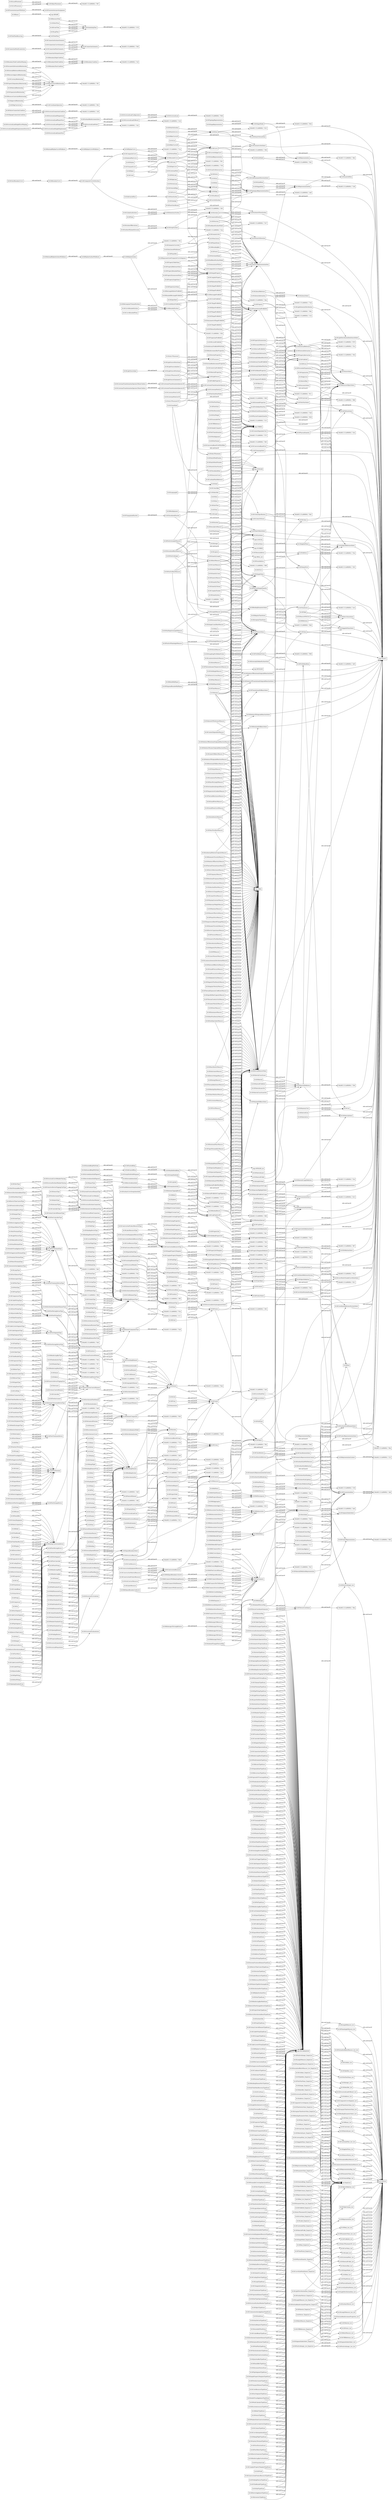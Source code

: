 digraph ar2dtool_diagram { 
rankdir=LR;
size="1000"
node [shape = rectangle, color="black"]; "ifc:IfcElectricMotorType" "ifc:IfcTextureCoordinateGenerator" "ifc:IfcStructuralLoadStatic" "ifc:IfcSolidOrShell" "ifc:IfcIrregularTimeSeries" "ifc:IfcFailureConnectionCondition" "ifc:IfcConstructionResource" "5f4cb852:151a90609c1:-760c" "ifc:IfcCommunicationsAppliance" "ifc:IfcStructuralLoadOrResult" "ifc:IfcStructuralLoadConfiguration" "ifc:IfcPropertySetDefinitionSet" "5f4cb852:151a90609c1:-77aa" "ifc:IfcPixelTexture" "ifc:IfcCurveOrEdgeCurve" "ifc:IfcValue_List" "ifc:IfcStructuralLoadCase" "ifc:IfcTendon" "ifc:IfcStructuralLoad" "ifc:IfcTelecomAddress" "ifc:IfcParameterValue_List_List" "ifc:IfcTextureMap" "5f4cb852:151a90609c1:-75e9" "ifc:IfcRelReferencedInSpatialStructure" "ifc:IfcOrientedEdge_EmptyList" "ifc:IfcLampType" "ifc:IfcOccupant" "ifc:IfcOrientedEdge_List" "ifc:IfcCountMeasure" "ifc:IfcClassificationSelect" "ifc:IfcRepresentation_EmptyList" "ifc:IfcMemberTypeEnum" "ifc:IfcConstraintEnum" "ifc:IfcTShapeProfileDef" "ifc:IfcStructuralLinearAction" "ifc:IfcCurtainWallType" "ifc:IfcStairFlightType" "ifc:IfcRampTypeEnum" "ifc:IfcAbsorbedDoseMeasure" "ifc:IfcSanitaryTerminal" "ifc:IfcTextStyleTextModel" "ifc:IfcBooleanClippingResult" "ifc:IfcMeasureWithUnit" "ifc:IfcCondenserType" "ifc:IfcRelDefinesByTemplate" "ifc:IfcFlowStorageDevice" "ifc:IfcSequenceEnum" "ifc:IfcFace" "ifc:IfcAreaMeasure" "ifc:IfcPropertyDefinition" "ifc:IfcTypeProduct" "ifc:IfcHeatFluxDensityMeasure" "ifc:IfcDistributionChamberElement" "ifc:IfcElement" "ifc:IfcStair" "ifc:IfcShell" "ifc:IfcOutletType" "ifc:IfcVertex" "ifc:IfcBeamStandardCase" "ifc:IfcTendonAnchor" "ifc:IfcUnitaryControlElementType" "ifc:IfcExternallyDefinedHatchStyle" "5f4cb852:151a90609c1:-70a4" "ifc:IfcRelInterferesElements" "ifc:IfcDerivedMeasureValue" "ifc:IfcDocumentInformationRelationship" "5f4cb852:151a90609c1:-7c1b" "ifc:IfcFootingTypeEnum" "5f4cb852:151a90609c1:-7cdd" "ifc:IfcCostValue_EmptyList" "ifc:IfcRelDefines" "ifc:IfcProcedureTypeEnum" "ifc:IfcControllerTypeEnum" "ifc:IfcStructuralLoadTemperature" "ifc:IfcSurfaceCurveSweptAreaSolid" "ifc:IfcCurveStyleFontPattern" "ifc:IfcEngineTypeEnum" "ifc:IfcSoundPressureLevelMeasure" "ifc:IfcChillerType" "ifc:IfcRepresentationItem" "ifc:IfcSubedge" "ifc:IfcRelConnectsStructuralActivity" "ifc:IfcLanguageId" "ifc:IfcDayInWeekNumber" "ifc:IfcDoorPanelOperationEnum" "ifc:IfcSimplePropertyTemplate" "ifc:IfcParameterValue" "ifc:IfcElementComponent" "ifc:IfcCondenser" "ifc:IfcConnectionTypeEnum" "ifc:IfcMappedItem" "ifc:IfcEllipse" "ifc:IfcReinforcingMeshTypeEnum" "ifc:IfcWorkScheduleTypeEnum" "ifc:IfcCurveStyleFontAndScaling" "ifc:IfcMirroredProfileDef" "ifc:IfcController" "ifc:IfcCableFittingType" "ifc:IfcCurveStyleFontPattern_List" "ifc:IfcShapeModel" "ifc:IfcPileType" "ifc:IfcBurnerTypeEnum" "ifc:IfcArbitraryClosedProfileDef" "ifc:IfcTimeOrRatioSelect" "ifc:IfcMaterialLayerSetUsage" "ifc:IfcSpatialZoneTypeEnum" "ifc:IfcFeatureElementSubtraction" "5f4cb852:151a90609c1:-7d13" "ifc:IfcDraughtingPreDefinedCurveFont" "5f4cb852:151a90609c1:-70f1" "ifc:IfcTessellatedItem" "ifc:IfcRecurrenceTypeEnum" "ifc:IfcProjectedOrTrueLengthEnum" "ifc:IfcWindowPanelProperties" "5f4cb852:151a90609c1:-7f4e" "ifc:IfcSimpleValue" "ifc:IfcTubeBundleType" "ifc:IfcDoorStyle" "ifc:IfcStructuralSurfaceMember" "ifc:IfcIndexedPolyCurve" "ifc:IfcSlabType" "ifc:IfcTendonAnchorTypeEnum" "ifc:IfcPreDefinedProperties" "ifc:IfcTendonTypeEnum" "ifc:IfcLightDistributionData_List" "ifc:IfcValue" "ifc:IfcSubContractResourceTypeEnum" "ifc:IfcVibrationIsolatorType" "5f4cb852:151a90609c1:-7de1" "ifc:IfcMassDensityMeasure" "ifc:IfcBoundedCurve" "ifc:IfcStackTerminalTypeEnum" "ifc:IfcWindowPanelOperationEnum" "ifc:IfcCurtainWallTypeEnum" "ifc:IfcPlateTypeEnum" "ifc:IfcEnergyConversionDeviceType" "5f4cb852:151a90609c1:-7b13" "ifc:IfcCartesianPointList2D" "ifc:IfcWindowPanelPositionEnum" "ifc:IfcAddress_List" "ifc:IfcBoundaryEdgeCondition" "ifc:IfcRelConnectsPorts" "ifc:IfcDocumentInformation" "ifc:IfcVectorOrDirection" "ifc:IfcPropertyReferenceValue" "ifc:IfcRoleEnum" "ifc:IfcTrimmingPreference" "ifc:IfcTextLiteralWithExtent" "ifc:IfcDamperTypeEnum" "ifc:IfcBenchmarkEnum" "ifc:IfcWindowTypeEnum" "ifc:IfcWindowStyleOperationEnum" "ifc:IfcDuctSilencerType" "ifc:IfcDoorPanelPositionEnum" "ifc:IfcClosedShell" "ifc:IfcAxis2Placement2D" "ifc:IfcUnitaryEquipmentTypeEnum" "ifc:IfcSwitchingDeviceTypeEnum" "ifc:IfcEvaporativeCooler" "ifc:IfcSurfaceReinforcementArea" "ifc:IfcEnergyConversionDevice" "5f4cb852:151a90609c1:-7d4a" "ifc:IfcReal_EmptyList" "ifc:IfcPropertyBoundedValue" "ifc:IfcStructuralCurveMemberTypeEnum" "ifc:IfcEventTriggerTypeEnum" "ifc:IfcFillAreaStyleTiles" "ifc:IfcVirtualElement" "ifc:IfcDistributionChamberElementType" "ifc:IfcWarpingConstantMeasure" "ifc:IfcPlanarForceMeasure" "ifc:IfcPlacement" "ifc:IfcConnectionSurfaceGeometry" "5f4cb852:151a90609c1:-76c2" "ifc:IfcRelProjectsElement" "ifc:IfcCableSegmentTypeEnum" "ifc:IfcCableCarrierSegmentTypeEnum" "ifc:IfcActionRequest" "ifc:IfcMaterial" "ifc:IfcSlabElementedCase" "ifc:IfcSurfaceFeatureTypeEnum" "ifc:IfcPerformanceHistoryTypeEnum" "ifc:IfcRatioMeasure" "5f4cb852:151a90609c1:-7609" "ifc:IfcPointOnCurve" "ifc:IfcBlock" "ifc:IfcElectricApplianceType" "ifc:IfcCircleProfileDef" "ifc:IfcFilter" "ifc:IfcStructuralPointReaction" "ifc:IfcAlarmTypeEnum" "ifc:IfcPositiveRatioMeasure" "ifc:IfcObject" "5f4cb852:151a90609c1:-7cb0" "ifc:IfcPropertySingleValue" "ifc:IfcProfileDef" "5f4cb852:151a90609c1:-7975" "ifc:IfcProtectiveDeviceTypeEnum" "ifc:IfcTankTypeEnum" "5f4cb852:151a90609c1:-7f9d" "ifc:IfcFlowControllerType" "ifc:IfcContextDependentUnit" "ifc:IfcTaskTypeEnum" "ifc:IfcConstructionMaterialResourceType" "ifc:IfcBuildingSystem" "5f4cb852:151a90609c1:-79cd" "ifc:IfcRelAssociates" "ifc:IfcRotationalMassMeasure" "ifc:IfcMaterialProfileSetUsage" "ifc:IfcEvaporatorType" "ifc:IfcTimePeriod_EmptyList" "ifc:IfcInterceptorType" "ifc:IfcRotationalFrequencyMeasure" "ifc:IfcValveType" "ifc:IfcRelAssignsToResource" "5f4cb852:151a90609c1:-705e" "ifc:IfcElectricMotorTypeEnum" "5f4cb852:151a90609c1:-77a6" "ifc:IfcMetricValueSelect" "ifc:IfcFlowController" "ifc:IfcCurveStyleFontPattern_EmptyList" "ifc:IfcBuildingElement" "ifc:IfcBeamType" "ifc:IfcSweptSurface" "ifc:IfcRelSpaceBoundary" "5f4cb852:151a90609c1:-7c2d" "ifc:IfcThermodynamicTemperatureMeasure" "ifc:IfcPileTypeEnum" "ifc:IfcDistributionElement" "ifc:IfcExtendedProperties" "ifc:IfcRelFillsElement" "ifc:IfcReinforcingBarTypeEnum" "ifc:IfcRepresentation_List" "5f4cb852:151a90609c1:-7ec4" "ifc:IfcHumidifierType" "ifc:IfcShadingDevice" "ifc:IfcBoilerType" "ifc:IfcProcedureType" "5f4cb852:151a90609c1:-7222" "ifc:IfcSpatialZone" "ifc:IfcMassPerLengthMeasure" "5f4cb852:151a90609c1:-7b9b" "ifc:IfcPersonAndOrganization" "ifc:IfcBoolean" "ifc:IfcSurfaceTexture_EmptyList" "ifc:IfcEvaporativeCoolerType" "ifc:IfcRepresentation" "ifc:IfcRotationalStiffnessMeasure" "ifc:IfcWallElementedCase" "ifc:IfcPermit" "ifc:IfcPlateType" "ifc:IfcAirTerminalBoxType" "ifc:IfcCostItem" "ifc:IfcSlippageConnectionCondition" "ifc:IfcFlowSegmentType" "ifc:IfcDateTime" "5f4cb852:151a90609c1:-7692" "ifc:IfcCoolingTower" "ifc:IfcCostScheduleTypeEnum" "ifc:IfcGridAxis_EmptyList" "ifc:IfcStructuralCurveReaction" "ifc:IfcTextDecoration" "ifc:IfcRelAssignsToActor" "ifc:IfcSpaceTypeEnum" "ifc:IfcFan" "ifc:IfcWorkCalendar" "ifc:IfcFrequencyMeasure" "ifc:IfcSphere" "ifc:IfcInterceptorTypeEnum" "ifc:IfcFillAreaStyle" "ifc:IfcStructuralSurfaceReaction" "ifc:IfcBuildingElementPartType" "ifc:IfcAddress" "5f4cb852:151a90609c1:-7495" "ifc:IfcPerson" "ifc:IfcRelAssociatesConstraint" "ifc:IfcAsset" "ifc:IfcProfileTypeEnum" "ifc:IfcExternalInformation" "ifc:IfcClassificationReferenceSelect" "ifc:IfcEdgeLoop" "ifc:IfcMeasureValue" "ifc:IfcCableCarrierFittingType" "ifc:IfcBooleanOperator" "ifc:IfcTimeSeriesValue_List" "ifc:IfcFaceSurface" "ifc:IfcFlowInstrument" "ifc:IfcCostValue" "ifc:IfcRelAggregates" "ifc:IfcMonetaryMeasure" "ifc:IfcDayInMonthNumber" "ifc:IfcLoop" "ifc:IfcSpatialStructureElementType" "ifc:IfcProtectiveDeviceTrippingUnitType" "ifc:IfcVector_EmptyList" "ifc:IfcColourOrFactor" "ifc:IfcResourceTime" "ifc:IfcApproval" "ifc:IfcSpaceHeaterTypeEnum" "ifc:IfcPropertySet" "ifc:IfcTextFontName_List" "ifc:IfcPropertySetTemplate" "ifc:IfcPhysicalSimpleQuantity" "ifc:IfcRatioMeasure_EmptyList" "ifc:IfcURIReference_EmptyList" "ifc:IfcBSplineCurveWithKnots" "ifc:IfcPolyline" "ifc:IfcPositiveInteger_List_List" "ifc:IfcCoilTypeEnum" "ifc:IfcRelDefinesByType" "ifc:IfcConversionBasedUnit" "ifc:IfcProjectLibrary" "ifc:IfcFlowMovingDevice" "5f4cb852:151a90609c1:-7e5e" "ifc:IfcSurfaceTexture" "5f4cb852:151a90609c1:-7b46" "5f4cb852:151a90609c1:-7faf" "ifc:IfcCableSegmentType" "ifc:IfcSegmentIndexSelect_EmptyList" "ifc:IfcSpecularRoughness" "ifc:IfcMechanicalFastener" "ifc:IfcParameterizedProfileDef" "ifc:IfcTextureVertex" "ifc:IfcReal_List_List" "ifc:IfcTranslationalStiffnessSelect" "ifc:IfcFaceOuterBound" "ifc:IfcLamp" "ifc:IfcDistributionCircuit" "ifc:IfcPlanarExtent" "ifc:IfcProject" "ifc:IfcSurfaceStyle" "ifc:IfcEllipseProfileDef" "ifc:IfcObjectDefinition_List" "ifc:IfcPresentationItem" "ifc:IfcSpaceHeaterType" "ifc:IfcRelCoversBldgElements" "ifc:IfcPositiveInteger_List_EmptyList" "5f4cb852:151a90609c1:-7b09" "5f4cb852:151a90609c1:-72d0" "ifc:IfcDoseEquivalentMeasure" "ifc:IfcGridTypeEnum" "ifc:IfcDistributionFlowElementType" "ifc:IfcAdvancedFace" "ifc:IfcMaterialUsageDefinition" "ifc:IfcNamedUnit" "ifc:IfcRailingType" "ifc:IfcRelAssignsToControl" "ifc:IfcDate" "ifc:IfcCurveBoundedSurface" "5f4cb852:151a90609c1:-7700" "ifc:IfcTaskDurationEnum" "ifc:IfcDerivedProfileDef" "ifc:IfcRelAssociatesApproval" "ifc:IfcBurnerType" "ifc:IfcPlaneAngleMeasure_EmptyList" "ifc:IfcHeatExchanger" "5f4cb852:151a90609c1:-7d2e" "ifc:IfcFeatureElement" "5f4cb852:151a90609c1:-71b3" "5f4cb852:151a90609c1:-772b" "ifc:IfcObjectDefinition" "ifc:IfcDerivedUnitEnum" "ifc:IfcCurveStyleFont" "ifc:IfcMaterialProfileSet" "ifc:IfcObjectReferenceSelect" "ifc:IfcGrid" "5f4cb852:151a90609c1:-7247" "ifc:IfcTableRow_EmptyList" "ifc:IfcConstructionEquipmentResource" "ifc:IfcAddressTypeEnum" "ifc:IfcElectricDistributionBoard" "ifc:IfcSlabStandardCase" "ifc:IfcProduct" "ifc:IfcIdentifier_EmptyList" "ifc:IfcElectricGenerator" "ifc:IfcEngineType" "ifc:IfcTypeProcess" "5f4cb852:151a90609c1:-755a" "ifc:IfcPlateStandardCase" "ifc:IfcRelDecomposes" "ifc:IfcTextureCoordinate" "ifc:IfcStairType" "ifc:IfcFurniture" "ifc:IfcSchedulingTime" "ifc:IfcSpatialStructureElement" "ifc:IfcDuctFittingTypeEnum" "5f4cb852:151a90609c1:-785b" "5f4cb852:151a90609c1:-7ba1" "5f4cb852:151a90609c1:-7958" "ifc:IfcAudioVisualAppliance" "ifc:IfcEdge" "ifc:IfcDiscreteAccessoryType" "ifc:IfcVaporPermeabilityMeasure" "ifc:IfcExternalSpatialElement" "ifc:IfcLengthMeasure_List_List" "ifc:IfcDuration" "ifc:IfcPipeSegmentType" "ifc:IfcMetric" "ifc:IfcLightSource" "ifc:IfcMember" "ifc:IfcThermalExpansionCoefficientMeasure" "ifc:IfcFireSuppressionTerminal" "5f4cb852:151a90609c1:-7c76" "ifc:IfcRelConnectsElements" "ifc:IfcModulusOfSubgradeReactionSelect" "ifc:IfcSystemFurnitureElementTypeEnum" "ifc:IfcElectricTimeControlTypeEnum" "ifc:IfcElectricCurrentMeasure" "5f4cb852:151a90609c1:-7170" "5f4cb852:151a90609c1:-710f" "ifc:IfcInventory" "ifc:IfcWorkPlan" "ifc:IfcOpenShell" "ifc:IfcRamp" "5f4cb852:151a90609c1:-735e" "ifc:IfcSensorType" "ifc:IfcUnitaryControlElement" "ifc:IfcStackTerminal" "ifc:IfcMassMeasure" "ifc:IfcCivilElement" "ifc:IfcStyleModel" "ifc:IfcSectionTypeEnum" "ifc:IfcWindowStandardCase" "ifc:IfcVector_List" "ifc:IfcCurveFontOrScaledCurveFontSelect" "ifc:IfcSystem" "ifc:IfcFlowMeter" "5f4cb852:151a90609c1:-7ca2" "ifc:IfcLaborResourceTypeEnum" "ifc:IfcReflectanceMethodEnum" "ifc:IfcStructuralResultGroup" "ifc:IfcConversionBasedUnitWithOffset" "ifc:IfcWindowTypePartitioningEnum" "ifc:IfcClassificationReference" "ifc:IfcRotationalStiffnessSelect" "ifc:IfcQuantityTime" "ifc:IfcAirTerminalBox" "ifc:IfcSectionalAreaIntegralMeasure" "ifc:IfcDistributionPortTypeEnum" "ifc:IfcElectricChargeMeasure" "ifc:IfcBoxAlignment" "ifc:IfcBSplineSurfaceForm" "ifc:IfcAngularVelocityMeasure" "ifc:IfcTemperatureGradientMeasure" "ifc:IfcActor" "ifc:IfcDynamicViscosityMeasure" "ifc:IfcTimeSeriesValue_EmptyList" "5f4cb852:151a90609c1:-7ee0" "5f4cb852:151a90609c1:-73cc" "ifc:IfcSpaceBoundarySelect" "ifc:IfcBinary_EmptyList" "ifc:IfcTextFontName_EmptyList" "5f4cb852:151a90609c1:-70a7" "ifc:IfcStructuralAnalysisModel" "ifc:IfcIrregularTimeSeriesValue_EmptyList" "ifc:IfcStairTypeEnum" "ifc:IfcURIReference_List" "ifc:IfcIrregularTimeSeriesValue_List" "ifc:IfcFeatureElementAddition" "ifc:IfcMonthInYearNumber" "ifc:IfcTextStyleFontModel" "5f4cb852:151a90609c1:-7f15" "ifc:IfcPlane" "ifc:IfcTypeResource" "ifc:IfcReinforcingBarRoleEnum" "ifc:IfcOffsetCurve3D" "ifc:IfcElectricFlowStorageDeviceTypeEnum" "ifc:IfcZShapeProfileDef" "ifc:IfcGeometricSet" "ifc:IfcElectricDistributionBoardType" "ifc:IfcCartesianPoint_List_EmptyList" "ifc:IfcBoundaryCondition" "ifc:IfcRevolvedAreaSolidTapered" "ifc:IfcSurfaceFeature" "ifc:IfcProjectOrderTypeEnum" "ifc:IfcFontWeight" "ifc:IfcRoundedRectangleProfileDef" "ifc:IfcRationalBSplineCurveWithKnots" "ifc:IfcConstraint_EmptyList" "ifc:IfcLightSourceSpot" "ifc:IfcQuantityVolume" "ifc:IfcCompositeCurveSegment_EmptyList" "ifc:IfcLinearStiffnessMeasure" "ifc:IfcIndexedTextureMap" "ifc:IfcPresentableText" "ifc:IfcCableCarrierFitting" "5f4cb852:151a90609c1:-7515" "ifc:IfcElementarySurface" "ifc:IfcShapeModel_List" "ifc:IfcOpeningElement" "ifc:IfcElectricDistributionBoardTypeEnum" "ifc:IfcLightDistributionDataSourceSelect" "ifc:IfcSurfaceSide" "ifc:IfcEvaporator" "ifc:IfcMaterialProfile" "ifc:IfcPolygonalBoundedHalfSpace" "ifc:IfcThermalTransmittanceMeasure" "ifc:IfcSectionReinforcementProperties" "ifc:IfcWindow" "ifc:IfcCurveStyleFontSelect" "ifc:IfcPumpTypeEnum" "ifc:IfcUnitaryControlElementTypeEnum" "ifc:IfcSectionReinforcementProperties_List" "5f4cb852:151a90609c1:-73fa" "ifc:IfcPolyLoop" "5f4cb852:151a90609c1:-73b3" "ifc:IfcSpecificHeatCapacityMeasure" "ifc:IfcCartesianTransformationOperator3D" "ifc:IfcRationalBSplineSurfaceWithKnots" "ifc:IfcCartesianTransformationOperator" "ifc:IfcCableFittingTypeEnum" "ifc:IfcChimneyType" "ifc:IfcCoil" "ifc:IfcStairFlight" "ifc:IfcNormalisedRatioMeasure_List_List" "ifc:IfcDoorPanelProperties" "ifc:IfcCoolingTowerType" "ifc:IfcOccupantTypeEnum" "ifc:IfcNormalisedRatioMeasure_List_EmptyList" "ifc:IfcBinary" "ifc:IfcCoordinateReferenceSystemSelect" "ifc:IfcCableSegment" "ifc:IfcCoilType" "ifc:IfcIdentifier_List" "ifc:IfcBeamTypeEnum" "ifc:IfcCableCarrierFittingTypeEnum" "ifc:IfcIonConcentrationMeasure" "ifc:IfcImageTexture" "ifc:IfcCylindricalSurface" "ifc:IfcSurface" "ifc:IfcStructuralPointConnection" "ifc:IfcAxis2Placement" "ifc:IfcStructuralLoadPlanarForce" "ifc:IfcInteger_List" "5f4cb852:151a90609c1:-7bb3" "ifc:IfcOutlet" "ifc:IfcOpeningStandardCase" "ifc:IfcBSplineSurfaceWithKnots" "ifc:IfcBSplineCurveForm" "ifc:IfcPermitTypeEnum" "ifc:IfcCartesianPointList3D" "ifc:IfcCostItemTypeEnum" "ifc:IfcRelSpaceBoundary2ndLevel" "ifc:IfcCircle" "ifc:IfcPresentationLayerAssignment" "ifc:IfcPreDefinedTextFont" "ifc:IfcTimeSeries" "ifc:IfcTransformer" "ifc:IfcPileConstructionEnum" "ifc:IfcCoveringType" "ifc:IfcCostValue_List" "5f4cb852:151a90609c1:-7b18" "ifc:IfcInteger_EmptyList" "ifc:IfcLuminousFluxMeasure" "ifc:IfcFireSuppressionTerminalTypeEnum" "ifc:IfcCurveBoundedPlane" "ifc:IfcModulusOfLinearSubgradeReactionMeasure" "5f4cb852:151a90609c1:-7c25" "ifc:IfcParameterValue_List" "ifc:IfcLibraryInformation" "ifc:IfcFurnishingElementType" "ifc:IfcSensor" "ifc:IfcFastenerTypeEnum" "ifc:IfcCompositeCurveOnSurface" "5f4cb852:151a90609c1:-7d01" "ifc:IfcSystemFurnitureElement" "ifc:IfcRegularTimeSeries" "ifc:IfcTimePeriod_List" "ifc:IfcSoundPowerLevelMeasure" "ifc:IfcSwitchingDevice" "ifc:IfcCooledBeam" "ifc:IfcBuildingElementPartTypeEnum" "ifc:IfcTransportElementTypeEnum" "ifc:IfcFlowTreatmentDeviceType" "ifc:IfcProcess" "ifc:IfcFootingType" "ifc:IfcBooleanResult" "ifc:IfcTrimmingSelect" "ifc:IfcCrewResourceTypeEnum" "ifc:IfcDraughtingPreDefinedColour" "ifc:IfcComplexProperty" "ifc:IfcCovering" "ifc:IfcCartesianPoint_List_List" "ifc:IfcDuctSegmentTypeEnum" "ifc:IfcDefinitionSelect" "ifc:IfcVolumeMeasure" "ifc:IfcWarpingStiffnessSelect" "ifc:IfcRelConnectsStructuralMember" "ifc:IfcFlowFitting" "ifc:IfcProperty" "ifc:IfcAdvancedBrepWithVoids" "ifc:IfcWindowLiningProperties" "ifc:IfcReinforcementDefinitionProperties" "ifc:IfcLabel" "ifc:IfcPropertyAbstraction" "ifc:IfcCurvatureMeasure" "ifc:IfcGeometricRepresentationSubContext" "ifc:IfcExternalReferenceRelationship" "ifc:IfcAudioVisualApplianceTypeEnum" "ifc:IfcStructuralCurveMember" "ifc:IfcResourceLevelRelationship" "ifc:IfcWorkCalendarTypeEnum" "ifc:IfcCrewResourceType" "ifc:IfcTopologicalRepresentationItem" "ifc:IfcLibrarySelect" "ifc:IfcResource" "ifc:IfcVolumetricFlowRateMeasure" "ifc:IfcStructuralConnection" "ifc:IfcDiscreteAccessoryTypeEnum" "ifc:IfcRelAssociatesClassification" "ifc:IfcFacetedBrepWithVoids" "ifc:IfcElementType" "ifc:IfcPreDefinedPropertySet" "ifc:IfcLightSourceDirectional" "ifc:IfcBoilerTypeEnum" "ifc:IfcMapConversion" "ifc:IfcCartesianTransformationOperator3DnonUniform" "ifc:IfcStyleAssignmentSelect" "ifc:IfcDistributionElementType" "ifc:IfcSite" "ifc:IfcSubContractResourceType" "ifc:IfcStructuralSurfaceMemberVarying" "5f4cb852:151a90609c1:-7950" "5f4cb852:151a90609c1:-7738" "ifc:IfcUShapeProfileDef" "ifc:IfcGeometricRepresentationContext" "ifc:IfcElectricTimeControl" "ifc:IfcCondenserTypeEnum" "ifc:IfcFillAreaStyleHatching" "ifc:IfcPipeSegment" "ifc:IfcActuatorTypeEnum" "ifc:IfcWasteTerminal" "ifc:IfcModulusOfSubgradeReactionMeasure" "5f4cb852:151a90609c1:-7808" "5f4cb852:151a90609c1:-731a" "ifc:IfcFanType" "ifc:IfcAirToAirHeatRecoveryTypeEnum" "ifc:IfcBoundaryNodeCondition" "ifc:IfcMagneticFluxMeasure" "ifc:IfcColourSpecification" "ifc:IfcCoordinateOperation" "ifc:IfcShapeRepresentation" "ifc:IfcSIUnitName" "ifc:IfcCurtainWall" "ifc:IfcHeatingValueMeasure" "ifc:IfcResourceApprovalRelationship" "ifc:IfcFlowTreatmentDevice" "ifc:IfcFurnitureTypeEnum" "ifc:IfcQuantityArea" "ifc:IfcAirTerminalType" "ifc:IfcElementQuantity" "ifc:IfcMedicalDevice" "ifc:IfcFlowMovingDeviceType" "ifc:IfcSimpleProperty" "ifc:IfcOffsetCurve2D" "ifc:IfcEventTypeEnum" "ifc:IfcTriangulatedFaceSet" "ifc:IfcBendingParameterSelect_List" "ifc:IfcMaterialList" "ifc:IfcGeometricCurveSet" "ifc:IfcStructuralPlanarAction" "ifc:IfcTransportElementType" "ifc:IfcMaterialLayerSet" "ifc:IfcLightDistributionCurveEnum" "ifc:IfcAirTerminalBoxTypeEnum" "5f4cb852:151a90609c1:-7956" "ifc:IfcPresentationLayerWithStyle" "ifc:IfcAppliedValue" "ifc:IfcModulusOfRotationalSubgradeReactionSelect" "5f4cb852:151a90609c1:-7375" "ifc:IfcTextPath" "ifc:IfcLengthMeasure_List" "ifc:IfcPresentationStyleSelect" "ifc:IfcStairFlightTypeEnum" "ifc:IfcMaterialDefinitionRepresentation" "ifc:IfcVertexPoint" "ifc:IfcPressureMeasure" "ifc:IfcArbitraryOpenProfileDef" "ifc:IfcProxy" "ifc:IfcWindowType" "ifc:IfcActorRole" "ifc:IfcEvaporatorTypeEnum" "ifc:IfcCartesianTransformationOperator2D" "ifc:IfcStructuralLoadOrResult_List" "ifc:IfcStructuralCurveConnection" "ifc:IfcFlowInstrumentType" "ifc:IfcSurfaceOfRevolution" "ifc:IfcDistributionControlElement" "ifc:IfcKnotType" "ifc:IfcElementCompositionEnum" "ifc:IfcLuminousIntensityDistributionMeasure_List" "ifc:IfcCompressorTypeEnum" "ifc:IfcFilterTypeEnum" "ifc:IfcFastener" "ifc:IfcShearModulusMeasure" "ifc:IfcPlate" "ifc:IfcTorqueMeasure" "ifc:IfcCsgSolid" "ifc:IfcDimensionCount" "ifc:IfcWallTypeEnum" "ifc:IfcWall" "5f4cb852:151a90609c1:-79ad" "ifc:IfcFillStyleSelect" "ifc:IfcDuctSegment" "ifc:IfcProcessSelect" "ifc:IfcLightEmissionSourceEnum" "ifc:IfcMotorConnectionType" "ifc:IfcPhysicalComplexQuantity" "ifc:IfcRoofType" "ifc:IfcProductSelect" "ifc:IfcUnitEnum" "ifc:IfcCurrencyRelationship" "ifc:IfcNonNegativeLengthMeasure" "ifc:IfcBuildingElementProxyTypeEnum" "ifc:IfcPresentationStyle" "ifc:IfcExternallyDefinedTextFont" "ifc:IfcRelDefinesByObject" "ifc:IfcTextureVertex_List" "ifc:IfcSpaceHeater" "ifc:IfcEdgeCurve" "5f4cb852:151a90609c1:-7812" "5f4cb852:151a90609c1:-75e3" "ifc:IfcMotorConnectionTypeEnum" "ifc:IfcRectangularTrimmedSurface" "ifc:IfcOutletTypeEnum" "ifc:IfcRelSequence" "ifc:IfcDistributionControlElementType" "ifc:IfcFanTypeEnum" "ifc:IfcConstructionProductResourceType" "ifc:IfcPerformanceHistory" "ifc:IfcStructuralCurveAction" "ifc:IfcWasteTerminalTypeEnum" "5f4cb852:151a90609c1:-71d0" "ifc:IfcConstructionMaterialResourceTypeEnum" "ifc:IfcRectangleProfileDef" "ifc:IfcBeam" "ifc:IfcBuildingElementProxy" "ifc:IfcPermeableCoveringOperationEnum" "ifc:IfcThermalAdmittanceMeasure" "ifc:IfcAlarm" "ifc:IfcProfileProperties" "ifc:IfcPhysicalQuantity" "ifc:IfcValveTypeEnum" "ifc:IfcGeometricRepresentationItem" "ifc:IfcGridPlacementDirectionSelect" "ifc:IfcColumnType" "ifc:IfcConstructionMaterialResource" "ifc:IfcPropertySetDefinition" "ifc:IfcPoint" "ifc:IfcColourRgb" "ifc:IfcLayeredItem" "ifc:IfcWorkTime" "ifc:IfcCoveringTypeEnum" "ifc:IfcMaterialConstituentSet" "ifc:IfcDoorType" "ifc:IfcPropertySetTemplateTypeEnum" "ifc:IfcProcedure" "ifc:IfcDoor" "ifc:IfcURIReference" "ifc:IfcPreDefinedItem" "ifc:IfcElectricVoltageMeasure" "5f4cb852:151a90609c1:-7a0b" "ifc:IfcFlowTerminalType" "ifc:IfcTextStyleForDefinedFont" "ifc:IfcDoorTypeEnum" "5f4cb852:151a90609c1:-7bdd" "ifc:IfcTendonType" "ifc:IfcTimeSeriesDataTypeEnum" "ifc:IfcLinearForceMeasure" "ifc:IfcFlowMeterType" "5f4cb852:151a90609c1:-7828" "ifc:IfcAxis2Placement3D_List" "ifc:IfcAreaDensityMeasure" "ifc:IfcLogicalOperatorEnum" "ifc:IfcComplexPropertyTemplate" "ifc:IfcCableCarrierSegment" "ifc:IfcBendingParameterSelect_EmptyList" "ifc:IfcReinforcingMesh" "ifc:IfcCardinalPointReference" "ifc:IfcLightSourcePositional" "5f4cb852:151a90609c1:-7405" "ifc:IfcDoorStyleOperationEnum" "ifc:IfcSurfaceOrFaceSurface" "ifc:IfcLoadGroupTypeEnum" "ifc:IfcRelAssignsToProduct" "ifc:IfcBinary_List" "ifc:IfcLocalPlacement" "ifc:IfcAxis1Placement" "ifc:IfcLine" "ifc:IfcConstructionEquipmentResourceType" "ifc:IfcElectricTimeControlType" "ifc:IfcRailingTypeEnum" "ifc:IfcStyledRepresentation" "ifc:IfcProductRepresentationSelect" "5f4cb852:151a90609c1:-7c4a" "ifc:IfcRoofTypeEnum" "ifc:IfcContextDependentMeasure" "ifc:IfcPlanarBox" "ifc:IfcElementAssemblyTypeEnum" "ifc:IfcBoundaryCurve" "ifc:IfcPump" "ifc:IfcAdvancedBrep" "5f4cb852:151a90609c1:-784a" "ifc:IfcRelCoversSpaces" "ifc:IfcContext" "ifc:IfcConstructionEquipmentResourceTypeEnum" "ifc:IfcRelationship" "ifc:IfcCurveOnSurface" "ifc:IfcSpatialElementType" "ifc:IfcDuctSilencerTypeEnum" "ifc:IfcInternalOrExternalEnum" "ifc:IfcPropertyTemplateDefinition" "ifc:IfcConic" "ifc:IfcDistributionSystemEnum" "ifc:IfcVoidingFeature" "ifc:IfcStructuralMember" "ifc:IfcDirectionSenseEnum" "ifc:IfcFlowFittingType" "ifc:IfcRightCircularCone" "ifc:IfcCompositeProfileDef" "ifc:IfcQuantitySet" "ifc:IfcBoundingBox" "ifc:IfcConnectedFaceSet" "ifc:IfcLightFixtureType" "ifc:IfcTessellatedFaceSet" "ifc:IfcStructuralActivityAssignmentSelect" "ifc:IfcTextureVertex_EmptyList" "ifc:IfcAnalysisModelTypeEnum" "ifc:IfcIlluminanceMeasure" "5f4cb852:151a90609c1:-75e8" "ifc:IfcSpaceType" "ifc:IfcHatchLineDistanceSelect" "ifc:IfcStructuralLoadSingleForce" "ifc:IfcReinforcingMeshType" "ifc:IfcPHMeasure" "ifc:IfcLabel_List" "ifc:IfcAsymmetricIShapeProfileDef" "ifc:IfcStructuralLoadSingleDisplacement" "ifc:IfcStructuralSurfaceConnection" "ifc:IfcGloballyUniqueId" "ifc:IfcReinforcementBarProperties" "ifc:IfcZone" "ifc:IfcElectricResistanceMeasure" "ifc:IfcPlaneAngleMeasure_List" "ifc:IfcExternalSpatialElementTypeEnum" "ifc:IfcAirToAirHeatRecoveryType" "5f4cb852:151a90609c1:-74b2" "ifc:IfcCompoundPlaneAngleMeasure" "ifc:IfcForceMeasure" "ifc:IfcLibraryReference" "ifc:IfcSectionedSpine" "ifc:IfcMedicalDeviceTypeEnum" "ifc:IfcReinforcingBarType" "ifc:IfcNormalisedRatioMeasure_List" "ifc:IfcDocumentConfidentialityEnum" "ifc:IfcDescriptiveMeasure" "ifc:IfcSolarDeviceType" "ifc:IfcReal" "ifc:IfcObjective" "ifc:IfcReinforcingBar" "ifc:IfcRevolvedAreaSolid" "ifc:IfcPhysicalQuantity_List" "ifc:IfcSolidAngleMeasure" "ifc:IfcStructuralLoadLinearForce" "ifc:IfcQuantityLength" "ifc:IfcExternalReference" "5f4cb852:151a90609c1:-7591" "ifc:IfcPumpType" "ifc:IfcGeographicElement" "5f4cb852:151a90609c1:-7ea9" "ifc:IfcCompositeCurveSegment" "5f4cb852:151a90609c1:-7d6c" "5f4cb852:151a90609c1:-76dd" "ifc:IfcObjectPlacement" "ifc:IfcGlobalOrLocalEnum" "ifc:IfcCsgPrimitive3D" "ifc:IfcValue_EmptyList" "ifc:IfcPropertyDependencyRelationship" "5f4cb852:151a90609c1:-716e" "ifc:IfcSolarDevice" "ifc:IfcFaceBasedSurfaceModel" "5f4cb852:151a90609c1:-7d3d" "ifc:IfcParameterValue_EmptyList" "ifc:IfcCompositeCurveSegment_List" "5f4cb852:151a90609c1:-78df" "ifc:IfcSIUnit" "ifc:IfcPresentationStyleAssignment" "ifc:IfcInterceptor" "ifc:IfcRampFlightType" "ifc:IfcConstructionResourceType" "ifc:IfcBoundedSurface" "ifc:IfcDiscreteAccessory" "ifc:IfcTimeStamp" "ifc:IfcBurner" "5f4cb852:151a90609c1:-73c4" "ifc:IfcStyledItem" "ifc:IfcLShapeProfileDef" "ifc:IfcPath" "ifc:IfcCoolingTowerTypeEnum" "ifc:IfcMaterialLayer" "ifc:IfcKinematicViscosityMeasure" "ifc:IfcFooting" "ifc:IfcLampTypeEnum" "ifc:IfcFurnitureType" "ifc:IfcAddress_EmptyList" "ifc:IfcLuminousIntensityDistributionMeasure_EmptyList" "ifc:IfcFacetedBrep" "ifc:IfcPositiveLengthMeasure" "ifc:IfcSizeSelect" "ifc:IfcIndexedColourMap" "ifc:IfcDerivedUnit" "ifc:IfcChangeActionEnum" "ifc:IfcReinforcingElement" "ifc:IfcLightIntensityDistribution" "ifc:IfcResourceSelect" "ifc:IfcRatioMeasure_List" "ifc:IfcTransformerTypeEnum" "ifc:IfcSolidModel" "ifc:IfcCableFitting" "ifc:IfcSoundPressureMeasure" "ifc:IfcDuctSegmentType" "ifc:IfcVibrationIsolator" "ifc:IfcCostSchedule" "ifc:IfcMemberStandardCase" "ifc:IfcBlobTexture" "ifc:IfcExternallyDefinedSurfaceStyle" "ifc:IfcProjectionElementTypeEnum" "ifc:IfcDoorTypeOperationEnum" "5f4cb852:151a90609c1:-7264" "ifc:IfcStructuralSurfaceMemberTypeEnum" "5f4cb852:151a90609c1:-715a" "ifc:IfcObjectDefinition_EmptyList" "ifc:IfcTextFontName" "ifc:IfcFlowTerminal" "ifc:IfcExtrudedAreaSolidTapered" "ifc:IfcObjectTypeEnum" "ifc:IfcConnectionCurveGeometry" "ifc:IfcMedicalDeviceType" "ifc:IfcLuminousIntensityMeasure" "ifc:IfcReparametrisedCompositeCurveSegment" "ifc:IfcHumidifier" "ifc:IfcPositiveInteger" "ifc:IfcCooledBeamType" "ifc:IfcRelConnectsPathElements" "5f4cb852:151a90609c1:-76f7" "ifc:IfcCommunicationsApplianceTypeEnum" "5f4cb852:151a90609c1:-7387" "ifc:IfcUnitaryEquipment" "ifc:IfcGridAxis_List" "ifc:IfcTask" "ifc:IfcColourRgbList" "ifc:IfcStateEnum" "ifc:IfcResourceObjectSelect" "ifc:IfcRepresentationContext" "ifc:IfcRelConnectsWithEccentricity" "ifc:IfcStructuralLoadSingleDisplacementDistortion" "ifc:IfcDirection" "ifc:IfcLengthMeasure_EmptyList" "ifc:IfcLightSourceAmbient" "ifc:IfcSolarDeviceTypeEnum" "ifc:IfcRadioActivityMeasure" "5f4cb852:151a90609c1:-79a1" "ifc:IfcLightFixture" "ifc:IfcActionRequestTypeEnum" "ifc:IfcOrganization" "ifc:IfcExternalSpatialStructureElement" "ifc:IfcBSplineCurve" "ifc:IfcMoistureDiffusivityMeasure" "ifc:IfcVector" "ifc:IfcDistributionFlowElement" "ifc:IfcAirTerminal" "5f4cb852:151a90609c1:-7c77" "ifc:IfcAppliedValue_EmptyList" "ifc:IfcMechanicalFastenerType" "ifc:IfcSpatialElement" "ifc:IfcPostalAddress" "ifc:IfcAssemblyPlaceEnum" "ifc:IfcBSplineSurface" "ifc:IfcMotorConnection" "ifc:IfcStructuralLoadOrResult_EmptyList" "ifc:IfcExtrudedAreaSolid" "ifc:IfcConstraint_List" "5f4cb852:151a90609c1:-7966" "ifc:IfcMaterialConstituent" "ifc:IfcElectricConductanceMeasure" "ifc:IfcActorSelect" "ifc:IfcCooledBeamTypeEnum" "ifc:IfcStructuralLoadSingleForceWarping" "ifc:IfcGeometricSetSelect" "ifc:IfcDistributionChamberElementTypeEnum" "ifc:IfcMechanicalFastenerTypeEnum" "ifc:IfcMaterialRelationship" "ifc:IfcWorkPlanTypeEnum" "ifc:IfcMaterialDefinition" "5f4cb852:151a90609c1:-730c" "ifc:IfcSpecularExponent" "ifc:IfcNormalisedRatioMeasure_EmptyList" "ifc:IfcPointOnSurface" "ifc:IfcTextLiteral" "ifc:IfcVibrationIsolatorTypeEnum" "ifc:IfcDoorStyleConstructionEnum" "ifc:IfcMaterialProfileSetUsageTapering" "ifc:IfcRectangleHollowProfileDef" "ifc:IfcBuildingElementPart" "ifc:IfcJunctionBoxTypeEnum" "ifc:IfcLightSourceGoniometric" "ifc:IfcLaborResourceType" "ifc:IfcProfileDef_List" "ifc:IfcDuctSilencer" "ifc:IfcMaterialLayerWithOffsets" "5f4cb852:151a90609c1:-75b2" "5f4cb852:151a90609c1:-7879" "ifc:IfcConnectionGeometry" "ifc:IfcOrganizationRelationship" "ifc:IfcHalfSpaceSolid" "ifc:IfcProductDefinitionShape" "ifc:IfcLinearVelocityMeasure" "ifc:IfcTableColumn_EmptyList" "ifc:IfcStackTerminalType" "ifc:IfcTransformerType" "ifc:IfcPositiveInteger_EmptyList" "ifc:IfcUnit" "ifc:IfcFixedReferenceSweptAreaSolid" "ifc:IfcTemperatureRateOfChangeMeasure" "ifc:IfcHumidifierTypeEnum" "ifc:IfcGridPlacement" "ifc:IfcSurfaceStyleRendering" "5f4cb852:151a90609c1:-7393" "ifc:IfcRelAssignsToGroupByFactor" "ifc:IfcPreDefinedColour" "ifc:IfcMagneticFluxDensityMeasure" "ifc:IfcTime" "ifc:IfcDocumentStatusEnum" "ifc:IfcRelServicesBuildings" "ifc:IfcQuantityWeight" "ifc:IfcMaterialProfile_List" "ifc:IfcRelAssociatesLibrary" "ifc:IfcWarpingMomentMeasure" "ifc:IfcPile" "ifc:IfcBoiler" "ifc:IfcCartesianPoint" "ifc:IfcEvent" "ifc:IfcComplexNumber" "ifc:IfcConnectionPointEccentricity" "ifc:IfcTrimmedCurve" "ifc:IfcPipeSegmentTypeEnum" "ifc:IfcJunctionBox" "ifc:IfcAlarmType" "ifc:IfcSimplePropertyTemplateTypeEnum" "ifc:IfcSweptAreaSolid" "ifc:IfcProfileDef_EmptyList" "5f4cb852:151a90609c1:-78b0" "ifc:IfcTimeMeasure" "ifc:IfcActuatorType" "ifc:IfcTextureVertexList" "ifc:IfcShellBasedSurfaceModel" "ifc:IfcIdentifier" "ifc:IfcFontStyle" "ifc:IfcCartesianPoint_EmptyList" "ifc:IfcPropertyListValue" "ifc:IfcConstructionProductResource" "ifc:IfcResourceConstraintRelationship" "ifc:IfcFlowInstrumentTypeEnum" "ifc:IfcMemberType" "ifc:IfcAudioVisualApplianceType" "ifc:IfcAxis2Placement3D_EmptyList" "ifc:IfcPipeFitting" "ifc:IfcRailing" "5f4cb852:151a90609c1:-7546" "ifc:IfcSensorTypeEnum" "ifc:IfcWindowStyleConstructionEnum" "ifc:IfcPermeableCoveringProperties" "5f4cb852:151a90609c1:-728b" "ifc:IfcStructuralCurveActivityTypeEnum" "ifc:IfcProjectionElement" "ifc:IfcThermalConductivityMeasure" "ifc:IfcSlab" "ifc:IfcTextFontSelect" "ifc:IfcValve" "ifc:IfcPowerMeasure" "ifc:IfcColumnTypeEnum" "ifc:IfcStructuralSurfaceAction" "ifc:IfcNumericMeasure" "ifc:IfcRelVoidsElement" "ifc:IfcSpace" "ifc:IfcCurveInterpolationEnum" "ifc:IfcCartesianTransformationOperator2DnonUniform" "ifc:IfcRampFlightTypeEnum" "ifc:IfcProtectiveDeviceType" "ifc:IfcSanitaryTerminalTypeEnum" "ifc:IfcRelAssignsToGroup" "ifc:IfcPositiveInteger_List" "ifc:IfcProjectOrder" "ifc:IfcFlowDirectionEnum" "ifc:IfcFlowMeterTypeEnum" "ifc:IfcPropertyTableValue" "ifc:IfcClassification" "ifc:IfcFastenerType" "ifc:IfcConnectionPointGeometry" "ifc:IfcMaterialProfileWithOffsets" "ifc:IfcShapeModel_EmptyList" "ifc:IfcMolecularWeightMeasure" "ifc:IfcBuildingStorey" "ifc:IfcRelAssociatesMaterial" "ifc:IfcTableRow_List" "5f4cb852:151a90609c1:-7be9" "ifc:IfcElectricGeneratorTypeEnum" "ifc:IfcCenterLineProfileDef" "ifc:IfcReinforcingBarSurfaceEnum" "ifc:IfcRelAssignsToProcess" "ifc:IfcGroup" "ifc:IfcPcurve" "ifc:IfcRectangularPyramid" "ifc:IfcMaterialProfile_EmptyList" "5f4cb852:151a90609c1:-7ca3" "ifc:IfcSurfaceStyleShading" "ifc:IfcTextTransformation" "ifc:IfcSubContractResource" "ifc:IfcTransportElement" "ifc:IfcUnitaryEquipmentType" "ifc:IfcRelSpaceBoundary1stLevel" "ifc:IfcWallType" "ifc:IfcIShapeProfileDef" "ifc:IfcPropertySetDefinitionSelect" "ifc:IfcOrientedEdge" "ifc:IfcBoundaryNodeConditionWarping" "ifc:IfcTransitionCode" "ifc:IfcComplexPropertyTemplateTypeEnum" "5f4cb852:151a90609c1:-7f47" "ifc:IfcInteger" "ifc:IfcAccelerationMeasure" "ifc:IfcParameterValue_List_EmptyList" "ifc:IfcEventTime" "ifc:IfcDistributionPort" "ifc:IfcSIPrefix" "ifc:IfcAnnotationFillArea" "ifc:IfcCurve" "ifc:IfcMomentOfInertiaMeasure" "ifc:IfcMonetaryUnit" "5f4cb852:151a90609c1:-72e8" "ifc:IfcRelDeclares" "ifc:IfcConstructionProductResourceTypeEnum" "ifc:IfcColumnStandardCase" "ifc:IfcOuterBoundaryCurve" "ifc:IfcSurfaceStyleLighting" "ifc:IfcRelFlowControlElements" "ifc:IfcRepresentationMap_List" "ifc:IfcVoidingFeatureTypeEnum" "ifc:IfcStructuralReaction" "ifc:IfcSegmentIndexSelect" "ifc:IfcEnergyMeasure" "ifc:IfcTopologyRepresentation" "ifc:IfcRampFlight" "ifc:IfcSoundPowerMeasure" "ifc:IfcIntegerCountRateMeasure" "ifc:IfcCsgSelect" "ifc:IfcRelDefinesByProperties" "ifc:IfcActorRole_List" "ifc:IfcTendonAnchorType" "ifc:IfcMaterialLayer_EmptyList" "ifc:IfcInductanceMeasure" "ifc:IfcCompressor" "ifc:IfcSystemFurnitureElementType" "ifc:IfcControllerType" "ifc:IfcSectionProperties" "ifc:IfcCartesianPoint_List" "ifc:IfcTubeBundleTypeEnum" "ifc:IfcBoxedHalfSpace" "ifc:IfcHeatExchangerType" "ifc:IfcDuctFittingType" "ifc:IfcText" "5f4cb852:151a90609c1:-7d3b" "ifc:IfcRelConnectsWithRealizingElements" "ifc:IfcReal_List_EmptyList" "ifc:IfcSurfaceOfLinearExtrusion" "ifc:IfcActorRole_EmptyList" "ifc:IfcSlabTypeEnum" "ifc:IfcElectricApplianceTypeEnum" "ifc:IfcInventoryTypeEnum" "5f4cb852:151a90609c1:-78ea" "ifc:IfcDocumentReference" "ifc:IfcPreDefinedCurveFont" "ifc:IfcTextAlignment" "ifc:IfcTubeBundle" "5f4cb852:151a90609c1:-78a1" "ifc:IfcColour" "ifc:IfcLuminousIntensityDistributionMeasure" "ifc:IfcThermalResistanceMeasure" "ifc:IfcObjectiveEnum" "ifc:IfcTaskType" "ifc:IfcQuantityCount" "ifc:IfcWindowStyle" "ifc:IfcSurfaceTexture_List" "ifc:IfcPort" "ifc:IfcChillerTypeEnum" "ifc:IfcStructuralConnectionCondition" "ifc:IfcGeographicElementType" "ifc:IfcPhysicalQuantity_EmptyList" "ifc:IfcHeatExchangerTypeEnum" "ifc:IfcDoorLiningProperties" "ifc:IfcStructuralSurfaceActivityTypeEnum" "ifc:IfcPointOrVertexPoint" "ifc:IfcFilterType" "ifc:IfcCShapeProfileDef" "ifc:IfcApprovalRelationship" "5f4cb852:151a90609c1:-7a8a" "ifc:IfcTableColumn_List" "ifc:IfcSurfaceStyleElementSelect" "ifc:IfcProtectiveDeviceTrippingUnit" "ifc:IfcElectricCapacitanceMeasure" "ifc:IfcDataOriginEnum" "ifc:IfcFireSuppressionTerminalType" "ifc:IfcRightCircularCylinder" "ifc:IfcElectricAppliance" "5f4cb852:151a90609c1:-7217" "ifc:IfcCircleHollowProfileDef" "ifc:IfcFontVariant" "ifc:IfcRelNests" "ifc:IfcRelConnects" "ifc:IfcActuator" "ifc:IfcElementAssemblyType" "ifc:IfcArithmeticOperatorEnum" "ifc:IfcArbitraryProfileDefWithVoids" "ifc:IfcModulusOfElasticityMeasure" "ifc:IfcVertexLoop" "ifc:IfcAppliedValue_List" "ifc:IfcTypeObject" "ifc:IfcRoof" "ifc:IfcChimney" "ifc:IfcConnectionVolumeGeometry" "ifc:IfcShadingDeviceType" "ifc:IfcSurfaceStyleRefraction" "ifc:IfcElectricFlowStorageDeviceType" "5f4cb852:151a90609c1:-7ae0" "ifc:IfcFurnishingElement" "ifc:IfcBoundaryFaceCondition" "ifc:IfcSpatialZoneType" "ifc:IfcSwitchingDeviceType" "5f4cb852:151a90609c1:-76b2" "ifc:IfcCompressorType" "ifc:IfcGeometricProjectionEnum" "ifc:IfcAnalysisTheoryTypeEnum" "ifc:IfcLengthMeasure_List_EmptyList" "5f4cb852:151a90609c1:-7a93" "ifc:IfcVirtualGridIntersection" "ifc:IfcActionTypeEnum" "ifc:IfcStructuralCurveMemberVarying" "ifc:IfcStructuralActivity" "5f4cb852:151a90609c1:-7f06" "5f4cb852:151a90609c1:-71f9" "ifc:IfcFaceBound" "ifc:IfcFlowStorageDeviceType" "ifc:IfcShadingDeviceTypeEnum" "ifc:IfcDuctFitting" "ifc:IfcLabel_EmptyList" "ifc:IfcModulusOfTranslationalSubgradeReactionSelect" "ifc:IfcStructuralPointAction" "ifc:IfcTrapeziumProfileDef" "ifc:IfcBuildingElementProxyType" "ifc:IfcOpeningElementTypeEnum" "ifc:IfcLagTime" "ifc:IfcChiller" "ifc:IfcPropertyEnumeration" "ifc:IfcWorkSchedule" "ifc:IfcDamper" "ifc:IfcColumn" "ifc:IfcProductRepresentation" "5f4cb852:151a90609c1:-74a9" "ifc:IfcElectricFlowStorageDevice" "ifc:IfcTaskTime" "ifc:IfcStructuralAction" "ifc:IfcTaskTimeRecurring" "ifc:IfcBuilding" "ifc:IfcRoot" "ifc:IfcLightDistributionData_EmptyList" "ifc:IfcJunctionBoxType" "ifc:IfcTextStyle" "ifc:IfcModulusOfRotationalSubgradeReactionMeasure" "ifc:IfcRelConnectsPortToElement" "5f4cb852:151a90609c1:-70a0" "ifc:IfcConstraint" "ifc:IfcIsothermalMoistureCapacityMeasure" "ifc:IfcNullStyle" "ifc:IfcRepresentationMap" "ifc:IfcSurfaceStyleWithTextures" "ifc:IfcDistributionSystem" "ifc:IfcAnnotation" "ifc:IfcBendingParameterSelect" "5f4cb852:151a90609c1:-7fe6" "ifc:IfcReference" "ifc:IfcSweptDiskSolidPolygonal" "ifc:IfcEvaporativeCoolerTypeEnum" "ifc:IfcMaterial_EmptyList" "5f4cb852:151a90609c1:-7e9e" "ifc:IfcSweptDiskSolid" "ifc:IfcRelAssigns" "ifc:IfcBuildingSystemTypeEnum" "ifc:IfcMaterialSelect" "5f4cb852:151a90609c1:-7067" "ifc:IfcAirToAirHeatRecovery" "ifc:IfcLinearMomentMeasure" "5f4cb852:151a90609c1:-75b0" "ifc:IfcBooleanOperand" "ifc:IfcFlowSegment" "ifc:IfcMaterialProperties" "ifc:IfcLogical" "ifc:IfcIndexedTriangleTextureMap" "ifc:IfcPipeFittingType" "ifc:IfcPropertyTemplate" "ifc:IfcEngine" "ifc:IfcStructuralItem" "ifc:IfcPropertyEnumeratedValue" "ifc:IfcProtectiveDeviceTrippingUnitTypeEnum" "ifc:IfcEventType" "ifc:IfcPhysicalOrVirtualEnum" "ifc:IfcDamperType" "ifc:IfcReal_List" "ifc:IfcCableCarrierSegmentType" "5f4cb852:151a90609c1:-7611" "5f4cb852:151a90609c1:-7b8a" "ifc:IfcRelContainedInSpatialStructure" "ifc:IfcCompositeCurve" "ifc:IfcAmountOfSubstanceMeasure" "ifc:IfcChimneyTypeEnum" "ifc:IfcAirTerminalTypeEnum" "ifc:IfcProtectiveDevice" "5f4cb852:151a90609c1:-7e71" "ifc:IfcElectricMotor" "ifc:IfcAxis2Placement3D" "ifc:IfcControl" "ifc:IfcPipeFittingTypeEnum" "ifc:IfcSectionModulusMeasure" "ifc:IfcLightFixtureTypeEnum" "ifc:IfcArcIndex" "ifc:IfcSanitaryTerminalType" "ifc:IfcLaborResource" "ifc:IfcAppliedValueSelect" "ifc:IfcSegmentIndexSelect_List" "ifc:IfcLayerSetDirectionEnum" "ifc:IfcPositivePlaneAngleMeasure" "ifc:IfcElectricGeneratorType" "ifc:IfcLengthMeasure" "5f4cb852:151a90609c1:-75cf" "ifc:IfcMaterialLayer_List" "ifc:IfcSpecularHighlightSelect" "ifc:IfcBuildingElementType" "ifc:IfcRelAssociatesDocument" "ifc:IfcTankType" "ifc:IfcReinforcingElementType" "5f4cb852:151a90609c1:-7908" "ifc:IfcCrewResource" "ifc:IfcRampType" "ifc:IfcDoorStandardCase" "ifc:IfcCartesianPointList" "ifc:IfcMassFlowRateMeasure" "ifc:IfcSectionReinforcementProperties_EmptyList" "ifc:IfcActionSourceTypeEnum" "ifc:IfcStructuralLoadGroup" "ifc:IfcPlaneAngleMeasure" "ifc:IfcWallStandardCase" "ifc:IfcWasteTerminalType" "ifc:IfcWorkControl" "ifc:IfcManifoldSolidBrep" "ifc:IfcTable" "5f4cb852:151a90609c1:-7fc4" "ifc:IfcCoordinateReferenceSystem" "ifc:IfcGeographicElementTypeEnum" "ifc:IfcTank" "ifc:IfcElementComponentType" "ifc:IfcDocumentSelect" "ifc:IfcCivilElementType" "ifc:IfcProjectedCRS" "ifc:IfcCurveStyle" "ifc:IfcRepresentationMap_EmptyList" "ifc:IfcCommunicationsApplianceType" "ifc:IfcLineIndex" "ifc:IfcElementAssembly" "ifc:IfcNormalisedRatioMeasure" "ifc:IfcMaterial_List" "5f4cb852:151a90609c1:-7a8e" ; /*classes style*/
	"ifc:IfcBurnerType" -> "ifc:IfcEnergyConversionDeviceType" [ label = "rdfs:subClassOf" ];
	"ifc:IfcBendingParameterSelect" -> "expr:SELECT" [ label = "rdfs:subClassOf" ];
	"ifc:IfcControl" -> "5f4cb852:151a90609c1:-73fa" [ label = "rdfs:subClassOf" ];
	"ifc:IfcControl" -> "ifc:IfcObject" [ label = "rdfs:subClassOf" ];
	"ifc:IfcRepresentationMap_EmptyList" -> "list:EmptyList" [ label = "rdfs:subClassOf" ];
	"ifc:IfcRepresentationMap_EmptyList" -> "ifc:IfcRepresentationMap_List" [ label = "rdfs:subClassOf" ];
	"ifc:IfcCableCarrierSegmentTypeEnum" -> "expr:ENUMERATION" [ label = "rdfs:subClassOf" ];
	"ifc:IfcStructuralSurfaceMember" -> "ifc:IfcStructuralMember" [ label = "rdfs:subClassOf" ];
	"ifc:IfcFeatureElementAddition" -> "ifc:IfcFeatureElement" [ label = "rdfs:subClassOf" ];
	"ifc:IfcFeatureElementAddition" -> "5f4cb852:151a90609c1:-7e9e" [ label = "rdfs:subClassOf" ];
	"ifc:IfcConstraintEnum" -> "expr:ENUMERATION" [ label = "rdfs:subClassOf" ];
	"ifc:IfcFastener" -> "ifc:IfcElementComponent" [ label = "rdfs:subClassOf" ];
	"ifc:IfcFontWeight" -> "expr:STRING" [ label = "rdfs:subClassOf" ];
	"ifc:IfcRelDefinesByTemplate" -> "ifc:IfcRelDefines" [ label = "rdfs:subClassOf" ];
	"ifc:IfcCovering" -> "ifc:IfcBuildingElement" [ label = "rdfs:subClassOf" ];
	"ifc:IfcResourceLevelRelationship" -> "5f4cb852:151a90609c1:-70f1" [ label = "rdfs:subClassOf" ];
	"ifc:IfcMaterialProfile_EmptyList" -> "list:EmptyList" [ label = "rdfs:subClassOf" ];
	"ifc:IfcMaterialProfile_EmptyList" -> "ifc:IfcMaterialProfile_List" [ label = "rdfs:subClassOf" ];
	"ifc:IfcOrientedEdge" -> "ifc:IfcEdge" [ label = "rdfs:subClassOf" ];
	"ifc:IfcIndexedColourMap" -> "ifc:IfcPresentationItem" [ label = "rdfs:subClassOf" ];
	"ifc:IfcCartesianPoint_List_List" -> "list:OWLList" [ label = "rdfs:subClassOf" ];
	"ifc:IfcCurveStyleFontAndScaling" -> "ifc:IfcCurveFontOrScaledCurveFontSelect" [ label = "rdfs:subClassOf" ];
	"ifc:IfcCurveStyleFontAndScaling" -> "ifc:IfcPresentationItem" [ label = "rdfs:subClassOf" ];
	"ifc:IfcTimeMeasure" -> "ifc:IfcMeasureValue" [ label = "rdfs:subClassOf" ];
	"ifc:IfcTimeMeasure" -> "expr:REAL" [ label = "rdfs:subClassOf" ];
	"ifc:IfcSurfaceOfRevolution" -> "ifc:IfcSweptSurface" [ label = "rdfs:subClassOf" ];
	"ifc:IfcCartesianTransformationOperator3DnonUniform" -> "ifc:IfcCartesianTransformationOperator3D" [ label = "rdfs:subClassOf" ];
	"ifc:IfcAxis2Placement3D_List" -> "list:OWLList" [ label = "rdfs:subClassOf" ];
	"ifc:IfcCurrencyRelationship" -> "ifc:IfcResourceLevelRelationship" [ label = "rdfs:subClassOf" ];
	"ifc:IfcDocumentInformation" -> "ifc:IfcDocumentSelect" [ label = "rdfs:subClassOf" ];
	"ifc:IfcDocumentInformation" -> "ifc:IfcExternalInformation" [ label = "rdfs:subClassOf" ];
	"ifc:IfcArbitraryProfileDefWithVoids" -> "ifc:IfcArbitraryClosedProfileDef" [ label = "rdfs:subClassOf" ];
	"ifc:IfcPreDefinedPropertySet" -> "ifc:IfcPropertySetDefinition" [ label = "rdfs:subClassOf" ];
	"ifc:IfcPreDefinedPropertySet" -> "5f4cb852:151a90609c1:-716e" [ label = "rdfs:subClassOf" ];
	"ifc:IfcBoilerType" -> "ifc:IfcEnergyConversionDeviceType" [ label = "rdfs:subClassOf" ];
	"ifc:IfcCurtainWallType" -> "ifc:IfcBuildingElementType" [ label = "rdfs:subClassOf" ];
	"ifc:IfcLaborResourceTypeEnum" -> "expr:ENUMERATION" [ label = "rdfs:subClassOf" ];
	"ifc:IfcBoilerTypeEnum" -> "expr:ENUMERATION" [ label = "rdfs:subClassOf" ];
	"ifc:IfcSpatialElementType" -> "ifc:IfcTypeProduct" [ label = "rdfs:subClassOf" ];
	"ifc:IfcSpatialElementType" -> "5f4cb852:151a90609c1:-7ea9" [ label = "rdfs:subClassOf" ];
	"ifc:IfcStructuralLoadStatic" -> "ifc:IfcStructuralLoadOrResult" [ label = "rdfs:subClassOf" ];
	"ifc:IfcStructuralLoadStatic" -> "5f4cb852:151a90609c1:-71b3" [ label = "rdfs:subClassOf" ];
	"ifc:IfcSizeSelect" -> "expr:SELECT" [ label = "rdfs:subClassOf" ];
	"ifc:IfcIndexedPolyCurve" -> "ifc:IfcBoundedCurve" [ label = "rdfs:subClassOf" ];
	"ifc:IfcCoilType" -> "ifc:IfcEnergyConversionDeviceType" [ label = "rdfs:subClassOf" ];
	"ifc:IfcCurtainWall" -> "ifc:IfcBuildingElement" [ label = "rdfs:subClassOf" ];
	"ifc:IfcPerformanceHistory" -> "ifc:IfcControl" [ label = "rdfs:subClassOf" ];
	"ifc:IfcWindowStandardCase" -> "ifc:IfcWindow" [ label = "rdfs:subClassOf" ];
	"ifc:IfcLuminousIntensityMeasure" -> "ifc:IfcMeasureValue" [ label = "rdfs:subClassOf" ];
	"ifc:IfcLuminousIntensityMeasure" -> "expr:REAL" [ label = "rdfs:subClassOf" ];
	"ifc:IfcContextDependentMeasure" -> "ifc:IfcMeasureValue" [ label = "rdfs:subClassOf" ];
	"ifc:IfcContextDependentMeasure" -> "expr:REAL" [ label = "rdfs:subClassOf" ];
	"ifc:IfcInterceptorType" -> "ifc:IfcFlowTreatmentDeviceType" [ label = "rdfs:subClassOf" ];
	"ifc:IfcTrapeziumProfileDef" -> "ifc:IfcParameterizedProfileDef" [ label = "rdfs:subClassOf" ];
	"ifc:IfcPropertySet" -> "ifc:IfcPropertySetDefinition" [ label = "rdfs:subClassOf" ];
	"ifc:IfcOutletTypeEnum" -> "expr:ENUMERATION" [ label = "rdfs:subClassOf" ];
	"ifc:IfcDoorPanelProperties" -> "ifc:IfcPreDefinedPropertySet" [ label = "rdfs:subClassOf" ];
	"ifc:IfcCrewResourceTypeEnum" -> "expr:ENUMERATION" [ label = "rdfs:subClassOf" ];
	"ifc:IfcWindowLiningProperties" -> "ifc:IfcPreDefinedPropertySet" [ label = "rdfs:subClassOf" ];
	"ifc:IfcFlowMeter" -> "ifc:IfcFlowController" [ label = "rdfs:subClassOf" ];
	"ifc:IfcWorkCalendarTypeEnum" -> "expr:ENUMERATION" [ label = "rdfs:subClassOf" ];
	"ifc:IfcLengthMeasure_List_EmptyList" -> "list:EmptyList" [ label = "rdfs:subClassOf" ];
	"ifc:IfcLengthMeasure_List_EmptyList" -> "ifc:IfcLengthMeasure_List_List" [ label = "rdfs:subClassOf" ];
	"ifc:IfcBoiler" -> "ifc:IfcEnergyConversionDevice" [ label = "rdfs:subClassOf" ];
	"ifc:IfcGeometricRepresentationItem" -> "ifc:IfcRepresentationItem" [ label = "rdfs:subClassOf" ];
	"ifc:IfcGeometricRepresentationItem" -> "5f4cb852:151a90609c1:-7b8a" [ label = "rdfs:subClassOf" ];
	"ifc:IfcTextFontName_EmptyList" -> "list:EmptyList" [ label = "rdfs:subClassOf" ];
	"ifc:IfcTextFontName_EmptyList" -> "ifc:IfcTextFontName_List" [ label = "rdfs:subClassOf" ];
	"ifc:IfcMaterialProfileSetUsageTapering" -> "ifc:IfcMaterialProfileSetUsage" [ label = "rdfs:subClassOf" ];
	"ifc:IfcAppliedValue" -> "ifc:IfcObjectReferenceSelect" [ label = "rdfs:subClassOf" ];
	"ifc:IfcAppliedValue" -> "ifc:IfcMetricValueSelect" [ label = "rdfs:subClassOf" ];
	"ifc:IfcAppliedValue" -> "ifc:IfcResourceObjectSelect" [ label = "rdfs:subClassOf" ];
	"ifc:IfcIonConcentrationMeasure" -> "ifc:IfcDerivedMeasureValue" [ label = "rdfs:subClassOf" ];
	"ifc:IfcIonConcentrationMeasure" -> "expr:REAL" [ label = "rdfs:subClassOf" ];
	"ifc:IfcCurveBoundedPlane" -> "ifc:IfcBoundedSurface" [ label = "rdfs:subClassOf" ];
	"ifc:IfcRepresentationItem" -> "ifc:IfcLayeredItem" [ label = "rdfs:subClassOf" ];
	"ifc:IfcRepresentationItem" -> "5f4cb852:151a90609c1:-71d0" [ label = "rdfs:subClassOf" ];
	"ifc:IfcStructuralCurveActivityTypeEnum" -> "expr:ENUMERATION" [ label = "rdfs:subClassOf" ];
	"ifc:IfcHalfSpaceSolid" -> "ifc:IfcGeometricRepresentationItem" [ label = "rdfs:subClassOf" ];
	"ifc:IfcHalfSpaceSolid" -> "ifc:IfcBooleanOperand" [ label = "rdfs:subClassOf" ];
	"ifc:IfcComplexPropertyTemplateTypeEnum" -> "expr:ENUMERATION" [ label = "rdfs:subClassOf" ];
	"ifc:IfcStructuralPointConnection" -> "ifc:IfcStructuralConnection" [ label = "rdfs:subClassOf" ];
	"ifc:IfcPlateStandardCase" -> "ifc:IfcPlate" [ label = "rdfs:subClassOf" ];
	"ifc:IfcKnotType" -> "expr:ENUMERATION" [ label = "rdfs:subClassOf" ];
	"ifc:IfcDamperTypeEnum" -> "expr:ENUMERATION" [ label = "rdfs:subClassOf" ];
	"ifc:IfcSubContractResourceTypeEnum" -> "expr:ENUMERATION" [ label = "rdfs:subClassOf" ];
	"ifc:IfcProxy" -> "ifc:IfcProduct" [ label = "rdfs:subClassOf" ];
	"ifc:IfcAirToAirHeatRecovery" -> "ifc:IfcEnergyConversionDevice" [ label = "rdfs:subClassOf" ];
	"ifc:IfcTypeResource" -> "5f4cb852:151a90609c1:-7d3d" [ label = "rdfs:subClassOf" ];
	"ifc:IfcTypeResource" -> "ifc:IfcResourceSelect" [ label = "rdfs:subClassOf" ];
	"ifc:IfcTypeResource" -> "ifc:IfcTypeObject" [ label = "rdfs:subClassOf" ];
	"ifc:IfcSurfaceStyleWithTextures" -> "ifc:IfcPresentationItem" [ label = "rdfs:subClassOf" ];
	"ifc:IfcSurfaceStyleWithTextures" -> "ifc:IfcSurfaceStyleElementSelect" [ label = "rdfs:subClassOf" ];
	"ifc:IfcMassMeasure" -> "ifc:IfcMeasureValue" [ label = "rdfs:subClassOf" ];
	"ifc:IfcMassMeasure" -> "expr:REAL" [ label = "rdfs:subClassOf" ];
	"ifc:IfcMedicalDeviceType" -> "ifc:IfcFlowTerminalType" [ label = "rdfs:subClassOf" ];
	"ifc:IfcDirection" -> "ifc:IfcGridPlacementDirectionSelect" [ label = "rdfs:subClassOf" ];
	"ifc:IfcDirection" -> "ifc:IfcVectorOrDirection" [ label = "rdfs:subClassOf" ];
	"ifc:IfcDirection" -> "ifc:IfcGeometricRepresentationItem" [ label = "rdfs:subClassOf" ];
	"ifc:IfcProjectionElementTypeEnum" -> "expr:ENUMERATION" [ label = "rdfs:subClassOf" ];
	"ifc:IfcElectricCapacitanceMeasure" -> "ifc:IfcDerivedMeasureValue" [ label = "rdfs:subClassOf" ];
	"ifc:IfcElectricCapacitanceMeasure" -> "expr:REAL" [ label = "rdfs:subClassOf" ];
	"ifc:IfcOutletType" -> "ifc:IfcFlowTerminalType" [ label = "rdfs:subClassOf" ];
	"ifc:IfcFastenerType" -> "ifc:IfcElementComponentType" [ label = "rdfs:subClassOf" ];
	"ifc:IfcPhysicalComplexQuantity" -> "ifc:IfcPhysicalQuantity" [ label = "rdfs:subClassOf" ];
	"ifc:IfcElectricDistributionBoardType" -> "ifc:IfcFlowControllerType" [ label = "rdfs:subClassOf" ];
	"ifc:IfcTransformerTypeEnum" -> "expr:ENUMERATION" [ label = "rdfs:subClassOf" ];
	"ifc:IfcTimeStamp" -> "ifc:IfcSimpleValue" [ label = "rdfs:subClassOf" ];
	"ifc:IfcTimeStamp" -> "expr:INTEGER" [ label = "rdfs:subClassOf" ];
	"ifc:IfcCartesianPointList2D" -> "ifc:IfcCartesianPointList" [ label = "rdfs:subClassOf" ];
	"ifc:IfcDuctSilencer" -> "ifc:IfcFlowTreatmentDevice" [ label = "rdfs:subClassOf" ];
	"ifc:IfcWindowType" -> "ifc:IfcBuildingElementType" [ label = "rdfs:subClassOf" ];
	"ifc:IfcStructuralCurveMemberVarying" -> "ifc:IfcStructuralCurveMember" [ label = "rdfs:subClassOf" ];
	"ifc:IfcTextFontName_List" -> "list:OWLList" [ label = "rdfs:subClassOf" ];
	"ifc:IfcMeasureWithUnit" -> "ifc:IfcMetricValueSelect" [ label = "rdfs:subClassOf" ];
	"ifc:IfcMeasureWithUnit" -> "ifc:IfcAppliedValueSelect" [ label = "rdfs:subClassOf" ];
	"ifc:IfcCableCarrierFitting" -> "ifc:IfcFlowFitting" [ label = "rdfs:subClassOf" ];
	"ifc:IfcMaterialDefinitionRepresentation" -> "ifc:IfcProductRepresentation" [ label = "rdfs:subClassOf" ];
	"ifc:IfcStructuralSurfaceMemberVarying" -> "ifc:IfcStructuralSurfaceMember" [ label = "rdfs:subClassOf" ];
	"ifc:IfcPileType" -> "ifc:IfcBuildingElementType" [ label = "rdfs:subClassOf" ];
	"ifc:IfcCompositeCurveOnSurface" -> "ifc:IfcCompositeCurve" [ label = "rdfs:subClassOf" ];
	"ifc:IfcCompositeCurveOnSurface" -> "ifc:IfcCurveOnSurface" [ label = "rdfs:subClassOf" ];
	"ifc:IfcLamp" -> "ifc:IfcFlowTerminal" [ label = "rdfs:subClassOf" ];
	"ifc:IfcGridTypeEnum" -> "expr:ENUMERATION" [ label = "rdfs:subClassOf" ];
	"ifc:IfcSweptSurface" -> "ifc:IfcSurface" [ label = "rdfs:subClassOf" ];
	"ifc:IfcSweptSurface" -> "5f4cb852:151a90609c1:-7c4a" [ label = "rdfs:subClassOf" ];
	"ifc:IfcDiscreteAccessory" -> "ifc:IfcElementComponent" [ label = "rdfs:subClassOf" ];
	"ifc:IfcFlowMovingDeviceType" -> "5f4cb852:151a90609c1:-70a4" [ label = "rdfs:subClassOf" ];
	"ifc:IfcFlowMovingDeviceType" -> "ifc:IfcDistributionFlowElementType" [ label = "rdfs:subClassOf" ];
	"ifc:IfcVibrationIsolatorType" -> "ifc:IfcElementComponentType" [ label = "rdfs:subClassOf" ];
	"ifc:IfcAirTerminalBoxType" -> "ifc:IfcFlowControllerType" [ label = "rdfs:subClassOf" ];
	"ifc:IfcConstructionMaterialResourceTypeEnum" -> "expr:ENUMERATION" [ label = "rdfs:subClassOf" ];
	"ifc:IfcTextureVertexList" -> "ifc:IfcPresentationItem" [ label = "rdfs:subClassOf" ];
	"ifc:IfcProductRepresentationSelect" -> "expr:SELECT" [ label = "rdfs:subClassOf" ];
	"ifc:IfcInteger" -> "ifc:IfcSimpleValue" [ label = "rdfs:subClassOf" ];
	"ifc:IfcInteger" -> "expr:INTEGER" [ label = "rdfs:subClassOf" ];
	"ifc:IfcAirTerminalBox" -> "ifc:IfcFlowController" [ label = "rdfs:subClassOf" ];
	"ifc:IfcPipeSegmentType" -> "ifc:IfcFlowSegmentType" [ label = "rdfs:subClassOf" ];
	"ifc:IfcLogical" -> "ifc:IfcSimpleValue" [ label = "rdfs:subClassOf" ];
	"ifc:IfcLogical" -> "expr:LOGICAL" [ label = "rdfs:subClassOf" ];
	"ifc:IfcBeam" -> "ifc:IfcBuildingElement" [ label = "rdfs:subClassOf" ];
	"ifc:IfcStair" -> "ifc:IfcBuildingElement" [ label = "rdfs:subClassOf" ];
	"ifc:IfcTimeSeriesValue_List" -> "list:OWLList" [ label = "rdfs:subClassOf" ];
	"ifc:IfcRelProjectsElement" -> "ifc:IfcRelDecomposes" [ label = "rdfs:subClassOf" ];
	"ifc:IfcTessellatedFaceSet" -> "ifc:IfcTessellatedItem" [ label = "rdfs:subClassOf" ];
	"ifc:IfcTessellatedFaceSet" -> "5f4cb852:151a90609c1:-7956" [ label = "rdfs:subClassOf" ];
	"ifc:IfcDamperType" -> "ifc:IfcFlowControllerType" [ label = "rdfs:subClassOf" ];
	"ifc:IfcEnergyMeasure" -> "ifc:IfcDerivedMeasureValue" [ label = "rdfs:subClassOf" ];
	"ifc:IfcEnergyMeasure" -> "expr:REAL" [ label = "rdfs:subClassOf" ];
	"ifc:IfcSectionalAreaIntegralMeasure" -> "ifc:IfcDerivedMeasureValue" [ label = "rdfs:subClassOf" ];
	"ifc:IfcSectionalAreaIntegralMeasure" -> "expr:REAL" [ label = "rdfs:subClassOf" ];
	"ifc:IfcApproval" -> "ifc:IfcResourceObjectSelect" [ label = "rdfs:subClassOf" ];
	"ifc:IfcVector_List" -> "list:OWLList" [ label = "rdfs:subClassOf" ];
	"ifc:IfcFacetedBrepWithVoids" -> "ifc:IfcFacetedBrep" [ label = "rdfs:subClassOf" ];
	"ifc:IfcRepresentation_List" -> "list:OWLList" [ label = "rdfs:subClassOf" ];
	"ifc:IfcFurnitureType" -> "ifc:IfcFurnishingElementType" [ label = "rdfs:subClassOf" ];
	"ifc:IfcFurnishingElement" -> "ifc:IfcElement" [ label = "rdfs:subClassOf" ];
	"ifc:IfcStructuralLoadGroup" -> "ifc:IfcGroup" [ label = "rdfs:subClassOf" ];
	"ifc:IfcMonetaryUnit" -> "ifc:IfcUnit" [ label = "rdfs:subClassOf" ];
	"ifc:IfcIsothermalMoistureCapacityMeasure" -> "ifc:IfcDerivedMeasureValue" [ label = "rdfs:subClassOf" ];
	"ifc:IfcIsothermalMoistureCapacityMeasure" -> "expr:REAL" [ label = "rdfs:subClassOf" ];
	"ifc:IfcCircleHollowProfileDef" -> "ifc:IfcCircleProfileDef" [ label = "rdfs:subClassOf" ];
	"ifc:IfcProjectedOrTrueLengthEnum" -> "expr:ENUMERATION" [ label = "rdfs:subClassOf" ];
	"ifc:IfcPropertyTemplate" -> "ifc:IfcPropertyTemplateDefinition" [ label = "rdfs:subClassOf" ];
	"ifc:IfcPropertyTemplate" -> "5f4cb852:151a90609c1:-70a7" [ label = "rdfs:subClassOf" ];
	"ifc:IfcMaterialProfileSetUsage" -> "ifc:IfcMaterialUsageDefinition" [ label = "rdfs:subClassOf" ];
	"ifc:IfcOccupantTypeEnum" -> "expr:ENUMERATION" [ label = "rdfs:subClassOf" ];
	"ifc:IfcHeatingValueMeasure" -> "ifc:IfcDerivedMeasureValue" [ label = "rdfs:subClassOf" ];
	"ifc:IfcHeatingValueMeasure" -> "expr:REAL" [ label = "rdfs:subClassOf" ];
	"ifc:IfcPropertyDependencyRelationship" -> "ifc:IfcResourceLevelRelationship" [ label = "rdfs:subClassOf" ];
	"ifc:IfcZShapeProfileDef" -> "ifc:IfcParameterizedProfileDef" [ label = "rdfs:subClassOf" ];
	"ifc:IfcDuctSegmentType" -> "ifc:IfcFlowSegmentType" [ label = "rdfs:subClassOf" ];
	"ifc:IfcStructuralMember" -> "ifc:IfcStructuralItem" [ label = "rdfs:subClassOf" ];
	"ifc:IfcStructuralMember" -> "5f4cb852:151a90609c1:-7f06" [ label = "rdfs:subClassOf" ];
	"ifc:IfcLightSourceAmbient" -> "ifc:IfcLightSource" [ label = "rdfs:subClassOf" ];
	"ifc:IfcFeatureElement" -> "ifc:IfcElement" [ label = "rdfs:subClassOf" ];
	"ifc:IfcFeatureElement" -> "5f4cb852:151a90609c1:-7a0b" [ label = "rdfs:subClassOf" ];
	"ifc:IfcUnitaryControlElementTypeEnum" -> "expr:ENUMERATION" [ label = "rdfs:subClassOf" ];
	"ifc:IfcCostValue_List" -> "list:OWLList" [ label = "rdfs:subClassOf" ];
	"ifc:IfcTimePeriod_EmptyList" -> "list:EmptyList" [ label = "rdfs:subClassOf" ];
	"ifc:IfcTimePeriod_EmptyList" -> "ifc:IfcTimePeriod_List" [ label = "rdfs:subClassOf" ];
	"ifc:IfcAirToAirHeatRecoveryTypeEnum" -> "expr:ENUMERATION" [ label = "rdfs:subClassOf" ];
	"ifc:IfcAirTerminalType" -> "ifc:IfcFlowTerminalType" [ label = "rdfs:subClassOf" ];
	"ifc:IfcDimensionCount" -> "expr:INTEGER" [ label = "rdfs:subClassOf" ];
	"ifc:IfcHeatFluxDensityMeasure" -> "ifc:IfcDerivedMeasureValue" [ label = "rdfs:subClassOf" ];
	"ifc:IfcHeatFluxDensityMeasure" -> "expr:REAL" [ label = "rdfs:subClassOf" ];
	"ifc:IfcConstructionEquipmentResourceTypeEnum" -> "expr:ENUMERATION" [ label = "rdfs:subClassOf" ];
	"ifc:IfcRelServicesBuildings" -> "ifc:IfcRelConnects" [ label = "rdfs:subClassOf" ];
	"ifc:IfcCoordinateReferenceSystemSelect" -> "expr:SELECT" [ label = "rdfs:subClassOf" ];
	"ifc:IfcDoorStyleConstructionEnum" -> "expr:ENUMERATION" [ label = "rdfs:subClassOf" ];
	"ifc:IfcDerivedUnit" -> "ifc:IfcUnit" [ label = "rdfs:subClassOf" ];
	"ifc:IfcRoofTypeEnum" -> "expr:ENUMERATION" [ label = "rdfs:subClassOf" ];
	"ifc:IfcCompositeCurveSegment_EmptyList" -> "list:EmptyList" [ label = "rdfs:subClassOf" ];
	"ifc:IfcCompositeCurveSegment_EmptyList" -> "ifc:IfcCompositeCurveSegment_List" [ label = "rdfs:subClassOf" ];
	"ifc:IfcTableRow_EmptyList" -> "list:EmptyList" [ label = "rdfs:subClassOf" ];
	"ifc:IfcTableRow_EmptyList" -> "ifc:IfcTableRow_List" [ label = "rdfs:subClassOf" ];
	"ifc:IfcConstructionResourceType" -> "ifc:IfcTypeResource" [ label = "rdfs:subClassOf" ];
	"ifc:IfcConstructionResourceType" -> "5f4cb852:151a90609c1:-78df" [ label = "rdfs:subClassOf" ];
	"ifc:IfcRectangularTrimmedSurface" -> "ifc:IfcBoundedSurface" [ label = "rdfs:subClassOf" ];
	"ifc:IfcChillerTypeEnum" -> "expr:ENUMERATION" [ label = "rdfs:subClassOf" ];
	"ifc:IfcDocumentInformationRelationship" -> "ifc:IfcResourceLevelRelationship" [ label = "rdfs:subClassOf" ];
	"ifc:IfcRelConnectsPorts" -> "ifc:IfcRelConnects" [ label = "rdfs:subClassOf" ];
	"ifc:IfcLuminousIntensityDistributionMeasure_EmptyList" -> "list:EmptyList" [ label = "rdfs:subClassOf" ];
	"ifc:IfcLuminousIntensityDistributionMeasure_EmptyList" -> "ifc:IfcLuminousIntensityDistributionMeasure_List" [ label = "rdfs:subClassOf" ];
	"ifc:IfcAlarmTypeEnum" -> "expr:ENUMERATION" [ label = "rdfs:subClassOf" ];
	"ifc:IfcFootingType" -> "ifc:IfcBuildingElementType" [ label = "rdfs:subClassOf" ];
	"ifc:IfcAirTerminal" -> "ifc:IfcFlowTerminal" [ label = "rdfs:subClassOf" ];
	"ifc:IfcTriangulatedFaceSet" -> "ifc:IfcTessellatedFaceSet" [ label = "rdfs:subClassOf" ];
	"ifc:IfcLanguageId" -> "ifc:IfcIdentifier" [ label = "rdfs:subClassOf" ];
	"ifc:IfcSystemFurnitureElement" -> "ifc:IfcFurnishingElement" [ label = "rdfs:subClassOf" ];
	"ifc:IfcRotationalStiffnessMeasure" -> "ifc:IfcRotationalStiffnessSelect" [ label = "rdfs:subClassOf" ];
	"ifc:IfcRotationalStiffnessMeasure" -> "ifc:IfcDerivedMeasureValue" [ label = "rdfs:subClassOf" ];
	"ifc:IfcRotationalStiffnessMeasure" -> "expr:REAL" [ label = "rdfs:subClassOf" ];
	"ifc:IfcSimpleValue" -> "ifc:IfcValue" [ label = "rdfs:subClassOf" ];
	"ifc:IfcSimpleValue" -> "expr:SELECT" [ label = "rdfs:subClassOf" ];
	"ifc:IfcMemberStandardCase" -> "ifc:IfcMember" [ label = "rdfs:subClassOf" ];
	"ifc:IfcValue" -> "ifc:IfcMetricValueSelect" [ label = "rdfs:subClassOf" ];
	"ifc:IfcValue" -> "ifc:IfcAppliedValueSelect" [ label = "rdfs:subClassOf" ];
	"ifc:IfcValue" -> "expr:SELECT" [ label = "rdfs:subClassOf" ];
	"ifc:IfcShapeModel_EmptyList" -> "list:EmptyList" [ label = "rdfs:subClassOf" ];
	"ifc:IfcShapeModel_EmptyList" -> "ifc:IfcShapeModel_List" [ label = "rdfs:subClassOf" ];
	"ifc:IfcSimpleProperty" -> "ifc:IfcProperty" [ label = "rdfs:subClassOf" ];
	"ifc:IfcSimpleProperty" -> "5f4cb852:151a90609c1:-7d4a" [ label = "rdfs:subClassOf" ];
	"ifc:IfcCartesianPoint_EmptyList" -> "list:EmptyList" [ label = "rdfs:subClassOf" ];
	"ifc:IfcCartesianPoint_EmptyList" -> "ifc:IfcCartesianPoint_List" [ label = "rdfs:subClassOf" ];
	"ifc:IfcPileTypeEnum" -> "expr:ENUMERATION" [ label = "rdfs:subClassOf" ];
	"ifc:IfcBuildingElementPartType" -> "ifc:IfcElementComponentType" [ label = "rdfs:subClassOf" ];
	"ifc:IfcColumnType" -> "ifc:IfcBuildingElementType" [ label = "rdfs:subClassOf" ];
	"ifc:IfcPropertyTableValue" -> "ifc:IfcSimpleProperty" [ label = "rdfs:subClassOf" ];
	"ifc:IfcDoor" -> "ifc:IfcBuildingElement" [ label = "rdfs:subClassOf" ];
	"ifc:IfcElementQuantity" -> "ifc:IfcQuantitySet" [ label = "rdfs:subClassOf" ];
	"ifc:IfcBoundaryEdgeCondition" -> "ifc:IfcBoundaryCondition" [ label = "rdfs:subClassOf" ];
	"ifc:IfcRelConnectsWithEccentricity" -> "ifc:IfcRelConnectsStructuralMember" [ label = "rdfs:subClassOf" ];
	"ifc:IfcBlobTexture" -> "ifc:IfcSurfaceTexture" [ label = "rdfs:subClassOf" ];
	"ifc:IfcProcedure" -> "ifc:IfcProcess" [ label = "rdfs:subClassOf" ];
	"ifc:IfcFooting" -> "ifc:IfcBuildingElement" [ label = "rdfs:subClassOf" ];
	"ifc:IfcVolumetricFlowRateMeasure" -> "ifc:IfcDerivedMeasureValue" [ label = "rdfs:subClassOf" ];
	"ifc:IfcVolumetricFlowRateMeasure" -> "expr:REAL" [ label = "rdfs:subClassOf" ];
	"ifc:IfcMaterial" -> "ifc:IfcMaterialDefinition" [ label = "rdfs:subClassOf" ];
	"ifc:IfcCableCarrierSegmentType" -> "ifc:IfcFlowSegmentType" [ label = "rdfs:subClassOf" ];
	"ifc:IfcShapeModel" -> "ifc:IfcRepresentation" [ label = "rdfs:subClassOf" ];
	"ifc:IfcShapeModel" -> "5f4cb852:151a90609c1:-785b" [ label = "rdfs:subClassOf" ];
	"ifc:IfcTendonAnchor" -> "ifc:IfcReinforcingElement" [ label = "rdfs:subClassOf" ];
	"ifc:IfcSite" -> "ifc:IfcSpatialStructureElement" [ label = "rdfs:subClassOf" ];
	"ifc:IfcColourRgb" -> "ifc:IfcColourSpecification" [ label = "rdfs:subClassOf" ];
	"ifc:IfcColourRgb" -> "ifc:IfcColourOrFactor" [ label = "rdfs:subClassOf" ];
	"ifc:IfcTankType" -> "ifc:IfcFlowStorageDeviceType" [ label = "rdfs:subClassOf" ];
	"ifc:IfcMember" -> "ifc:IfcBuildingElement" [ label = "rdfs:subClassOf" ];
	"ifc:IfcMaterialSelect" -> "expr:SELECT" [ label = "rdfs:subClassOf" ];
	"ifc:IfcStyledItem" -> "ifc:IfcRepresentationItem" [ label = "rdfs:subClassOf" ];
	"ifc:IfcLinearStiffnessMeasure" -> "ifc:IfcTranslationalStiffnessSelect" [ label = "rdfs:subClassOf" ];
	"ifc:IfcLinearStiffnessMeasure" -> "ifc:IfcDerivedMeasureValue" [ label = "rdfs:subClassOf" ];
	"ifc:IfcLinearStiffnessMeasure" -> "expr:REAL" [ label = "rdfs:subClassOf" ];
	"ifc:IfcPreDefinedItem" -> "5f4cb852:151a90609c1:-7a93" [ label = "rdfs:subClassOf" ];
	"ifc:IfcPreDefinedItem" -> "ifc:IfcPresentationItem" [ label = "rdfs:subClassOf" ];
	"ifc:IfcProcedureTypeEnum" -> "expr:ENUMERATION" [ label = "rdfs:subClassOf" ];
	"ifc:IfcBoundedCurve" -> "ifc:IfcCurve" [ label = "rdfs:subClassOf" ];
	"ifc:IfcBoundedCurve" -> "ifc:IfcCurveOrEdgeCurve" [ label = "rdfs:subClassOf" ];
	"ifc:IfcBoundedCurve" -> "5f4cb852:151a90609c1:-76b2" [ label = "rdfs:subClassOf" ];
	"ifc:IfcMonthInYearNumber" -> "expr:INTEGER" [ label = "rdfs:subClassOf" ];
	"ifc:IfcStructuralReaction" -> "ifc:IfcStructuralActivity" [ label = "rdfs:subClassOf" ];
	"ifc:IfcStructuralReaction" -> "5f4cb852:151a90609c1:-78b0" [ label = "rdfs:subClassOf" ];
	"ifc:IfcEvent" -> "ifc:IfcProcess" [ label = "rdfs:subClassOf" ];
	"ifc:IfcStructuralCurveReaction" -> "ifc:IfcStructuralReaction" [ label = "rdfs:subClassOf" ];
	"ifc:IfcRelAssociates" -> "ifc:IfcRelationship" [ label = "rdfs:subClassOf" ];
	"ifc:IfcRelAssociates" -> "5f4cb852:151a90609c1:-7a8a" [ label = "rdfs:subClassOf" ];
	"ifc:IfcContextDependentUnit" -> "ifc:IfcNamedUnit" [ label = "rdfs:subClassOf" ];
	"ifc:IfcContextDependentUnit" -> "ifc:IfcResourceObjectSelect" [ label = "rdfs:subClassOf" ];
	"ifc:IfcBeamTypeEnum" -> "expr:ENUMERATION" [ label = "rdfs:subClassOf" ];
	"ifc:IfcStructuralResultGroup" -> "ifc:IfcGroup" [ label = "rdfs:subClassOf" ];
	"ifc:IfcSpaceType" -> "ifc:IfcSpatialStructureElementType" [ label = "rdfs:subClassOf" ];
	"ifc:IfcLightSourceDirectional" -> "ifc:IfcLightSource" [ label = "rdfs:subClassOf" ];
	"ifc:IfcConstructionMaterialResource" -> "ifc:IfcConstructionResource" [ label = "rdfs:subClassOf" ];
	"ifc:IfcSpaceTypeEnum" -> "expr:ENUMERATION" [ label = "rdfs:subClassOf" ];
	"ifc:IfcCableSegmentType" -> "ifc:IfcFlowSegmentType" [ label = "rdfs:subClassOf" ];
	"ifc:IfcResourceObjectSelect" -> "expr:SELECT" [ label = "rdfs:subClassOf" ];
	"ifc:IfcStructuralAnalysisModel" -> "ifc:IfcSystem" [ label = "rdfs:subClassOf" ];
	"ifc:IfcFlowMeterType" -> "ifc:IfcFlowControllerType" [ label = "rdfs:subClassOf" ];
	"ifc:IfcDoseEquivalentMeasure" -> "ifc:IfcDerivedMeasureValue" [ label = "rdfs:subClassOf" ];
	"ifc:IfcDoseEquivalentMeasure" -> "expr:REAL" [ label = "rdfs:subClassOf" ];
	"ifc:IfcPointOnCurve" -> "ifc:IfcPoint" [ label = "rdfs:subClassOf" ];
	"ifc:IfcCartesianTransformationOperator3D" -> "ifc:IfcCartesianTransformationOperator" [ label = "rdfs:subClassOf" ];
	"ifc:IfcCondenser" -> "ifc:IfcEnergyConversionDevice" [ label = "rdfs:subClassOf" ];
	"ifc:IfcSolidModel" -> "ifc:IfcGeometricRepresentationItem" [ label = "rdfs:subClassOf" ];
	"ifc:IfcSolidModel" -> "5f4cb852:151a90609c1:-7b9b" [ label = "rdfs:subClassOf" ];
	"ifc:IfcSolidModel" -> "ifc:IfcSolidOrShell" [ label = "rdfs:subClassOf" ];
	"ifc:IfcSolidModel" -> "ifc:IfcBooleanOperand" [ label = "rdfs:subClassOf" ];
	"ifc:IfcFontStyle" -> "expr:STRING" [ label = "rdfs:subClassOf" ];
	"ifc:IfcStructuralLoad" -> "5f4cb852:151a90609c1:-7958" [ label = "rdfs:subClassOf" ];
	"ifc:IfcSoundPowerMeasure" -> "ifc:IfcDerivedMeasureValue" [ label = "rdfs:subClassOf" ];
	"ifc:IfcSoundPowerMeasure" -> "expr:REAL" [ label = "rdfs:subClassOf" ];
	"ifc:IfcFrequencyMeasure" -> "ifc:IfcDerivedMeasureValue" [ label = "rdfs:subClassOf" ];
	"ifc:IfcFrequencyMeasure" -> "expr:REAL" [ label = "rdfs:subClassOf" ];
	"ifc:IfcWallStandardCase" -> "ifc:IfcWall" [ label = "rdfs:subClassOf" ];
	"ifc:IfcWindowStyleOperationEnum" -> "expr:ENUMERATION" [ label = "rdfs:subClassOf" ];
	"ifc:IfcLightFixtureType" -> "ifc:IfcFlowTerminalType" [ label = "rdfs:subClassOf" ];
	"ifc:IfcPresentationStyleAssignment" -> "ifc:IfcStyleAssignmentSelect" [ label = "rdfs:subClassOf" ];
	"ifc:IfcProjectOrder" -> "ifc:IfcControl" [ label = "rdfs:subClassOf" ];
	"ifc:IfcWindow" -> "ifc:IfcBuildingElement" [ label = "rdfs:subClassOf" ];
	"ifc:IfcColumnStandardCase" -> "ifc:IfcColumn" [ label = "rdfs:subClassOf" ];
	"ifc:IfcElectricGenerator" -> "ifc:IfcEnergyConversionDevice" [ label = "rdfs:subClassOf" ];
	"ifc:IfcComplexPropertyTemplate" -> "ifc:IfcPropertyTemplate" [ label = "rdfs:subClassOf" ];
	"ifc:IfcPresentationLayerWithStyle" -> "ifc:IfcPresentationLayerAssignment" [ label = "rdfs:subClassOf" ];
	"ifc:IfcCommunicationsAppliance" -> "ifc:IfcFlowTerminal" [ label = "rdfs:subClassOf" ];
	"ifc:IfcCartesianPoint_List" -> "list:OWLList" [ label = "rdfs:subClassOf" ];
	"ifc:IfcAccelerationMeasure" -> "ifc:IfcDerivedMeasureValue" [ label = "rdfs:subClassOf" ];
	"ifc:IfcAccelerationMeasure" -> "expr:REAL" [ label = "rdfs:subClassOf" ];
	"ifc:IfcPositivePlaneAngleMeasure" -> "ifc:IfcMeasureValue" [ label = "rdfs:subClassOf" ];
	"ifc:IfcPositivePlaneAngleMeasure" -> "ifc:IfcPlaneAngleMeasure" [ label = "rdfs:subClassOf" ];
	"ifc:IfcPositiveRatioMeasure" -> "ifc:IfcMeasureValue" [ label = "rdfs:subClassOf" ];
	"ifc:IfcPositiveRatioMeasure" -> "ifc:IfcSizeSelect" [ label = "rdfs:subClassOf" ];
	"ifc:IfcPositiveRatioMeasure" -> "ifc:IfcRatioMeasure" [ label = "rdfs:subClassOf" ];
	"ifc:IfcTimeSeriesValue_EmptyList" -> "list:EmptyList" [ label = "rdfs:subClassOf" ];
	"ifc:IfcTimeSeriesValue_EmptyList" -> "ifc:IfcTimeSeriesValue_List" [ label = "rdfs:subClassOf" ];
	"ifc:IfcDynamicViscosityMeasure" -> "ifc:IfcDerivedMeasureValue" [ label = "rdfs:subClassOf" ];
	"ifc:IfcDynamicViscosityMeasure" -> "expr:REAL" [ label = "rdfs:subClassOf" ];
	"ifc:IfcBuildingSystem" -> "ifc:IfcSystem" [ label = "rdfs:subClassOf" ];
	"ifc:IfcInductanceMeasure" -> "ifc:IfcDerivedMeasureValue" [ label = "rdfs:subClassOf" ];
	"ifc:IfcInductanceMeasure" -> "expr:REAL" [ label = "rdfs:subClassOf" ];
	"ifc:IfcConstructionMaterialResourceType" -> "ifc:IfcConstructionResourceType" [ label = "rdfs:subClassOf" ];
	"ifc:IfcRotationalMassMeasure" -> "ifc:IfcDerivedMeasureValue" [ label = "rdfs:subClassOf" ];
	"ifc:IfcRotationalMassMeasure" -> "expr:REAL" [ label = "rdfs:subClassOf" ];
	"ifc:IfcLabel_List" -> "list:OWLList" [ label = "rdfs:subClassOf" ];
	"ifc:IfcCrewResourceType" -> "ifc:IfcConstructionResourceType" [ label = "rdfs:subClassOf" ];
	"ifc:IfcBSplineSurfaceForm" -> "expr:ENUMERATION" [ label = "rdfs:subClassOf" ];
	"ifc:IfcRelConnectsPathElements" -> "ifc:IfcRelConnectsElements" [ label = "rdfs:subClassOf" ];
	"ifc:IfcPlacement" -> "5f4cb852:151a90609c1:-7609" [ label = "rdfs:subClassOf" ];
	"ifc:IfcPlacement" -> "ifc:IfcGeometricRepresentationItem" [ label = "rdfs:subClassOf" ];
	"ifc:IfcDistributionElement" -> "ifc:IfcElement" [ label = "rdfs:subClassOf" ];
	"ifc:IfcUnitEnum" -> "expr:ENUMERATION" [ label = "rdfs:subClassOf" ];
	"ifc:IfcUnitaryControlElement" -> "ifc:IfcDistributionControlElement" [ label = "rdfs:subClassOf" ];
	"ifc:IfcControllerType" -> "ifc:IfcDistributionControlElementType" [ label = "rdfs:subClassOf" ];
	"ifc:IfcTendonType" -> "ifc:IfcReinforcingElementType" [ label = "rdfs:subClassOf" ];
	"ifc:IfcPropertySetDefinition" -> "ifc:IfcPropertyDefinition" [ label = "rdfs:subClassOf" ];
	"ifc:IfcPropertySetDefinition" -> "ifc:IfcPropertySetDefinitionSelect" [ label = "rdfs:subClassOf" ];
	"ifc:IfcPropertySetDefinition" -> "5f4cb852:151a90609c1:-75e9" [ label = "rdfs:subClassOf" ];
	"ifc:IfcTimeSeries" -> "ifc:IfcResourceObjectSelect" [ label = "rdfs:subClassOf" ];
	"ifc:IfcTimeSeries" -> "ifc:IfcMetricValueSelect" [ label = "rdfs:subClassOf" ];
	"ifc:IfcTimeSeries" -> "ifc:IfcObjectReferenceSelect" [ label = "rdfs:subClassOf" ];
	"ifc:IfcTimeSeries" -> "5f4cb852:151a90609c1:-7ec4" [ label = "rdfs:subClassOf" ];
	"ifc:IfcConversionBasedUnit" -> "ifc:IfcNamedUnit" [ label = "rdfs:subClassOf" ];
	"ifc:IfcConversionBasedUnit" -> "ifc:IfcResourceObjectSelect" [ label = "rdfs:subClassOf" ];
	"ifc:IfcJunctionBoxTypeEnum" -> "expr:ENUMERATION" [ label = "rdfs:subClassOf" ];
	"ifc:IfcInventory" -> "ifc:IfcGroup" [ label = "rdfs:subClassOf" ];
	"ifc:IfcRelAssociatesMaterial" -> "ifc:IfcRelAssociates" [ label = "rdfs:subClassOf" ];
	"ifc:IfcBoundaryNodeConditionWarping" -> "ifc:IfcBoundaryNodeCondition" [ label = "rdfs:subClassOf" ];
	"ifc:IfcSurfaceTexture_EmptyList" -> "list:EmptyList" [ label = "rdfs:subClassOf" ];
	"ifc:IfcSurfaceTexture_EmptyList" -> "ifc:IfcSurfaceTexture_List" [ label = "rdfs:subClassOf" ];
	"ifc:IfcBoundaryCurve" -> "ifc:IfcCompositeCurveOnSurface" [ label = "rdfs:subClassOf" ];
	"ifc:IfcAppliedValueSelect" -> "expr:SELECT" [ label = "rdfs:subClassOf" ];
	"ifc:IfcStructuralLoadPlanarForce" -> "ifc:IfcStructuralLoadStatic" [ label = "rdfs:subClassOf" ];
	"ifc:IfcRelConnectsElements" -> "ifc:IfcRelConnects" [ label = "rdfs:subClassOf" ];
	"ifc:IfcExternallyDefinedSurfaceStyle" -> "ifc:IfcExternalReference" [ label = "rdfs:subClassOf" ];
	"ifc:IfcExternallyDefinedSurfaceStyle" -> "ifc:IfcSurfaceStyleElementSelect" [ label = "rdfs:subClassOf" ];
	"ifc:IfcFireSuppressionTerminal" -> "ifc:IfcFlowTerminal" [ label = "rdfs:subClassOf" ];
	"ifc:IfcValveType" -> "ifc:IfcFlowControllerType" [ label = "rdfs:subClassOf" ];
	"ifc:IfcArbitraryOpenProfileDef" -> "ifc:IfcProfileDef" [ label = "rdfs:subClassOf" ];
	"ifc:IfcStructuralLoadOrResult_EmptyList" -> "list:EmptyList" [ label = "rdfs:subClassOf" ];
	"ifc:IfcStructuralLoadOrResult_EmptyList" -> "ifc:IfcStructuralLoadOrResult_List" [ label = "rdfs:subClassOf" ];
	"ifc:IfcBuildingElementProxyTypeEnum" -> "expr:ENUMERATION" [ label = "rdfs:subClassOf" ];
	"ifc:IfcPipeFittingTypeEnum" -> "expr:ENUMERATION" [ label = "rdfs:subClassOf" ];
	"ifc:IfcMagneticFluxMeasure" -> "ifc:IfcDerivedMeasureValue" [ label = "rdfs:subClassOf" ];
	"ifc:IfcMagneticFluxMeasure" -> "expr:REAL" [ label = "rdfs:subClassOf" ];
	"ifc:IfcTendonAnchorType" -> "ifc:IfcReinforcingElementType" [ label = "rdfs:subClassOf" ];
	"ifc:IfcNumericMeasure" -> "ifc:IfcMeasureValue" [ label = "rdfs:subClassOf" ];
	"ifc:IfcNumericMeasure" -> "expr:NUMBER" [ label = "rdfs:subClassOf" ];
	"ifc:IfcVolumeMeasure" -> "ifc:IfcMeasureValue" [ label = "rdfs:subClassOf" ];
	"ifc:IfcVolumeMeasure" -> "expr:REAL" [ label = "rdfs:subClassOf" ];
	"ifc:IfcIrregularTimeSeriesValue_EmptyList" -> "list:EmptyList" [ label = "rdfs:subClassOf" ];
	"ifc:IfcIrregularTimeSeriesValue_EmptyList" -> "ifc:IfcIrregularTimeSeriesValue_List" [ label = "rdfs:subClassOf" ];
	"ifc:IfcSimplePropertyTemplate" -> "ifc:IfcPropertyTemplate" [ label = "rdfs:subClassOf" ];
	"ifc:IfcEvaporator" -> "ifc:IfcEnergyConversionDevice" [ label = "rdfs:subClassOf" ];
	"ifc:IfcElectricTimeControlTypeEnum" -> "expr:ENUMERATION" [ label = "rdfs:subClassOf" ];
	"ifc:IfcHumidifier" -> "ifc:IfcEnergyConversionDevice" [ label = "rdfs:subClassOf" ];
	"ifc:IfcNormalisedRatioMeasure" -> "ifc:IfcMeasureValue" [ label = "rdfs:subClassOf" ];
	"ifc:IfcNormalisedRatioMeasure" -> "ifc:IfcColourOrFactor" [ label = "rdfs:subClassOf" ];
	"ifc:IfcNormalisedRatioMeasure" -> "ifc:IfcSizeSelect" [ label = "rdfs:subClassOf" ];
	"ifc:IfcNormalisedRatioMeasure" -> "ifc:IfcRatioMeasure" [ label = "rdfs:subClassOf" ];
	"ifc:IfcPipeFittingType" -> "ifc:IfcFlowFittingType" [ label = "rdfs:subClassOf" ];
	"ifc:IfcSoundPressureMeasure" -> "ifc:IfcDerivedMeasureValue" [ label = "rdfs:subClassOf" ];
	"ifc:IfcSoundPressureMeasure" -> "expr:REAL" [ label = "rdfs:subClassOf" ];
	"ifc:IfcStructuralLoadCase" -> "ifc:IfcStructuralLoadGroup" [ label = "rdfs:subClassOf" ];
	"ifc:IfcReinforcingMeshTypeEnum" -> "expr:ENUMERATION" [ label = "rdfs:subClassOf" ];
	"ifc:IfcCostSchedule" -> "ifc:IfcControl" [ label = "rdfs:subClassOf" ];
	"ifc:IfcMetric" -> "ifc:IfcConstraint" [ label = "rdfs:subClassOf" ];
	"ifc:IfcPixelTexture" -> "ifc:IfcSurfaceTexture" [ label = "rdfs:subClassOf" ];
	"ifc:IfcCompressor" -> "ifc:IfcFlowMovingDevice" [ label = "rdfs:subClassOf" ];
	"ifc:IfcSystemFurnitureElementType" -> "ifc:IfcFurnishingElementType" [ label = "rdfs:subClassOf" ];
	"ifc:IfcVoidingFeature" -> "ifc:IfcFeatureElementSubtraction" [ label = "rdfs:subClassOf" ];
	"ifc:IfcEllipseProfileDef" -> "ifc:IfcParameterizedProfileDef" [ label = "rdfs:subClassOf" ];
	"ifc:IfcExternalSpatialElementTypeEnum" -> "expr:ENUMERATION" [ label = "rdfs:subClassOf" ];
	"ifc:IfcPermit" -> "ifc:IfcControl" [ label = "rdfs:subClassOf" ];
	"ifc:IfcParameterValue_EmptyList" -> "list:EmptyList" [ label = "rdfs:subClassOf" ];
	"ifc:IfcParameterValue_EmptyList" -> "ifc:IfcParameterValue_List" [ label = "rdfs:subClassOf" ];
	"ifc:IfcObjectiveEnum" -> "expr:ENUMERATION" [ label = "rdfs:subClassOf" ];
	"ifc:IfcPropertyEnumeration" -> "ifc:IfcPropertyAbstraction" [ label = "rdfs:subClassOf" ];
	"ifc:IfcSpaceHeater" -> "ifc:IfcFlowTerminal" [ label = "rdfs:subClassOf" ];
	"ifc:IfcPersonAndOrganization" -> "ifc:IfcActorSelect" [ label = "rdfs:subClassOf" ];
	"ifc:IfcPersonAndOrganization" -> "ifc:IfcResourceObjectSelect" [ label = "rdfs:subClassOf" ];
	"ifc:IfcPersonAndOrganization" -> "ifc:IfcObjectReferenceSelect" [ label = "rdfs:subClassOf" ];
	"ifc:IfcElementAssemblyTypeEnum" -> "expr:ENUMERATION" [ label = "rdfs:subClassOf" ];
	"ifc:IfcTransportElementTypeEnum" -> "expr:ENUMERATION" [ label = "rdfs:subClassOf" ];
	"ifc:IfcRationalBSplineSurfaceWithKnots" -> "ifc:IfcBSplineSurfaceWithKnots" [ label = "rdfs:subClassOf" ];
	"ifc:IfcAlarm" -> "ifc:IfcDistributionControlElement" [ label = "rdfs:subClassOf" ];
	"ifc:IfcSurfaceFeatureTypeEnum" -> "expr:ENUMERATION" [ label = "rdfs:subClassOf" ];
	"ifc:IfcAreaDensityMeasure" -> "ifc:IfcDerivedMeasureValue" [ label = "rdfs:subClassOf" ];
	"ifc:IfcAreaDensityMeasure" -> "expr:REAL" [ label = "rdfs:subClassOf" ];
	"ifc:IfcPresentationStyle" -> "ifc:IfcStyleAssignmentSelect" [ label = "rdfs:subClassOf" ];
	"ifc:IfcPresentationStyle" -> "5f4cb852:151a90609c1:-7b13" [ label = "rdfs:subClassOf" ];
	"ifc:IfcCircleProfileDef" -> "ifc:IfcParameterizedProfileDef" [ label = "rdfs:subClassOf" ];
	"ifc:IfcColumnTypeEnum" -> "expr:ENUMERATION" [ label = "rdfs:subClassOf" ];
	"ifc:IfcOrganization" -> "ifc:IfcObjectReferenceSelect" [ label = "rdfs:subClassOf" ];
	"ifc:IfcOrganization" -> "ifc:IfcResourceObjectSelect" [ label = "rdfs:subClassOf" ];
	"ifc:IfcOrganization" -> "ifc:IfcActorSelect" [ label = "rdfs:subClassOf" ];
	"ifc:IfcReinforcingMesh" -> "ifc:IfcReinforcingElement" [ label = "rdfs:subClassOf" ];
	"ifc:IfcFilterTypeEnum" -> "expr:ENUMERATION" [ label = "rdfs:subClassOf" ];
	"ifc:IfcRampTypeEnum" -> "expr:ENUMERATION" [ label = "rdfs:subClassOf" ];
	"ifc:IfcTableColumn_List" -> "list:OWLList" [ label = "rdfs:subClassOf" ];
	"ifc:IfcSectionReinforcementProperties" -> "ifc:IfcPreDefinedProperties" [ label = "rdfs:subClassOf" ];
	"ifc:IfcGeometricRepresentationSubContext" -> "ifc:IfcGeometricRepresentationContext" [ label = "rdfs:subClassOf" ];
	"ifc:IfcSurfaceOrFaceSurface" -> "expr:SELECT" [ label = "rdfs:subClassOf" ];
	"ifc:IfcFan" -> "ifc:IfcFlowMovingDevice" [ label = "rdfs:subClassOf" ];
	"ifc:IfcActionRequestTypeEnum" -> "expr:ENUMERATION" [ label = "rdfs:subClassOf" ];
	"ifc:IfcTypeObject" -> "ifc:IfcObjectDefinition" [ label = "rdfs:subClassOf" ];
	"ifc:IfcPropertyAbstraction" -> "ifc:IfcResourceObjectSelect" [ label = "rdfs:subClassOf" ];
	"ifc:IfcPropertyAbstraction" -> "5f4cb852:151a90609c1:-79cd" [ label = "rdfs:subClassOf" ];
	"ifc:IfcRelDefinesByType" -> "ifc:IfcRelDefines" [ label = "rdfs:subClassOf" ];
	"ifc:IfcBinary" -> "expr:BINARY" [ label = "rdfs:subClassOf" ];
	"ifc:IfcSlabStandardCase" -> "ifc:IfcSlab" [ label = "rdfs:subClassOf" ];
	"ifc:IfcBuildingElementPartTypeEnum" -> "expr:ENUMERATION" [ label = "rdfs:subClassOf" ];
	"ifc:IfcParameterValue_List_EmptyList" -> "list:EmptyList" [ label = "rdfs:subClassOf" ];
	"ifc:IfcParameterValue_List_EmptyList" -> "ifc:IfcParameterValue_List_List" [ label = "rdfs:subClassOf" ];
	"ifc:IfcElectricApplianceType" -> "ifc:IfcFlowTerminalType" [ label = "rdfs:subClassOf" ];
	"ifc:IfcPlanarBox" -> "ifc:IfcPlanarExtent" [ label = "rdfs:subClassOf" ];
	"ifc:IfcBoundaryCondition" -> "5f4cb852:151a90609c1:-75cf" [ label = "rdfs:subClassOf" ];
	"ifc:IfcPlanarForceMeasure" -> "ifc:IfcDerivedMeasureValue" [ label = "rdfs:subClassOf" ];
	"ifc:IfcPlanarForceMeasure" -> "expr:REAL" [ label = "rdfs:subClassOf" ];
	"ifc:IfcTextureVertex" -> "ifc:IfcPresentationItem" [ label = "rdfs:subClassOf" ];
	"ifc:IfcPreDefinedColour" -> "ifc:IfcPreDefinedItem" [ label = "rdfs:subClassOf" ];
	"ifc:IfcPreDefinedColour" -> "ifc:IfcColour" [ label = "rdfs:subClassOf" ];
	"ifc:IfcPreDefinedColour" -> "5f4cb852:151a90609c1:-7908" [ label = "rdfs:subClassOf" ];
	"ifc:IfcHeatExchangerTypeEnum" -> "expr:ENUMERATION" [ label = "rdfs:subClassOf" ];
	"ifc:IfcTime" -> "ifc:IfcSimpleValue" [ label = "rdfs:subClassOf" ];
	"ifc:IfcTime" -> "expr:STRING" [ label = "rdfs:subClassOf" ];
	"ifc:IfcRelDefinesByProperties" -> "ifc:IfcRelDefines" [ label = "rdfs:subClassOf" ];
	"ifc:IfcIShapeProfileDef" -> "ifc:IfcParameterizedProfileDef" [ label = "rdfs:subClassOf" ];
	"ifc:IfcCurveFontOrScaledCurveFontSelect" -> "expr:SELECT" [ label = "rdfs:subClassOf" ];
	"ifc:IfcRelDefines" -> "ifc:IfcRelationship" [ label = "rdfs:subClassOf" ];
	"ifc:IfcRelDefines" -> "5f4cb852:151a90609c1:-75b0" [ label = "rdfs:subClassOf" ];
	"ifc:IfcCableCarrierFittingTypeEnum" -> "expr:ENUMERATION" [ label = "rdfs:subClassOf" ];
	"ifc:IfcPointOrVertexPoint" -> "expr:SELECT" [ label = "rdfs:subClassOf" ];
	"ifc:IfcLightDistributionData_List" -> "list:OWLList" [ label = "rdfs:subClassOf" ];
	"ifc:IfcGloballyUniqueId" -> "expr:STRING" [ label = "rdfs:subClassOf" ];
	"ifc:IfcClassificationReferenceSelect" -> "expr:SELECT" [ label = "rdfs:subClassOf" ];
	"ifc:IfcCableCarrierFittingType" -> "ifc:IfcFlowFittingType" [ label = "rdfs:subClassOf" ];
	"ifc:IfcRelDeclares" -> "ifc:IfcRelationship" [ label = "rdfs:subClassOf" ];
	"ifc:IfcSensor" -> "ifc:IfcDistributionControlElement" [ label = "rdfs:subClassOf" ];
	"ifc:IfcRevolvedAreaSolidTapered" -> "ifc:IfcRevolvedAreaSolid" [ label = "rdfs:subClassOf" ];
	"ifc:IfcValveTypeEnum" -> "expr:ENUMERATION" [ label = "rdfs:subClassOf" ];
	"ifc:IfcSpecularHighlightSelect" -> "expr:SELECT" [ label = "rdfs:subClassOf" ];
	"ifc:IfcDuctSilencerTypeEnum" -> "expr:ENUMERATION" [ label = "rdfs:subClassOf" ];
	"ifc:IfcDuctFitting" -> "ifc:IfcFlowFitting" [ label = "rdfs:subClassOf" ];
	"ifc:IfcCompressorType" -> "ifc:IfcFlowMovingDeviceType" [ label = "rdfs:subClassOf" ];
	"ifc:IfcVibrationIsolatorTypeEnum" -> "expr:ENUMERATION" [ label = "rdfs:subClassOf" ];
	"ifc:IfcOutlet" -> "ifc:IfcFlowTerminal" [ label = "rdfs:subClassOf" ];
	"ifc:IfcConversionBasedUnitWithOffset" -> "ifc:IfcConversionBasedUnit" [ label = "rdfs:subClassOf" ];
	"ifc:IfcRelConnectsStructuralActivity" -> "ifc:IfcRelConnects" [ label = "rdfs:subClassOf" ];
	"ifc:IfcTypeProduct" -> "ifc:IfcProductSelect" [ label = "rdfs:subClassOf" ];
	"ifc:IfcTypeProduct" -> "ifc:IfcTypeObject" [ label = "rdfs:subClassOf" ];
	"ifc:IfcTextureVertex_List" -> "list:OWLList" [ label = "rdfs:subClassOf" ];
	"ifc:IfcParameterizedProfileDef" -> "ifc:IfcProfileDef" [ label = "rdfs:subClassOf" ];
	"ifc:IfcParameterizedProfileDef" -> "5f4cb852:151a90609c1:-77a6" [ label = "rdfs:subClassOf" ];
	"ifc:IfcQuantityVolume" -> "ifc:IfcPhysicalSimpleQuantity" [ label = "rdfs:subClassOf" ];
	"ifc:IfcElementarySurface" -> "ifc:IfcSurface" [ label = "rdfs:subClassOf" ];
	"ifc:IfcElementarySurface" -> "5f4cb852:151a90609c1:-7393" [ label = "rdfs:subClassOf" ];
	"ifc:IfcRectangularPyramid" -> "ifc:IfcCsgPrimitive3D" [ label = "rdfs:subClassOf" ];
	"ifc:IfcElectricTimeControl" -> "ifc:IfcFlowController" [ label = "rdfs:subClassOf" ];
	"ifc:IfcRoundedRectangleProfileDef" -> "ifc:IfcRectangleProfileDef" [ label = "rdfs:subClassOf" ];
	"ifc:IfcSurfaceSide" -> "expr:ENUMERATION" [ label = "rdfs:subClassOf" ];
	"ifc:IfcEvaporatorType" -> "ifc:IfcEnergyConversionDeviceType" [ label = "rdfs:subClassOf" ];
	"ifc:IfcChangeActionEnum" -> "expr:ENUMERATION" [ label = "rdfs:subClassOf" ];
	"ifc:IfcModulusOfSubgradeReactionSelect" -> "expr:SELECT" [ label = "rdfs:subClassOf" ];
	"ifc:IfcGeometricSetSelect" -> "expr:SELECT" [ label = "rdfs:subClassOf" ];
	"ifc:IfcBooleanOperator" -> "expr:ENUMERATION" [ label = "rdfs:subClassOf" ];
	"ifc:IfcRelDefinesByObject" -> "ifc:IfcRelDefines" [ label = "rdfs:subClassOf" ];
	"ifc:IfcMonetaryMeasure" -> "ifc:IfcDerivedMeasureValue" [ label = "rdfs:subClassOf" ];
	"ifc:IfcMonetaryMeasure" -> "expr:REAL" [ label = "rdfs:subClassOf" ];
	"ifc:IfcReinforcingBarSurfaceEnum" -> "expr:ENUMERATION" [ label = "rdfs:subClassOf" ];
	"ifc:IfcExternallyDefinedHatchStyle" -> "ifc:IfcExternalReference" [ label = "rdfs:subClassOf" ];
	"ifc:IfcExternallyDefinedHatchStyle" -> "ifc:IfcFillStyleSelect" [ label = "rdfs:subClassOf" ];
	"ifc:IfcSurfaceReinforcementArea" -> "ifc:IfcStructuralLoadOrResult" [ label = "rdfs:subClassOf" ];
	"ifc:IfcRelAssociatesLibrary" -> "ifc:IfcRelAssociates" [ label = "rdfs:subClassOf" ];
	"ifc:IfcAxis2Placement2D" -> "ifc:IfcPlacement" [ label = "rdfs:subClassOf" ];
	"ifc:IfcAxis2Placement2D" -> "ifc:IfcAxis2Placement" [ label = "rdfs:subClassOf" ];
	"ifc:IfcChimney" -> "ifc:IfcBuildingElement" [ label = "rdfs:subClassOf" ];
	"ifc:IfcSpaceHeaterType" -> "ifc:IfcFlowTerminalType" [ label = "rdfs:subClassOf" ];
	"ifc:IfcCurtainWallTypeEnum" -> "expr:ENUMERATION" [ label = "rdfs:subClassOf" ];
	"ifc:IfcRationalBSplineCurveWithKnots" -> "ifc:IfcBSplineCurveWithKnots" [ label = "rdfs:subClassOf" ];
	"ifc:IfcTransportElement" -> "ifc:IfcElement" [ label = "rdfs:subClassOf" ];
	"ifc:IfcRatioMeasure" -> "ifc:IfcTimeOrRatioSelect" [ label = "rdfs:subClassOf" ];
	"ifc:IfcRatioMeasure" -> "ifc:IfcMeasureValue" [ label = "rdfs:subClassOf" ];
	"ifc:IfcRatioMeasure" -> "ifc:IfcSizeSelect" [ label = "rdfs:subClassOf" ];
	"ifc:IfcRatioMeasure" -> "expr:REAL" [ label = "rdfs:subClassOf" ];
	"ifc:IfcLightSource" -> "5f4cb852:151a90609c1:-7515" [ label = "rdfs:subClassOf" ];
	"ifc:IfcLightSource" -> "ifc:IfcGeometricRepresentationItem" [ label = "rdfs:subClassOf" ];
	"ifc:IfcEventTriggerTypeEnum" -> "expr:ENUMERATION" [ label = "rdfs:subClassOf" ];
	"ifc:IfcReal_List" -> "list:OWLList" [ label = "rdfs:subClassOf" ];
	"ifc:IfcPcurve" -> "ifc:IfcCurve" [ label = "rdfs:subClassOf" ];
	"ifc:IfcPcurve" -> "ifc:IfcCurveOnSurface" [ label = "rdfs:subClassOf" ];
	"ifc:IfcFaceSurface" -> "ifc:IfcFace" [ label = "rdfs:subClassOf" ];
	"ifc:IfcFaceSurface" -> "ifc:IfcSurfaceOrFaceSurface" [ label = "rdfs:subClassOf" ];
	"ifc:IfcReference" -> "ifc:IfcMetricValueSelect" [ label = "rdfs:subClassOf" ];
	"ifc:IfcReference" -> "ifc:IfcAppliedValueSelect" [ label = "rdfs:subClassOf" ];
	"ifc:IfcMappedItem" -> "ifc:IfcRepresentationItem" [ label = "rdfs:subClassOf" ];
	"ifc:IfcConic" -> "ifc:IfcCurve" [ label = "rdfs:subClassOf" ];
	"ifc:IfcConic" -> "5f4cb852:151a90609c1:-7700" [ label = "rdfs:subClassOf" ];
	"ifc:IfcUnitaryControlElementType" -> "ifc:IfcDistributionControlElementType" [ label = "rdfs:subClassOf" ];
	"ifc:IfcCsgSelect" -> "expr:SELECT" [ label = "rdfs:subClassOf" ];
	"ifc:IfcChiller" -> "ifc:IfcEnergyConversionDevice" [ label = "rdfs:subClassOf" ];
	"ifc:IfcDistributionSystemEnum" -> "expr:ENUMERATION" [ label = "rdfs:subClassOf" ];
	"ifc:IfcBuildingElementPart" -> "ifc:IfcElementComponent" [ label = "rdfs:subClassOf" ];
	"ifc:IfcSolidAngleMeasure" -> "ifc:IfcMeasureValue" [ label = "rdfs:subClassOf" ];
	"ifc:IfcSolidAngleMeasure" -> "expr:REAL" [ label = "rdfs:subClassOf" ];
	"ifc:IfcFlowFitting" -> "ifc:IfcDistributionFlowElement" [ label = "rdfs:subClassOf" ];
	"ifc:IfcStructuralItem" -> "ifc:IfcProduct" [ label = "rdfs:subClassOf" ];
	"ifc:IfcStructuralItem" -> "ifc:IfcStructuralActivityAssignmentSelect" [ label = "rdfs:subClassOf" ];
	"ifc:IfcStructuralItem" -> "5f4cb852:151a90609c1:-7faf" [ label = "rdfs:subClassOf" ];
	"ifc:IfcCartesianPointList" -> "ifc:IfcGeometricRepresentationItem" [ label = "rdfs:subClassOf" ];
	"ifc:IfcCartesianPointList" -> "5f4cb852:151a90609c1:-7405" [ label = "rdfs:subClassOf" ];
	"ifc:IfcModulusOfLinearSubgradeReactionMeasure" -> "ifc:IfcDerivedMeasureValue" [ label = "rdfs:subClassOf" ];
	"ifc:IfcModulusOfLinearSubgradeReactionMeasure" -> "ifc:IfcModulusOfTranslationalSubgradeReactionSelect" [ label = "rdfs:subClassOf" ];
	"ifc:IfcModulusOfLinearSubgradeReactionMeasure" -> "expr:REAL" [ label = "rdfs:subClassOf" ];
	"ifc:IfcRectangleHollowProfileDef" -> "ifc:IfcRectangleProfileDef" [ label = "rdfs:subClassOf" ];
	"ifc:IfcAxis2Placement" -> "expr:SELECT" [ label = "rdfs:subClassOf" ];
	"ifc:IfcDescriptiveMeasure" -> "ifc:IfcMeasureValue" [ label = "rdfs:subClassOf" ];
	"ifc:IfcDescriptiveMeasure" -> "ifc:IfcSizeSelect" [ label = "rdfs:subClassOf" ];
	"ifc:IfcDescriptiveMeasure" -> "expr:STRING" [ label = "rdfs:subClassOf" ];
	"ifc:IfcReinforcementDefinitionProperties" -> "ifc:IfcPreDefinedPropertySet" [ label = "rdfs:subClassOf" ];
	"ifc:IfcEventType" -> "ifc:IfcTypeProcess" [ label = "rdfs:subClassOf" ];
	"ifc:IfcIrregularTimeSeries" -> "ifc:IfcTimeSeries" [ label = "rdfs:subClassOf" ];
	"ifc:IfcLibraryReference" -> "ifc:IfcLibrarySelect" [ label = "rdfs:subClassOf" ];
	"ifc:IfcLibraryReference" -> "ifc:IfcExternalReference" [ label = "rdfs:subClassOf" ];
	"ifc:IfcStructuralCurveAction" -> "ifc:IfcStructuralAction" [ label = "rdfs:subClassOf" ];
	"ifc:IfcQuantityCount" -> "ifc:IfcPhysicalSimpleQuantity" [ label = "rdfs:subClassOf" ];
	"ifc:IfcBurnerTypeEnum" -> "expr:ENUMERATION" [ label = "rdfs:subClassOf" ];
	"ifc:IfcTextureCoordinate" -> "ifc:IfcPresentationItem" [ label = "rdfs:subClassOf" ];
	"ifc:IfcTextureCoordinate" -> "5f4cb852:151a90609c1:-78ea" [ label = "rdfs:subClassOf" ];
	"ifc:IfcActorRole_EmptyList" -> "list:EmptyList" [ label = "rdfs:subClassOf" ];
	"ifc:IfcActorRole_EmptyList" -> "ifc:IfcActorRole_List" [ label = "rdfs:subClassOf" ];
	"ifc:IfcSurface" -> "5f4cb852:151a90609c1:-7247" [ label = "rdfs:subClassOf" ];
	"ifc:IfcSurface" -> "ifc:IfcSurfaceOrFaceSurface" [ label = "rdfs:subClassOf" ];
	"ifc:IfcSurface" -> "ifc:IfcGeometricRepresentationItem" [ label = "rdfs:subClassOf" ];
	"ifc:IfcSurface" -> "ifc:IfcGeometricSetSelect" [ label = "rdfs:subClassOf" ];
	"ifc:IfcProduct" -> "5f4cb852:151a90609c1:-7cb0" [ label = "rdfs:subClassOf" ];
	"ifc:IfcProduct" -> "ifc:IfcObject" [ label = "rdfs:subClassOf" ];
	"ifc:IfcProduct" -> "ifc:IfcProductSelect" [ label = "rdfs:subClassOf" ];
	"ifc:IfcOpeningElementTypeEnum" -> "expr:ENUMERATION" [ label = "rdfs:subClassOf" ];
	"ifc:IfcAlarmType" -> "ifc:IfcDistributionControlElementType" [ label = "rdfs:subClassOf" ];
	"ifc:IfcLengthMeasure_List" -> "list:OWLList" [ label = "rdfs:subClassOf" ];
	"ifc:IfcSubContractResource" -> "ifc:IfcConstructionResource" [ label = "rdfs:subClassOf" ];
	"ifc:IfcTransitionCode" -> "expr:ENUMERATION" [ label = "rdfs:subClassOf" ];
	"ifc:IfcReal_List_List" -> "list:OWLList" [ label = "rdfs:subClassOf" ];
	"ifc:IfcDate" -> "ifc:IfcSimpleValue" [ label = "rdfs:subClassOf" ];
	"ifc:IfcDate" -> "expr:STRING" [ label = "rdfs:subClassOf" ];
	"ifc:IfcBooleanClippingResult" -> "ifc:IfcBooleanResult" [ label = "rdfs:subClassOf" ];
	"ifc:IfcRotationalStiffnessSelect" -> "expr:SELECT" [ label = "rdfs:subClassOf" ];
	"ifc:IfcSpaceHeaterTypeEnum" -> "expr:ENUMERATION" [ label = "rdfs:subClassOf" ];
	"ifc:IfcConnectionPointGeometry" -> "ifc:IfcConnectionGeometry" [ label = "rdfs:subClassOf" ];
	"ifc:IfcDocumentReference" -> "ifc:IfcExternalReference" [ label = "rdfs:subClassOf" ];
	"ifc:IfcDocumentReference" -> "ifc:IfcDocumentSelect" [ label = "rdfs:subClassOf" ];
	"ifc:IfcAnnotationFillArea" -> "ifc:IfcGeometricRepresentationItem" [ label = "rdfs:subClassOf" ];
	"ifc:IfcRelContainedInSpatialStructure" -> "ifc:IfcRelConnects" [ label = "rdfs:subClassOf" ];
	"ifc:IfcDataOriginEnum" -> "expr:ENUMERATION" [ label = "rdfs:subClassOf" ];
	"ifc:IfcMotorConnection" -> "ifc:IfcEnergyConversionDevice" [ label = "rdfs:subClassOf" ];
	"ifc:IfcRecurrenceTypeEnum" -> "expr:ENUMERATION" [ label = "rdfs:subClassOf" ];
	"ifc:IfcWindowTypePartitioningEnum" -> "expr:ENUMERATION" [ label = "rdfs:subClassOf" ];
	"ifc:IfcWallType" -> "ifc:IfcBuildingElementType" [ label = "rdfs:subClassOf" ];
	"ifc:IfcInternalOrExternalEnum" -> "expr:ENUMERATION" [ label = "rdfs:subClassOf" ];
	"ifc:IfcPropertySetTemplateTypeEnum" -> "expr:ENUMERATION" [ label = "rdfs:subClassOf" ];
	"ifc:IfcBuildingElement" -> "5f4cb852:151a90609c1:-7b46" [ label = "rdfs:subClassOf" ];
	"ifc:IfcBuildingElement" -> "ifc:IfcElement" [ label = "rdfs:subClassOf" ];
	"ifc:IfcLuminousIntensityDistributionMeasure" -> "ifc:IfcDerivedMeasureValue" [ label = "rdfs:subClassOf" ];
	"ifc:IfcLuminousIntensityDistributionMeasure" -> "expr:REAL" [ label = "rdfs:subClassOf" ];
	"ifc:IfcRelSpaceBoundary" -> "ifc:IfcRelConnects" [ label = "rdfs:subClassOf" ];
	"ifc:IfcTopologyRepresentation" -> "ifc:IfcShapeModel" [ label = "rdfs:subClassOf" ];
	"ifc:IfcURIReference_EmptyList" -> "list:EmptyList" [ label = "rdfs:subClassOf" ];
	"ifc:IfcURIReference_EmptyList" -> "ifc:IfcURIReference_List" [ label = "rdfs:subClassOf" ];
	"ifc:IfcSurfaceCurveSweptAreaSolid" -> "ifc:IfcSweptAreaSolid" [ label = "rdfs:subClassOf" ];
	"ifc:IfcElementType" -> "ifc:IfcTypeProduct" [ label = "rdfs:subClassOf" ];
	"ifc:IfcElementType" -> "5f4cb852:151a90609c1:-7738" [ label = "rdfs:subClassOf" ];
	"ifc:IfcDamper" -> "ifc:IfcFlowController" [ label = "rdfs:subClassOf" ];
	"ifc:IfcUnitaryEquipmentTypeEnum" -> "expr:ENUMERATION" [ label = "rdfs:subClassOf" ];
	"ifc:IfcLuminousFluxMeasure" -> "ifc:IfcDerivedMeasureValue" [ label = "rdfs:subClassOf" ];
	"ifc:IfcLuminousFluxMeasure" -> "expr:REAL" [ label = "rdfs:subClassOf" ];
	"ifc:IfcPermeableCoveringOperationEnum" -> "expr:ENUMERATION" [ label = "rdfs:subClassOf" ];
	"ifc:IfcNormalisedRatioMeasure_List_List" -> "list:OWLList" [ label = "rdfs:subClassOf" ];
	"ifc:IfcLabel" -> "ifc:IfcSimpleValue" [ label = "rdfs:subClassOf" ];
	"ifc:IfcLabel" -> "expr:STRING" [ label = "rdfs:subClassOf" ];
	"ifc:IfcExternallyDefinedTextFont" -> "ifc:IfcExternalReference" [ label = "rdfs:subClassOf" ];
	"ifc:IfcExternallyDefinedTextFont" -> "ifc:IfcTextFontSelect" [ label = "rdfs:subClassOf" ];
	"ifc:IfcAdvancedBrep" -> "ifc:IfcManifoldSolidBrep" [ label = "rdfs:subClassOf" ];
	"ifc:IfcCShapeProfileDef" -> "ifc:IfcParameterizedProfileDef" [ label = "rdfs:subClassOf" ];
	"ifc:IfcLengthMeasure_List_List" -> "list:OWLList" [ label = "rdfs:subClassOf" ];
	"ifc:IfcStructuralSurfaceAction" -> "ifc:IfcStructuralAction" [ label = "rdfs:subClassOf" ];
	"ifc:IfcWallTypeEnum" -> "expr:ENUMERATION" [ label = "rdfs:subClassOf" ];
	"ifc:IfcBooleanOperand" -> "expr:SELECT" [ label = "rdfs:subClassOf" ];
	"ifc:IfcStructuralCurveMemberTypeEnum" -> "expr:ENUMERATION" [ label = "rdfs:subClassOf" ];
	"ifc:IfcReinforcingElement" -> "5f4cb852:151a90609c1:-79a1" [ label = "rdfs:subClassOf" ];
	"ifc:IfcReinforcingElement" -> "ifc:IfcElementComponent" [ label = "rdfs:subClassOf" ];
	"ifc:IfcMaterial_List" -> "list:OWLList" [ label = "rdfs:subClassOf" ];
	"ifc:IfcVertex" -> "ifc:IfcTopologicalRepresentationItem" [ label = "rdfs:subClassOf" ];
	"ifc:IfcTextFontName" -> "expr:STRING" [ label = "rdfs:subClassOf" ];
	"ifc:IfcWorkPlanTypeEnum" -> "expr:ENUMERATION" [ label = "rdfs:subClassOf" ];
	"ifc:IfcConstructionProductResourceTypeEnum" -> "expr:ENUMERATION" [ label = "rdfs:subClassOf" ];
	"ifc:IfcInventoryTypeEnum" -> "expr:ENUMERATION" [ label = "rdfs:subClassOf" ];
	"ifc:IfcPipeSegmentTypeEnum" -> "expr:ENUMERATION" [ label = "rdfs:subClassOf" ];
	"ifc:IfcWorkSchedule" -> "ifc:IfcWorkControl" [ label = "rdfs:subClassOf" ];
	"ifc:IfcLightSourceSpot" -> "ifc:IfcLightSourcePositional" [ label = "rdfs:subClassOf" ];
	"ifc:IfcShadingDeviceTypeEnum" -> "expr:ENUMERATION" [ label = "rdfs:subClassOf" ];
	"ifc:IfcPhysicalQuantity" -> "ifc:IfcResourceObjectSelect" [ label = "rdfs:subClassOf" ];
	"ifc:IfcPhysicalQuantity" -> "5f4cb852:151a90609c1:-7e5e" [ label = "rdfs:subClassOf" ];
	"ifc:IfcPresentationItem" -> "5f4cb852:151a90609c1:-7a8e" [ label = "rdfs:subClassOf" ];
	"ifc:IfcUnitaryEquipment" -> "ifc:IfcEnergyConversionDevice" [ label = "rdfs:subClassOf" ];
	"ifc:IfcDerivedProfileDef" -> "ifc:IfcProfileDef" [ label = "rdfs:subClassOf" ];
	"ifc:IfcSurfaceStyleLighting" -> "ifc:IfcSurfaceStyleElementSelect" [ label = "rdfs:subClassOf" ];
	"ifc:IfcSurfaceStyleLighting" -> "ifc:IfcPresentationItem" [ label = "rdfs:subClassOf" ];
	"ifc:IfcColourSpecification" -> "ifc:IfcPresentationItem" [ label = "rdfs:subClassOf" ];
	"ifc:IfcColourSpecification" -> "ifc:IfcColour" [ label = "rdfs:subClassOf" ];
	"ifc:IfcColourSpecification" -> "5f4cb852:151a90609c1:-74b2" [ label = "rdfs:subClassOf" ];
	"ifc:IfcEventTime" -> "ifc:IfcSchedulingTime" [ label = "rdfs:subClassOf" ];
	"ifc:IfcActor" -> "ifc:IfcObject" [ label = "rdfs:subClassOf" ];
	"ifc:IfcNonNegativeLengthMeasure" -> "ifc:IfcMeasureValue" [ label = "rdfs:subClassOf" ];
	"ifc:IfcNonNegativeLengthMeasure" -> "ifc:IfcLengthMeasure" [ label = "rdfs:subClassOf" ];
	"ifc:IfcPumpTypeEnum" -> "expr:ENUMERATION" [ label = "rdfs:subClassOf" ];
	"ifc:IfcSlabType" -> "ifc:IfcBuildingElementType" [ label = "rdfs:subClassOf" ];
	"ifc:IfcMomentOfInertiaMeasure" -> "ifc:IfcDerivedMeasureValue" [ label = "rdfs:subClassOf" ];
	"ifc:IfcMomentOfInertiaMeasure" -> "expr:REAL" [ label = "rdfs:subClassOf" ];
	"ifc:IfcPositiveLengthMeasure" -> "ifc:IfcHatchLineDistanceSelect" [ label = "rdfs:subClassOf" ];
	"ifc:IfcPositiveLengthMeasure" -> "ifc:IfcMeasureValue" [ label = "rdfs:subClassOf" ];
	"ifc:IfcPositiveLengthMeasure" -> "ifc:IfcSizeSelect" [ label = "rdfs:subClassOf" ];
	"ifc:IfcPositiveLengthMeasure" -> "ifc:IfcLengthMeasure" [ label = "rdfs:subClassOf" ];
	"ifc:IfcSectionModulusMeasure" -> "ifc:IfcDerivedMeasureValue" [ label = "rdfs:subClassOf" ];
	"ifc:IfcSectionModulusMeasure" -> "expr:REAL" [ label = "rdfs:subClassOf" ];
	"ifc:IfcShearModulusMeasure" -> "ifc:IfcDerivedMeasureValue" [ label = "rdfs:subClassOf" ];
	"ifc:IfcShearModulusMeasure" -> "expr:REAL" [ label = "rdfs:subClassOf" ];
	"ifc:IfcInterceptor" -> "ifc:IfcFlowTreatmentDevice" [ label = "rdfs:subClassOf" ];
	"ifc:IfcDayInWeekNumber" -> "expr:INTEGER" [ label = "rdfs:subClassOf" ];
	"ifc:IfcRoleEnum" -> "expr:ENUMERATION" [ label = "rdfs:subClassOf" ];
	"ifc:IfcTableColumn_EmptyList" -> "list:EmptyList" [ label = "rdfs:subClassOf" ];
	"ifc:IfcTableColumn_EmptyList" -> "ifc:IfcTableColumn_List" [ label = "rdfs:subClassOf" ];
	"ifc:IfcElectricApplianceTypeEnum" -> "expr:ENUMERATION" [ label = "rdfs:subClassOf" ];
	"ifc:IfcStructuralCurveConnection" -> "ifc:IfcStructuralConnection" [ label = "rdfs:subClassOf" ];
	"ifc:IfcResourceTime" -> "ifc:IfcSchedulingTime" [ label = "rdfs:subClassOf" ];
	"ifc:IfcPipeSegment" -> "ifc:IfcFlowSegment" [ label = "rdfs:subClassOf" ];
	"ifc:IfcSegmentIndexSelect_List" -> "list:OWLList" [ label = "rdfs:subClassOf" ];
	"ifc:IfcSolarDeviceType" -> "ifc:IfcEnergyConversionDeviceType" [ label = "rdfs:subClassOf" ];
	"ifc:IfcRelAssociatesConstraint" -> "ifc:IfcRelAssociates" [ label = "rdfs:subClassOf" ];
	"ifc:IfcStructuralActivityAssignmentSelect" -> "expr:SELECT" [ label = "rdfs:subClassOf" ];
	"ifc:IfcMotorConnectionType" -> "ifc:IfcEnergyConversionDeviceType" [ label = "rdfs:subClassOf" ];
	"ifc:IfcSolarDevice" -> "ifc:IfcEnergyConversionDevice" [ label = "rdfs:subClassOf" ];
	"ifc:IfcElectricFlowStorageDeviceType" -> "ifc:IfcFlowStorageDeviceType" [ label = "rdfs:subClassOf" ];
	"ifc:IfcBoolean" -> "ifc:IfcRotationalStiffnessSelect" [ label = "rdfs:subClassOf" ];
	"ifc:IfcBoolean" -> "ifc:IfcSimpleValue" [ label = "rdfs:subClassOf" ];
	"ifc:IfcBoolean" -> "ifc:IfcModulusOfRotationalSubgradeReactionSelect" [ label = "rdfs:subClassOf" ];
	"ifc:IfcBoolean" -> "ifc:IfcTranslationalStiffnessSelect" [ label = "rdfs:subClassOf" ];
	"ifc:IfcBoolean" -> "ifc:IfcWarpingStiffnessSelect" [ label = "rdfs:subClassOf" ];
	"ifc:IfcBoolean" -> "ifc:IfcModulusOfTranslationalSubgradeReactionSelect" [ label = "rdfs:subClassOf" ];
	"ifc:IfcBoolean" -> "ifc:IfcModulusOfSubgradeReactionSelect" [ label = "rdfs:subClassOf" ];
	"ifc:IfcBoolean" -> "expr:BOOLEAN" [ label = "rdfs:subClassOf" ];
	"ifc:IfcRelAggregates" -> "ifc:IfcRelDecomposes" [ label = "rdfs:subClassOf" ];
	"ifc:IfcMaterialUsageDefinition" -> "ifc:IfcMaterialSelect" [ label = "rdfs:subClassOf" ];
	"ifc:IfcMaterialUsageDefinition" -> "5f4cb852:151a90609c1:-73c4" [ label = "rdfs:subClassOf" ];
	"ifc:IfcElectricGeneratorType" -> "ifc:IfcEnergyConversionDeviceType" [ label = "rdfs:subClassOf" ];
	"ifc:IfcCommunicationsApplianceType" -> "ifc:IfcFlowTerminalType" [ label = "rdfs:subClassOf" ];
	"ifc:IfcLogicalOperatorEnum" -> "expr:ENUMERATION" [ label = "rdfs:subClassOf" ];
	"ifc:IfcAnalysisTheoryTypeEnum" -> "expr:ENUMERATION" [ label = "rdfs:subClassOf" ];
	"ifc:IfcExternalReference" -> "5f4cb852:151a90609c1:-7879" [ label = "rdfs:subClassOf" ];
	"ifc:IfcExternalReference" -> "ifc:IfcObjectReferenceSelect" [ label = "rdfs:subClassOf" ];
	"ifc:IfcExternalReference" -> "ifc:IfcResourceObjectSelect" [ label = "rdfs:subClassOf" ];
	"ifc:IfcExternalReference" -> "ifc:IfcLightDistributionDataSourceSelect" [ label = "rdfs:subClassOf" ];
	"ifc:IfcTextLiteral" -> "ifc:IfcGeometricRepresentationItem" [ label = "rdfs:subClassOf" ];
	"ifc:IfcPropertyReferenceValue" -> "ifc:IfcSimpleProperty" [ label = "rdfs:subClassOf" ];
	"ifc:IfcObjectDefinition_EmptyList" -> "list:EmptyList" [ label = "rdfs:subClassOf" ];
	"ifc:IfcObjectDefinition_EmptyList" -> "ifc:IfcObjectDefinition_List" [ label = "rdfs:subClassOf" ];
	"ifc:IfcRelSpaceBoundary1stLevel" -> "ifc:IfcRelSpaceBoundary" [ label = "rdfs:subClassOf" ];
	"ifc:IfcPlaneAngleMeasure_EmptyList" -> "list:EmptyList" [ label = "rdfs:subClassOf" ];
	"ifc:IfcPlaneAngleMeasure_EmptyList" -> "ifc:IfcPlaneAngleMeasure_List" [ label = "rdfs:subClassOf" ];
	"ifc:IfcCenterLineProfileDef" -> "ifc:IfcArbitraryOpenProfileDef" [ label = "rdfs:subClassOf" ];
	"ifc:IfcValue_List" -> "list:OWLList" [ label = "rdfs:subClassOf" ];
	"ifc:IfcTextureCoordinateGenerator" -> "ifc:IfcTextureCoordinate" [ label = "rdfs:subClassOf" ];
	"ifc:IfcTendonAnchorTypeEnum" -> "expr:ENUMERATION" [ label = "rdfs:subClassOf" ];
	"ifc:IfcRelAssigns" -> "ifc:IfcRelationship" [ label = "rdfs:subClassOf" ];
	"ifc:IfcRelAssigns" -> "5f4cb852:151a90609c1:-76c2" [ label = "rdfs:subClassOf" ];
	"ifc:IfcPresentableText" -> "expr:STRING" [ label = "rdfs:subClassOf" ];
	"ifc:IfcSectionReinforcementProperties_EmptyList" -> "list:EmptyList" [ label = "rdfs:subClassOf" ];
	"ifc:IfcSectionReinforcementProperties_EmptyList" -> "ifc:IfcSectionReinforcementProperties_List" [ label = "rdfs:subClassOf" ];
	"ifc:IfcSIUnit" -> "ifc:IfcNamedUnit" [ label = "rdfs:subClassOf" ];
	"ifc:IfcPreDefinedTextFont" -> "ifc:IfcPreDefinedItem" [ label = "rdfs:subClassOf" ];
	"ifc:IfcPreDefinedTextFont" -> "ifc:IfcTextFontSelect" [ label = "rdfs:subClassOf" ];
	"ifc:IfcPreDefinedTextFont" -> "5f4cb852:151a90609c1:-7828" [ label = "rdfs:subClassOf" ];
	"ifc:IfcEvaporativeCooler" -> "ifc:IfcEnergyConversionDevice" [ label = "rdfs:subClassOf" ];
	"ifc:IfcEventTypeEnum" -> "expr:ENUMERATION" [ label = "rdfs:subClassOf" ];
	"ifc:IfcCoolingTowerType" -> "ifc:IfcEnergyConversionDeviceType" [ label = "rdfs:subClassOf" ];
	"ifc:IfcExternalInformation" -> "ifc:IfcResourceObjectSelect" [ label = "rdfs:subClassOf" ];
	"ifc:IfcExternalInformation" -> "5f4cb852:151a90609c1:-731a" [ label = "rdfs:subClassOf" ];
	"ifc:IfcIntegerCountRateMeasure" -> "ifc:IfcDerivedMeasureValue" [ label = "rdfs:subClassOf" ];
	"ifc:IfcIntegerCountRateMeasure" -> "expr:INTEGER" [ label = "rdfs:subClassOf" ];
	"ifc:IfcPropertySetDefinitionSet" -> "ifc:IfcPropertySetDefinitionSelect" [ label = "rdfs:subClassOf" ];
	"ifc:IfcFootingTypeEnum" -> "expr:ENUMERATION" [ label = "rdfs:subClassOf" ];
	"ifc:IfcMapConversion" -> "ifc:IfcCoordinateOperation" [ label = "rdfs:subClassOf" ];
	"ifc:IfcPile" -> "ifc:IfcBuildingElement" [ label = "rdfs:subClassOf" ];
	"ifc:IfcConnectionPointEccentricity" -> "ifc:IfcConnectionPointGeometry" [ label = "rdfs:subClassOf" ];
	"ifc:IfcPumpType" -> "ifc:IfcFlowMovingDeviceType" [ label = "rdfs:subClassOf" ];
	"ifc:IfcCoordinateReferenceSystem" -> "ifc:IfcCoordinateReferenceSystemSelect" [ label = "rdfs:subClassOf" ];
	"ifc:IfcCoordinateReferenceSystem" -> "5f4cb852:151a90609c1:-705e" [ label = "rdfs:subClassOf" ];
	"ifc:IfcMedicalDevice" -> "ifc:IfcFlowTerminal" [ label = "rdfs:subClassOf" ];
	"ifc:IfcPHMeasure" -> "ifc:IfcDerivedMeasureValue" [ label = "rdfs:subClassOf" ];
	"ifc:IfcPHMeasure" -> "expr:REAL" [ label = "rdfs:subClassOf" ];
	"ifc:IfcApprovalRelationship" -> "ifc:IfcResourceLevelRelationship" [ label = "rdfs:subClassOf" ];
	"ifc:IfcProfileDef_EmptyList" -> "list:EmptyList" [ label = "rdfs:subClassOf" ];
	"ifc:IfcProfileDef_EmptyList" -> "ifc:IfcProfileDef_List" [ label = "rdfs:subClassOf" ];
	"ifc:IfcMirroredProfileDef" -> "ifc:IfcDerivedProfileDef" [ label = "rdfs:subClassOf" ];
	"ifc:IfcDuctSegment" -> "ifc:IfcFlowSegment" [ label = "rdfs:subClassOf" ];
	"ifc:IfcProtectiveDeviceTrippingUnitTypeEnum" -> "expr:ENUMERATION" [ label = "rdfs:subClassOf" ];
	"ifc:IfcCurveStyle" -> "ifc:IfcPresentationStyle" [ label = "rdfs:subClassOf" ];
	"ifc:IfcCurveStyle" -> "ifc:IfcPresentationStyleSelect" [ label = "rdfs:subClassOf" ];
	"ifc:IfcThermalExpansionCoefficientMeasure" -> "ifc:IfcDerivedMeasureValue" [ label = "rdfs:subClassOf" ];
	"ifc:IfcThermalExpansionCoefficientMeasure" -> "expr:REAL" [ label = "rdfs:subClassOf" ];
	"ifc:IfcConstructionProductResource" -> "ifc:IfcConstructionResource" [ label = "rdfs:subClassOf" ];
	"ifc:IfcBSplineCurveWithKnots" -> "ifc:IfcBSplineCurve" [ label = "rdfs:subClassOf" ];
	"ifc:IfcAdvancedBrepWithVoids" -> "ifc:IfcAdvancedBrep" [ label = "rdfs:subClassOf" ];
	"ifc:IfcGeometricRepresentationContext" -> "ifc:IfcCoordinateReferenceSystemSelect" [ label = "rdfs:subClassOf" ];
	"ifc:IfcGeometricRepresentationContext" -> "ifc:IfcRepresentationContext" [ label = "rdfs:subClassOf" ];
	"ifc:IfcTypeProcess" -> "5f4cb852:151a90609c1:-715a" [ label = "rdfs:subClassOf" ];
	"ifc:IfcTypeProcess" -> "ifc:IfcTypeObject" [ label = "rdfs:subClassOf" ];
	"ifc:IfcTypeProcess" -> "ifc:IfcProcessSelect" [ label = "rdfs:subClassOf" ];
	"ifc:IfcMaterialLayerWithOffsets" -> "ifc:IfcMaterialLayer" [ label = "rdfs:subClassOf" ];
	"ifc:IfcFillAreaStyleHatching" -> "ifc:IfcFillStyleSelect" [ label = "rdfs:subClassOf" ];
	"ifc:IfcFillAreaStyleHatching" -> "ifc:IfcGeometricRepresentationItem" [ label = "rdfs:subClassOf" ];
	"ifc:IfcWorkPlan" -> "ifc:IfcWorkControl" [ label = "rdfs:subClassOf" ];
	"ifc:IfcPositiveInteger_List_List" -> "list:OWLList" [ label = "rdfs:subClassOf" ];
	"ifc:IfcHeatExchanger" -> "ifc:IfcEnergyConversionDevice" [ label = "rdfs:subClassOf" ];
	"ifc:IfcAxis2Placement3D_EmptyList" -> "list:EmptyList" [ label = "rdfs:subClassOf" ];
	"ifc:IfcAxis2Placement3D_EmptyList" -> "ifc:IfcAxis2Placement3D_List" [ label = "rdfs:subClassOf" ];
	"ifc:IfcMemberType" -> "ifc:IfcBuildingElementType" [ label = "rdfs:subClassOf" ];
	"ifc:IfcQuantityWeight" -> "ifc:IfcPhysicalSimpleQuantity" [ label = "rdfs:subClassOf" ];
	"ifc:IfcFlowSegmentType" -> "5f4cb852:151a90609c1:-7ca2" [ label = "rdfs:subClassOf" ];
	"ifc:IfcFlowSegmentType" -> "ifc:IfcDistributionFlowElementType" [ label = "rdfs:subClassOf" ];
	"ifc:IfcVectorOrDirection" -> "expr:SELECT" [ label = "rdfs:subClassOf" ];
	"ifc:IfcRelCoversSpaces" -> "ifc:IfcRelConnects" [ label = "rdfs:subClassOf" ];
	"ifc:IfcSurfaceStyle" -> "ifc:IfcPresentationStyleSelect" [ label = "rdfs:subClassOf" ];
	"ifc:IfcSurfaceStyle" -> "ifc:IfcPresentationStyle" [ label = "rdfs:subClassOf" ];
	"ifc:IfcPermeableCoveringProperties" -> "ifc:IfcPreDefinedPropertySet" [ label = "rdfs:subClassOf" ];
	"ifc:IfcSolidOrShell" -> "expr:SELECT" [ label = "rdfs:subClassOf" ];
	"ifc:IfcLightFixture" -> "ifc:IfcFlowTerminal" [ label = "rdfs:subClassOf" ];
	"ifc:IfcDistributionSystem" -> "ifc:IfcSystem" [ label = "rdfs:subClassOf" ];
	"ifc:IfcProductSelect" -> "expr:SELECT" [ label = "rdfs:subClassOf" ];
	"ifc:IfcSurfaceTexture_List" -> "list:OWLList" [ label = "rdfs:subClassOf" ];
	"ifc:IfcRoof" -> "ifc:IfcBuildingElement" [ label = "rdfs:subClassOf" ];
	"ifc:IfcVirtualElement" -> "ifc:IfcElement" [ label = "rdfs:subClassOf" ];
	"ifc:IfcAudioVisualAppliance" -> "ifc:IfcFlowTerminal" [ label = "rdfs:subClassOf" ];
	"ifc:IfcWarpingConstantMeasure" -> "ifc:IfcDerivedMeasureValue" [ label = "rdfs:subClassOf" ];
	"ifc:IfcWarpingConstantMeasure" -> "expr:REAL" [ label = "rdfs:subClassOf" ];
	"ifc:IfcWindowPanelProperties" -> "ifc:IfcPreDefinedPropertySet" [ label = "rdfs:subClassOf" ];
	"ifc:IfcFurnishingElementType" -> "ifc:IfcElementType" [ label = "rdfs:subClassOf" ];
	"ifc:IfcMaterialConstituent" -> "ifc:IfcMaterialDefinition" [ label = "rdfs:subClassOf" ];
	"ifc:IfcSlabTypeEnum" -> "expr:ENUMERATION" [ label = "rdfs:subClassOf" ];
	"ifc:IfcRelAssignsToActor" -> "ifc:IfcRelAssigns" [ label = "rdfs:subClassOf" ];
	"ifc:IfcProjectOrderTypeEnum" -> "expr:ENUMERATION" [ label = "rdfs:subClassOf" ];
	"ifc:IfcBooleanResult" -> "ifc:IfcCsgSelect" [ label = "rdfs:subClassOf" ];
	"ifc:IfcBooleanResult" -> "ifc:IfcGeometricRepresentationItem" [ label = "rdfs:subClassOf" ];
	"ifc:IfcBooleanResult" -> "ifc:IfcBooleanOperand" [ label = "rdfs:subClassOf" ];
	"ifc:IfcRelAssignsToProduct" -> "ifc:IfcRelAssigns" [ label = "rdfs:subClassOf" ];
	"ifc:IfcLinearForceMeasure" -> "ifc:IfcDerivedMeasureValue" [ label = "rdfs:subClassOf" ];
	"ifc:IfcLinearForceMeasure" -> "expr:REAL" [ label = "rdfs:subClassOf" ];
	"ifc:IfcOccupant" -> "ifc:IfcActor" [ label = "rdfs:subClassOf" ];
	"ifc:IfcColourOrFactor" -> "expr:SELECT" [ label = "rdfs:subClassOf" ];
	"ifc:IfcSensorType" -> "ifc:IfcDistributionControlElementType" [ label = "rdfs:subClassOf" ];
	"ifc:IfcBoxedHalfSpace" -> "ifc:IfcHalfSpaceSolid" [ label = "rdfs:subClassOf" ];
	"ifc:IfcBoundingBox" -> "ifc:IfcGeometricRepresentationItem" [ label = "rdfs:subClassOf" ];
	"ifc:IfcReal_EmptyList" -> "list:EmptyList" [ label = "rdfs:subClassOf" ];
	"ifc:IfcReal_EmptyList" -> "ifc:IfcReal_List" [ label = "rdfs:subClassOf" ];
	"ifc:IfcFlowTreatmentDevice" -> "ifc:IfcDistributionFlowElement" [ label = "rdfs:subClassOf" ];
	"ifc:IfcModulusOfRotationalSubgradeReactionMeasure" -> "ifc:IfcModulusOfRotationalSubgradeReactionSelect" [ label = "rdfs:subClassOf" ];
	"ifc:IfcModulusOfRotationalSubgradeReactionMeasure" -> "ifc:IfcDerivedMeasureValue" [ label = "rdfs:subClassOf" ];
	"ifc:IfcModulusOfRotationalSubgradeReactionMeasure" -> "expr:REAL" [ label = "rdfs:subClassOf" ];
	"ifc:IfcTimePeriod_List" -> "list:OWLList" [ label = "rdfs:subClassOf" ];
	"ifc:IfcElectricDistributionBoardTypeEnum" -> "expr:ENUMERATION" [ label = "rdfs:subClassOf" ];
	"ifc:IfcReinforcingElementType" -> "ifc:IfcElementComponentType" [ label = "rdfs:subClassOf" ];
	"ifc:IfcReinforcingElementType" -> "5f4cb852:151a90609c1:-7ca3" [ label = "rdfs:subClassOf" ];
	"ifc:IfcMaterialList" -> "ifc:IfcMaterialSelect" [ label = "rdfs:subClassOf" ];
	"ifc:IfcDoorLiningProperties" -> "ifc:IfcPreDefinedPropertySet" [ label = "rdfs:subClassOf" ];
	"ifc:IfcSanitaryTerminalTypeEnum" -> "expr:ENUMERATION" [ label = "rdfs:subClassOf" ];
	"ifc:IfcCompositeCurveSegment" -> "ifc:IfcGeometricRepresentationItem" [ label = "rdfs:subClassOf" ];
	"ifc:IfcStructuralAction" -> "ifc:IfcStructuralActivity" [ label = "rdfs:subClassOf" ];
	"ifc:IfcStructuralAction" -> "5f4cb852:151a90609c1:-7b09" [ label = "rdfs:subClassOf" ];
	"ifc:IfcLightDistributionData_EmptyList" -> "list:EmptyList" [ label = "rdfs:subClassOf" ];
	"ifc:IfcLightDistributionData_EmptyList" -> "ifc:IfcLightDistributionData_List" [ label = "rdfs:subClassOf" ];
	"ifc:IfcFlowSegment" -> "ifc:IfcDistributionFlowElement" [ label = "rdfs:subClassOf" ];
	"ifc:IfcFanTypeEnum" -> "expr:ENUMERATION" [ label = "rdfs:subClassOf" ];
	"ifc:IfcDistributionChamberElement" -> "ifc:IfcDistributionFlowElement" [ label = "rdfs:subClassOf" ];
	"ifc:IfcLinearMomentMeasure" -> "ifc:IfcDerivedMeasureValue" [ label = "rdfs:subClassOf" ];
	"ifc:IfcLinearMomentMeasure" -> "expr:REAL" [ label = "rdfs:subClassOf" ];
	"ifc:IfcStyleModel" -> "ifc:IfcRepresentation" [ label = "rdfs:subClassOf" ];
	"ifc:IfcStyleModel" -> "5f4cb852:151a90609c1:-75b2" [ label = "rdfs:subClassOf" ];
	"ifc:IfcSubContractResourceType" -> "ifc:IfcConstructionResourceType" [ label = "rdfs:subClassOf" ];
	"ifc:IfcCurveOrEdgeCurve" -> "expr:SELECT" [ label = "rdfs:subClassOf" ];
	"ifc:IfcCostValue_EmptyList" -> "list:EmptyList" [ label = "rdfs:subClassOf" ];
	"ifc:IfcCostValue_EmptyList" -> "ifc:IfcCostValue_List" [ label = "rdfs:subClassOf" ];
	"ifc:IfcConstructionProductResourceType" -> "ifc:IfcConstructionResourceType" [ label = "rdfs:subClassOf" ];
	"ifc:IfcActuatorTypeEnum" -> "expr:ENUMERATION" [ label = "rdfs:subClassOf" ];
	"ifc:IfcInteger_EmptyList" -> "list:EmptyList" [ label = "rdfs:subClassOf" ];
	"ifc:IfcInteger_EmptyList" -> "ifc:IfcInteger_List" [ label = "rdfs:subClassOf" ];
	"ifc:IfcProcess" -> "5f4cb852:151a90609c1:-7495" [ label = "rdfs:subClassOf" ];
	"ifc:IfcProcess" -> "ifc:IfcObject" [ label = "rdfs:subClassOf" ];
	"ifc:IfcProcess" -> "ifc:IfcProcessSelect" [ label = "rdfs:subClassOf" ];
	"ifc:IfcFilterType" -> "ifc:IfcFlowTreatmentDeviceType" [ label = "rdfs:subClassOf" ];
	"ifc:IfcElementComponent" -> "ifc:IfcElement" [ label = "rdfs:subClassOf" ];
	"ifc:IfcElementComponent" -> "5f4cb852:151a90609c1:-7950" [ label = "rdfs:subClassOf" ];
	"ifc:IfcLightSourcePositional" -> "ifc:IfcLightSource" [ label = "rdfs:subClassOf" ];
	"ifc:IfcNormalisedRatioMeasure_EmptyList" -> "list:EmptyList" [ label = "rdfs:subClassOf" ];
	"ifc:IfcNormalisedRatioMeasure_EmptyList" -> "ifc:IfcNormalisedRatioMeasure_List" [ label = "rdfs:subClassOf" ];
	"ifc:IfcVoidingFeatureTypeEnum" -> "expr:ENUMERATION" [ label = "rdfs:subClassOf" ];
	"ifc:IfcInterceptorTypeEnum" -> "expr:ENUMERATION" [ label = "rdfs:subClassOf" ];
	"ifc:IfcAudioVisualApplianceType" -> "ifc:IfcFlowTerminalType" [ label = "rdfs:subClassOf" ];
	"ifc:IfcProductRepresentation" -> "5f4cb852:151a90609c1:-7692" [ label = "rdfs:subClassOf" ];
	"ifc:IfcElectricTimeControlType" -> "ifc:IfcFlowControllerType" [ label = "rdfs:subClassOf" ];
	"ifc:IfcSanitaryTerminalType" -> "ifc:IfcFlowTerminalType" [ label = "rdfs:subClassOf" ];
	"ifc:IfcExtendedProperties" -> "5f4cb852:151a90609c1:-72e8" [ label = "rdfs:subClassOf" ];
	"ifc:IfcExtendedProperties" -> "ifc:IfcPropertyAbstraction" [ label = "rdfs:subClassOf" ];
	"ifc:IfcTableRow_List" -> "list:OWLList" [ label = "rdfs:subClassOf" ];
	"ifc:IfcLengthMeasure_EmptyList" -> "list:EmptyList" [ label = "rdfs:subClassOf" ];
	"ifc:IfcLengthMeasure_EmptyList" -> "ifc:IfcLengthMeasure_List" [ label = "rdfs:subClassOf" ];
	"ifc:IfcCrewResource" -> "ifc:IfcConstructionResource" [ label = "rdfs:subClassOf" ];
	"ifc:IfcKinematicViscosityMeasure" -> "ifc:IfcDerivedMeasureValue" [ label = "rdfs:subClassOf" ];
	"ifc:IfcKinematicViscosityMeasure" -> "expr:REAL" [ label = "rdfs:subClassOf" ];
	"ifc:IfcDuctFittingTypeEnum" -> "expr:ENUMERATION" [ label = "rdfs:subClassOf" ];
	"ifc:IfcRelAssociatesDocument" -> "ifc:IfcRelAssociates" [ label = "rdfs:subClassOf" ];
	"ifc:IfcCivilElement" -> "ifc:IfcElement" [ label = "rdfs:subClassOf" ];
	"ifc:IfcStructuralLoadSingleForce" -> "ifc:IfcStructuralLoadStatic" [ label = "rdfs:subClassOf" ];
	"ifc:IfcBoxAlignment" -> "ifc:IfcLabel" [ label = "rdfs:subClassOf" ];
	"ifc:IfcDistributionControlElementType" -> "ifc:IfcDistributionElementType" [ label = "rdfs:subClassOf" ];
	"ifc:IfcDistributionControlElementType" -> "5f4cb852:151a90609c1:-7fc4" [ label = "rdfs:subClassOf" ];
	"ifc:IfcIndexedTriangleTextureMap" -> "ifc:IfcIndexedTextureMap" [ label = "rdfs:subClassOf" ];
	"ifc:IfcRepresentationMap" -> "ifc:IfcProductRepresentationSelect" [ label = "rdfs:subClassOf" ];
	"ifc:IfcPropertyEnumeratedValue" -> "ifc:IfcSimpleProperty" [ label = "rdfs:subClassOf" ];
	"ifc:IfcVector" -> "ifc:IfcGeometricRepresentationItem" [ label = "rdfs:subClassOf" ];
	"ifc:IfcVector" -> "ifc:IfcVectorOrDirection" [ label = "rdfs:subClassOf" ];
	"ifc:IfcVector" -> "ifc:IfcHatchLineDistanceSelect" [ label = "rdfs:subClassOf" ];
	"ifc:IfcSlabElementedCase" -> "ifc:IfcSlab" [ label = "rdfs:subClassOf" ];
	"ifc:IfcWarpingMomentMeasure" -> "ifc:IfcWarpingStiffnessSelect" [ label = "rdfs:subClassOf" ];
	"ifc:IfcWarpingMomentMeasure" -> "ifc:IfcDerivedMeasureValue" [ label = "rdfs:subClassOf" ];
	"ifc:IfcWarpingMomentMeasure" -> "expr:REAL" [ label = "rdfs:subClassOf" ];
	"ifc:IfcAbsorbedDoseMeasure" -> "ifc:IfcDerivedMeasureValue" [ label = "rdfs:subClassOf" ];
	"ifc:IfcAbsorbedDoseMeasure" -> "expr:REAL" [ label = "rdfs:subClassOf" ];
	"ifc:IfcConnectionCurveGeometry" -> "ifc:IfcConnectionGeometry" [ label = "rdfs:subClassOf" ];
	"ifc:IfcControllerTypeEnum" -> "expr:ENUMERATION" [ label = "rdfs:subClassOf" ];
	"ifc:IfcNamedUnit" -> "ifc:IfcUnit" [ label = "rdfs:subClassOf" ];
	"ifc:IfcNamedUnit" -> "5f4cb852:151a90609c1:-7591" [ label = "rdfs:subClassOf" ];
	"ifc:IfcMaterialRelationship" -> "ifc:IfcResourceLevelRelationship" [ label = "rdfs:subClassOf" ];
	"ifc:IfcCurve" -> "ifc:IfcGeometricRepresentationItem" [ label = "rdfs:subClassOf" ];
	"ifc:IfcCurve" -> "5f4cb852:151a90609c1:-728b" [ label = "rdfs:subClassOf" ];
	"ifc:IfcCurve" -> "ifc:IfcGeometricSetSelect" [ label = "rdfs:subClassOf" ];
	"ifc:IfcSegmentIndexSelect_EmptyList" -> "list:EmptyList" [ label = "rdfs:subClassOf" ];
	"ifc:IfcSegmentIndexSelect_EmptyList" -> "ifc:IfcSegmentIndexSelect_List" [ label = "rdfs:subClassOf" ];
	"ifc:IfcFastenerTypeEnum" -> "expr:ENUMERATION" [ label = "rdfs:subClassOf" ];
	"ifc:IfcOffsetCurve3D" -> "ifc:IfcCurve" [ label = "rdfs:subClassOf" ];
	"ifc:IfcProfileDef" -> "ifc:IfcResourceObjectSelect" [ label = "rdfs:subClassOf" ];
	"ifc:IfcLaborResource" -> "ifc:IfcConstructionResource" [ label = "rdfs:subClassOf" ];
	"ifc:IfcForceMeasure" -> "ifc:IfcDerivedMeasureValue" [ label = "rdfs:subClassOf" ];
	"ifc:IfcForceMeasure" -> "expr:REAL" [ label = "rdfs:subClassOf" ];
	"ifc:IfcDuration" -> "ifc:IfcSimpleValue" [ label = "rdfs:subClassOf" ];
	"ifc:IfcDuration" -> "ifc:IfcTimeOrRatioSelect" [ label = "rdfs:subClassOf" ];
	"ifc:IfcDuration" -> "expr:STRING" [ label = "rdfs:subClassOf" ];
	"ifc:IfcSurfaceStyleElementSelect" -> "expr:SELECT" [ label = "rdfs:subClassOf" ];
	"ifc:IfcPlateType" -> "ifc:IfcBuildingElementType" [ label = "rdfs:subClassOf" ];
	"ifc:IfcArcIndex" -> "ifc:IfcPositiveInteger_List" [ label = "rdfs:subClassOf" ];
	"ifc:IfcArcIndex" -> "ifc:IfcSegmentIndexSelect" [ label = "rdfs:subClassOf" ];
	"ifc:IfcReinforcingBarRoleEnum" -> "expr:ENUMERATION" [ label = "rdfs:subClassOf" ];
	"ifc:IfcRelAssignsToResource" -> "ifc:IfcRelAssigns" [ label = "rdfs:subClassOf" ];
	"ifc:IfcFacetedBrep" -> "ifc:IfcManifoldSolidBrep" [ label = "rdfs:subClassOf" ];
	"ifc:IfcBuildingElementProxyType" -> "ifc:IfcBuildingElementType" [ label = "rdfs:subClassOf" ];
	"ifc:IfcBuildingElementType" -> "5f4cb852:151a90609c1:-7e71" [ label = "rdfs:subClassOf" ];
	"ifc:IfcBuildingElementType" -> "ifc:IfcElementType" [ label = "rdfs:subClassOf" ];
	"ifc:IfcTubeBundleType" -> "ifc:IfcEnergyConversionDeviceType" [ label = "rdfs:subClassOf" ];
	"ifc:IfcNormalisedRatioMeasure_List" -> "list:OWLList" [ label = "rdfs:subClassOf" ];
	"ifc:IfcCableSegment" -> "ifc:IfcFlowSegment" [ label = "rdfs:subClassOf" ];
	"ifc:IfcFaceBound" -> "ifc:IfcTopologicalRepresentationItem" [ label = "rdfs:subClassOf" ];
	"ifc:IfcFanType" -> "ifc:IfcFlowMovingDeviceType" [ label = "rdfs:subClassOf" ];
	"ifc:IfcDuctSilencerType" -> "ifc:IfcFlowTreatmentDeviceType" [ label = "rdfs:subClassOf" ];
	"ifc:IfcPostalAddress" -> "ifc:IfcAddress" [ label = "rdfs:subClassOf" ];
	"ifc:IfcGeographicElement" -> "ifc:IfcElement" [ label = "rdfs:subClassOf" ];
	"ifc:IfcMassPerLengthMeasure" -> "ifc:IfcDerivedMeasureValue" [ label = "rdfs:subClassOf" ];
	"ifc:IfcMassPerLengthMeasure" -> "expr:REAL" [ label = "rdfs:subClassOf" ];
	"ifc:IfcOrientedEdge_EmptyList" -> "list:EmptyList" [ label = "rdfs:subClassOf" ];
	"ifc:IfcOrientedEdge_EmptyList" -> "ifc:IfcOrientedEdge_List" [ label = "rdfs:subClassOf" ];
	"ifc:IfcLightIntensityDistribution" -> "ifc:IfcLightDistributionDataSourceSelect" [ label = "rdfs:subClassOf" ];
	"ifc:IfcRailingTypeEnum" -> "expr:ENUMERATION" [ label = "rdfs:subClassOf" ];
	"ifc:IfcWorkControl" -> "ifc:IfcControl" [ label = "rdfs:subClassOf" ];
	"ifc:IfcWorkControl" -> "5f4cb852:151a90609c1:-7f4e" [ label = "rdfs:subClassOf" ];
	"ifc:IfcPolygonalBoundedHalfSpace" -> "ifc:IfcHalfSpaceSolid" [ label = "rdfs:subClassOf" ];
	"ifc:IfcStructuralLoadSingleDisplacementDistortion" -> "ifc:IfcStructuralLoadSingleDisplacement" [ label = "rdfs:subClassOf" ];
	"ifc:IfcActuator" -> "ifc:IfcDistributionControlElement" [ label = "rdfs:subClassOf" ];
	"ifc:IfcCartesianTransformationOperator2D" -> "ifc:IfcCartesianTransformationOperator" [ label = "rdfs:subClassOf" ];
	"ifc:IfcPlaneAngleMeasure" -> "ifc:IfcMeasureValue" [ label = "rdfs:subClassOf" ];
	"ifc:IfcPlaneAngleMeasure" -> "ifc:IfcBendingParameterSelect" [ label = "rdfs:subClassOf" ];
	"ifc:IfcPlaneAngleMeasure" -> "expr:REAL" [ label = "rdfs:subClassOf" ];
	"ifc:IfcStructuralConnectionCondition" -> "5f4cb852:151a90609c1:-71f9" [ label = "rdfs:subClassOf" ];
	"ifc:IfcPositiveInteger_List" -> "list:OWLList" [ label = "rdfs:subClassOf" ];
	"ifc:IfcDefinitionSelect" -> "expr:SELECT" [ label = "rdfs:subClassOf" ];
	"ifc:IfcRelConnectsStructuralMember" -> "ifc:IfcRelConnects" [ label = "rdfs:subClassOf" ];
	"ifc:IfcTextureMap" -> "ifc:IfcTextureCoordinate" [ label = "rdfs:subClassOf" ];
	"ifc:IfcThermalConductivityMeasure" -> "ifc:IfcDerivedMeasureValue" [ label = "rdfs:subClassOf" ];
	"ifc:IfcThermalConductivityMeasure" -> "expr:REAL" [ label = "rdfs:subClassOf" ];
	"ifc:IfcColour" -> "ifc:IfcFillStyleSelect" [ label = "rdfs:subClassOf" ];
	"ifc:IfcColour" -> "expr:SELECT" [ label = "rdfs:subClassOf" ];
	"ifc:IfcStructuralPointReaction" -> "ifc:IfcStructuralReaction" [ label = "rdfs:subClassOf" ];
	"ifc:IfcBurner" -> "ifc:IfcEnergyConversionDevice" [ label = "rdfs:subClassOf" ];
	"ifc:IfcParameterValue_List_List" -> "list:OWLList" [ label = "rdfs:subClassOf" ];
	"ifc:IfcLayeredItem" -> "expr:SELECT" [ label = "rdfs:subClassOf" ];
	"ifc:IfcAngularVelocityMeasure" -> "ifc:IfcDerivedMeasureValue" [ label = "rdfs:subClassOf" ];
	"ifc:IfcAngularVelocityMeasure" -> "expr:REAL" [ label = "rdfs:subClassOf" ];
	"ifc:IfcSegmentIndexSelect" -> "expr:SELECT" [ label = "rdfs:subClassOf" ];
	"ifc:IfcWasteTerminalType" -> "ifc:IfcFlowTerminalType" [ label = "rdfs:subClassOf" ];
	"ifc:IfcObjectDefinition_List" -> "list:OWLList" [ label = "rdfs:subClassOf" ];
	"ifc:IfcTrimmedCurve" -> "ifc:IfcBoundedCurve" [ label = "rdfs:subClassOf" ];
	"ifc:IfcRelVoidsElement" -> "ifc:IfcRelDecomposes" [ label = "rdfs:subClassOf" ];
	"ifc:IfcProfileTypeEnum" -> "expr:ENUMERATION" [ label = "rdfs:subClassOf" ];
	"ifc:IfcPositiveInteger_EmptyList" -> "list:EmptyList" [ label = "rdfs:subClassOf" ];
	"ifc:IfcPositiveInteger_EmptyList" -> "ifc:IfcPositiveInteger_List" [ label = "rdfs:subClassOf" ];
	"ifc:IfcCartesianPoint" -> "ifc:IfcPoint" [ label = "rdfs:subClassOf" ];
	"ifc:IfcCartesianPoint" -> "ifc:IfcTrimmingSelect" [ label = "rdfs:subClassOf" ];
	"ifc:IfcBSplineSurface" -> "5f4cb852:151a90609c1:-730c" [ label = "rdfs:subClassOf" ];
	"ifc:IfcBSplineSurface" -> "ifc:IfcBoundedSurface" [ label = "rdfs:subClassOf" ];
	"ifc:IfcRelAssignsToControl" -> "ifc:IfcRelAssigns" [ label = "rdfs:subClassOf" ];
	"ifc:IfcElementAssembly" -> "ifc:IfcElement" [ label = "rdfs:subClassOf" ];
	"ifc:IfcTextStyleFontModel" -> "ifc:IfcPreDefinedTextFont" [ label = "rdfs:subClassOf" ];
	"ifc:IfcSchedulingTime" -> "5f4cb852:151a90609c1:-7c76" [ label = "rdfs:subClassOf" ];
	"ifc:IfcFlowInstrumentType" -> "ifc:IfcDistributionControlElementType" [ label = "rdfs:subClassOf" ];
	"ifc:IfcGeometricCurveSet" -> "ifc:IfcGeometricSet" [ label = "rdfs:subClassOf" ];
	"ifc:IfcDistributionPort" -> "ifc:IfcPort" [ label = "rdfs:subClassOf" ];
	"ifc:IfcWindowStyle" -> "ifc:IfcTypeProduct" [ label = "rdfs:subClassOf" ];
	"ifc:IfcGridAxis_List" -> "list:OWLList" [ label = "rdfs:subClassOf" ];
	"ifc:IfcFillAreaStyleTiles" -> "ifc:IfcFillStyleSelect" [ label = "rdfs:subClassOf" ];
	"ifc:IfcFillAreaStyleTiles" -> "ifc:IfcGeometricRepresentationItem" [ label = "rdfs:subClassOf" ];
	"ifc:IfcMaterial_EmptyList" -> "list:EmptyList" [ label = "rdfs:subClassOf" ];
	"ifc:IfcMaterial_EmptyList" -> "ifc:IfcMaterial_List" [ label = "rdfs:subClassOf" ];
	"ifc:IfcRoot" -> "5f4cb852:151a90609c1:-784a" [ label = "rdfs:subClassOf" ];
	"ifc:IfcThermalResistanceMeasure" -> "ifc:IfcDerivedMeasureValue" [ label = "rdfs:subClassOf" ];
	"ifc:IfcThermalResistanceMeasure" -> "expr:REAL" [ label = "rdfs:subClassOf" ];
	"ifc:IfcAddress" -> "ifc:IfcObjectReferenceSelect" [ label = "rdfs:subClassOf" ];
	"ifc:IfcAddress" -> "5f4cb852:151a90609c1:-735e" [ label = "rdfs:subClassOf" ];
	"ifc:IfcGridPlacementDirectionSelect" -> "expr:SELECT" [ label = "rdfs:subClassOf" ];
	"ifc:IfcRectangleProfileDef" -> "ifc:IfcParameterizedProfileDef" [ label = "rdfs:subClassOf" ];
	"ifc:IfcTaskDurationEnum" -> "expr:ENUMERATION" [ label = "rdfs:subClassOf" ];
	"ifc:IfcTransformerType" -> "ifc:IfcEnergyConversionDeviceType" [ label = "rdfs:subClassOf" ];
	"ifc:IfcSphere" -> "ifc:IfcCsgPrimitive3D" [ label = "rdfs:subClassOf" ];
	"ifc:IfcMoistureDiffusivityMeasure" -> "ifc:IfcDerivedMeasureValue" [ label = "rdfs:subClassOf" ];
	"ifc:IfcMoistureDiffusivityMeasure" -> "expr:REAL" [ label = "rdfs:subClassOf" ];
	"ifc:IfcMaterialProfileSet" -> "ifc:IfcMaterialDefinition" [ label = "rdfs:subClassOf" ];
	"ifc:IfcMaterialLayer_List" -> "list:OWLList" [ label = "rdfs:subClassOf" ];
	"ifc:IfcRamp" -> "ifc:IfcBuildingElement" [ label = "rdfs:subClassOf" ];
	"ifc:IfcBendingParameterSelect_List" -> "list:OWLList" [ label = "rdfs:subClassOf" ];
	"ifc:IfcIdentifier_List" -> "list:OWLList" [ label = "rdfs:subClassOf" ];
	"ifc:IfcRatioMeasure_EmptyList" -> "list:EmptyList" [ label = "rdfs:subClassOf" ];
	"ifc:IfcRatioMeasure_EmptyList" -> "ifc:IfcRatioMeasure_List" [ label = "rdfs:subClassOf" ];
	"ifc:IfcRelSpaceBoundary2ndLevel" -> "ifc:IfcRelSpaceBoundary1stLevel" [ label = "rdfs:subClassOf" ];
	"ifc:IfcResourceConstraintRelationship" -> "ifc:IfcResourceLevelRelationship" [ label = "rdfs:subClassOf" ];
	"ifc:IfcTrimmingPreference" -> "expr:ENUMERATION" [ label = "rdfs:subClassOf" ];
	"ifc:IfcObjectTypeEnum" -> "expr:ENUMERATION" [ label = "rdfs:subClassOf" ];
	"ifc:IfcSectionTypeEnum" -> "expr:ENUMERATION" [ label = "rdfs:subClassOf" ];
	"ifc:IfcLightEmissionSourceEnum" -> "expr:ENUMERATION" [ label = "rdfs:subClassOf" ];
	"ifc:IfcTemperatureRateOfChangeMeasure" -> "ifc:IfcDerivedMeasureValue" [ label = "rdfs:subClassOf" ];
	"ifc:IfcTemperatureRateOfChangeMeasure" -> "expr:REAL" [ label = "rdfs:subClassOf" ];
	"ifc:IfcActorSelect" -> "expr:SELECT" [ label = "rdfs:subClassOf" ];
	"ifc:IfcShapeModel_List" -> "list:OWLList" [ label = "rdfs:subClassOf" ];
	"ifc:IfcPoint" -> "ifc:IfcGeometricSetSelect" [ label = "rdfs:subClassOf" ];
	"ifc:IfcPoint" -> "5f4cb852:151a90609c1:-7d13" [ label = "rdfs:subClassOf" ];
	"ifc:IfcPoint" -> "ifc:IfcGeometricRepresentationItem" [ label = "rdfs:subClassOf" ];
	"ifc:IfcPoint" -> "ifc:IfcPointOrVertexPoint" [ label = "rdfs:subClassOf" ];
	"ifc:IfcTextPath" -> "expr:ENUMERATION" [ label = "rdfs:subClassOf" ];
	"ifc:IfcURIReference" -> "expr:STRING" [ label = "rdfs:subClassOf" ];
	"ifc:IfcAirTerminalBoxTypeEnum" -> "expr:ENUMERATION" [ label = "rdfs:subClassOf" ];
	"ifc:IfcElementAssemblyType" -> "ifc:IfcElementType" [ label = "rdfs:subClassOf" ];
	"ifc:IfcElectricMotor" -> "ifc:IfcEnergyConversionDevice" [ label = "rdfs:subClassOf" ];
	"ifc:IfcThermalTransmittanceMeasure" -> "ifc:IfcDerivedMeasureValue" [ label = "rdfs:subClassOf" ];
	"ifc:IfcThermalTransmittanceMeasure" -> "expr:REAL" [ label = "rdfs:subClassOf" ];
	"ifc:IfcFlowFittingType" -> "5f4cb852:151a90609c1:-7f47" [ label = "rdfs:subClassOf" ];
	"ifc:IfcFlowFittingType" -> "ifc:IfcDistributionFlowElementType" [ label = "rdfs:subClassOf" ];
	"ifc:IfcConnectionVolumeGeometry" -> "ifc:IfcConnectionGeometry" [ label = "rdfs:subClassOf" ];
	"ifc:IfcCurveStyleFontPattern_EmptyList" -> "list:EmptyList" [ label = "rdfs:subClassOf" ];
	"ifc:IfcCurveStyleFontPattern_EmptyList" -> "ifc:IfcCurveStyleFontPattern_List" [ label = "rdfs:subClassOf" ];
	"ifc:IfcFeatureElementSubtraction" -> "ifc:IfcFeatureElement" [ label = "rdfs:subClassOf" ];
	"ifc:IfcFeatureElementSubtraction" -> "5f4cb852:151a90609c1:-74a9" [ label = "rdfs:subClassOf" ];
	"ifc:IfcCivilElementType" -> "ifc:IfcElementType" [ label = "rdfs:subClassOf" ];
	"ifc:IfcRelAssociatesApproval" -> "ifc:IfcRelAssociates" [ label = "rdfs:subClassOf" ];
	"ifc:IfcEdgeCurve" -> "ifc:IfcEdge" [ label = "rdfs:subClassOf" ];
	"ifc:IfcEdgeCurve" -> "ifc:IfcCurveOrEdgeCurve" [ label = "rdfs:subClassOf" ];
	"ifc:IfcStructuralLoadOrResult_List" -> "list:OWLList" [ label = "rdfs:subClassOf" ];
	"ifc:IfcCompressorTypeEnum" -> "expr:ENUMERATION" [ label = "rdfs:subClassOf" ];
	"ifc:IfcChillerType" -> "ifc:IfcEnergyConversionDeviceType" [ label = "rdfs:subClassOf" ];
	"ifc:IfcPort" -> "ifc:IfcProduct" [ label = "rdfs:subClassOf" ];
	"ifc:IfcPort" -> "5f4cb852:151a90609c1:-72d0" [ label = "rdfs:subClassOf" ];
	"ifc:IfcDoorPanelPositionEnum" -> "expr:ENUMERATION" [ label = "rdfs:subClassOf" ];
	"ifc:IfcElectricFlowStorageDeviceTypeEnum" -> "expr:ENUMERATION" [ label = "rdfs:subClassOf" ];
	"ifc:IfcRelAssignsToProcess" -> "ifc:IfcRelAssigns" [ label = "rdfs:subClassOf" ];
	"ifc:IfcPlate" -> "ifc:IfcBuildingElement" [ label = "rdfs:subClassOf" ];
	"ifc:IfcWasteTerminalTypeEnum" -> "expr:ENUMERATION" [ label = "rdfs:subClassOf" ];
	"ifc:IfcRampFlightTypeEnum" -> "expr:ENUMERATION" [ label = "rdfs:subClassOf" ];
	"ifc:IfcElectricResistanceMeasure" -> "ifc:IfcDerivedMeasureValue" [ label = "rdfs:subClassOf" ];
	"ifc:IfcElectricResistanceMeasure" -> "expr:REAL" [ label = "rdfs:subClassOf" ];
	"ifc:IfcCostValue" -> "ifc:IfcAppliedValue" [ label = "rdfs:subClassOf" ];
	"ifc:IfcTransformer" -> "ifc:IfcEnergyConversionDevice" [ label = "rdfs:subClassOf" ];
	"ifc:IfcPileConstructionEnum" -> "expr:ENUMERATION" [ label = "rdfs:subClassOf" ];
	"ifc:IfcGlobalOrLocalEnum" -> "expr:ENUMERATION" [ label = "rdfs:subClassOf" ];
	"ifc:IfcTransportElementType" -> "ifc:IfcElementType" [ label = "rdfs:subClassOf" ];
	"ifc:IfcWorkScheduleTypeEnum" -> "expr:ENUMERATION" [ label = "rdfs:subClassOf" ];
	"ifc:IfcAreaMeasure" -> "ifc:IfcMeasureValue" [ label = "rdfs:subClassOf" ];
	"ifc:IfcAreaMeasure" -> "expr:REAL" [ label = "rdfs:subClassOf" ];
	"ifc:IfcSolarDeviceTypeEnum" -> "expr:ENUMERATION" [ label = "rdfs:subClassOf" ];
	"ifc:IfcUnitaryEquipmentType" -> "ifc:IfcEnergyConversionDeviceType" [ label = "rdfs:subClassOf" ];
	"ifc:IfcSystem" -> "ifc:IfcGroup" [ label = "rdfs:subClassOf" ];
	"ifc:IfcMaterialDefinition" -> "ifc:IfcResourceObjectSelect" [ label = "rdfs:subClassOf" ];
	"ifc:IfcMaterialDefinition" -> "ifc:IfcObjectReferenceSelect" [ label = "rdfs:subClassOf" ];
	"ifc:IfcMaterialDefinition" -> "ifc:IfcMaterialSelect" [ label = "rdfs:subClassOf" ];
	"ifc:IfcMaterialDefinition" -> "5f4cb852:151a90609c1:-7264" [ label = "rdfs:subClassOf" ];
	"ifc:IfcAnnotation" -> "ifc:IfcProduct" [ label = "rdfs:subClassOf" ];
	"ifc:IfcMaterialProperties" -> "ifc:IfcExtendedProperties" [ label = "rdfs:subClassOf" ];
	"ifc:IfcDoorType" -> "ifc:IfcBuildingElementType" [ label = "rdfs:subClassOf" ];
	"ifc:IfcTank" -> "ifc:IfcFlowStorageDevice" [ label = "rdfs:subClassOf" ];
	"ifc:IfcStyleAssignmentSelect" -> "expr:SELECT" [ label = "rdfs:subClassOf" ];
	"ifc:IfcPlanarExtent" -> "ifc:IfcGeometricRepresentationItem" [ label = "rdfs:subClassOf" ];
	"ifc:IfcFireSuppressionTerminalTypeEnum" -> "expr:ENUMERATION" [ label = "rdfs:subClassOf" ];
	"ifc:IfcFace" -> "ifc:IfcTopologicalRepresentationItem" [ label = "rdfs:subClassOf" ];
	"ifc:IfcCompositeCurve" -> "ifc:IfcBoundedCurve" [ label = "rdfs:subClassOf" ];
	"ifc:IfcRelAssociatesClassification" -> "ifc:IfcRelAssociates" [ label = "rdfs:subClassOf" ];
	"ifc:IfcRelReferencedInSpatialStructure" -> "ifc:IfcRelConnects" [ label = "rdfs:subClassOf" ];
	"ifc:IfcValue_EmptyList" -> "list:EmptyList" [ label = "rdfs:subClassOf" ];
	"ifc:IfcValue_EmptyList" -> "ifc:IfcValue_List" [ label = "rdfs:subClassOf" ];
	"ifc:IfcContext" -> "ifc:IfcObjectDefinition" [ label = "rdfs:subClassOf" ];
	"ifc:IfcContext" -> "5f4cb852:151a90609c1:-7fe6" [ label = "rdfs:subClassOf" ];
	"ifc:IfcProfileDef_List" -> "list:OWLList" [ label = "rdfs:subClassOf" ];
	"ifc:IfcAddress_List" -> "list:OWLList" [ label = "rdfs:subClassOf" ];
	"ifc:IfcRevolvedAreaSolid" -> "ifc:IfcSweptAreaSolid" [ label = "rdfs:subClassOf" ];
	"ifc:IfcTranslationalStiffnessSelect" -> "expr:SELECT" [ label = "rdfs:subClassOf" ];
	"ifc:IfcPropertyDefinition" -> "ifc:IfcRoot" [ label = "rdfs:subClassOf" ];
	"ifc:IfcPropertyDefinition" -> "ifc:IfcDefinitionSelect" [ label = "rdfs:subClassOf" ];
	"ifc:IfcPropertyDefinition" -> "5f4cb852:151a90609c1:-76f7" [ label = "rdfs:subClassOf" ];
	"ifc:IfcElectricMotorType" -> "ifc:IfcEnergyConversionDeviceType" [ label = "rdfs:subClassOf" ];
	"ifc:IfcFlowInstrumentTypeEnum" -> "expr:ENUMERATION" [ label = "rdfs:subClassOf" ];
	"ifc:IfcDirectionSenseEnum" -> "expr:ENUMERATION" [ label = "rdfs:subClassOf" ];
	"ifc:IfcCardinalPointReference" -> "expr:INTEGER" [ label = "rdfs:subClassOf" ];
	"ifc:IfcCurvatureMeasure" -> "ifc:IfcDerivedMeasureValue" [ label = "rdfs:subClassOf" ];
	"ifc:IfcCurvatureMeasure" -> "expr:REAL" [ label = "rdfs:subClassOf" ];
	"ifc:IfcTubeBundle" -> "ifc:IfcEnergyConversionDevice" [ label = "rdfs:subClassOf" ];
	"ifc:IfcRailingType" -> "ifc:IfcBuildingElementType" [ label = "rdfs:subClassOf" ];
	"ifc:IfcCondenserTypeEnum" -> "expr:ENUMERATION" [ label = "rdfs:subClassOf" ];
	"ifc:IfcShell" -> "expr:SELECT" [ label = "rdfs:subClassOf" ];
	"ifc:IfcRailing" -> "ifc:IfcBuildingElement" [ label = "rdfs:subClassOf" ];
	"ifc:IfcDoorPanelOperationEnum" -> "expr:ENUMERATION" [ label = "rdfs:subClassOf" ];
	"ifc:IfcSpatialZone" -> "ifc:IfcSpatialElement" [ label = "rdfs:subClassOf" ];
	"ifc:IfcWorkTime" -> "ifc:IfcSchedulingTime" [ label = "rdfs:subClassOf" ];
	"ifc:IfcSurfaceTexture" -> "5f4cb852:151a90609c1:-710f" [ label = "rdfs:subClassOf" ];
	"ifc:IfcSurfaceTexture" -> "ifc:IfcPresentationItem" [ label = "rdfs:subClassOf" ];
	"ifc:IfcStructuralLinearAction" -> "ifc:IfcStructuralCurveAction" [ label = "rdfs:subClassOf" ];
	"ifc:IfcSubedge" -> "ifc:IfcEdge" [ label = "rdfs:subClassOf" ];
	"ifc:IfcAsymmetricIShapeProfileDef" -> "ifc:IfcParameterizedProfileDef" [ label = "rdfs:subClassOf" ];
	"ifc:IfcStructuralSurfaceMemberTypeEnum" -> "expr:ENUMERATION" [ label = "rdfs:subClassOf" ];
	"ifc:IfcElectricDistributionBoard" -> "ifc:IfcFlowController" [ label = "rdfs:subClassOf" ];
	"ifc:IfcQuantityTime" -> "ifc:IfcPhysicalSimpleQuantity" [ label = "rdfs:subClassOf" ];
	"ifc:IfcPropertySetTemplate" -> "ifc:IfcPropertyTemplateDefinition" [ label = "rdfs:subClassOf" ];
	"ifc:IfcDerivedUnitEnum" -> "expr:ENUMERATION" [ label = "rdfs:subClassOf" ];
	"ifc:IfcBoundedSurface" -> "ifc:IfcSurface" [ label = "rdfs:subClassOf" ];
	"ifc:IfcBoundedSurface" -> "5f4cb852:151a90609c1:-7d3b" [ label = "rdfs:subClassOf" ];
	"ifc:IfcCableFittingTypeEnum" -> "expr:ENUMERATION" [ label = "rdfs:subClassOf" ];
	"ifc:IfcActionSourceTypeEnum" -> "expr:ENUMERATION" [ label = "rdfs:subClassOf" ];
	"ifc:IfcJunctionBoxType" -> "ifc:IfcFlowFittingType" [ label = "rdfs:subClassOf" ];
	"ifc:IfcCableCarrierSegment" -> "ifc:IfcFlowSegment" [ label = "rdfs:subClassOf" ];
	"ifc:IfcMotorConnectionTypeEnum" -> "expr:ENUMERATION" [ label = "rdfs:subClassOf" ];
	"ifc:IfcDistributionChamberElementTypeEnum" -> "expr:ENUMERATION" [ label = "rdfs:subClassOf" ];
	"ifc:IfcProtectiveDeviceType" -> "ifc:IfcFlowControllerType" [ label = "rdfs:subClassOf" ];
	"ifc:IfcParameterValue_List" -> "list:OWLList" [ label = "rdfs:subClassOf" ];
	"ifc:IfcMaterialProfile" -> "ifc:IfcMaterialDefinition" [ label = "rdfs:subClassOf" ];
	"ifc:IfcExternalSpatialElement" -> "ifc:IfcExternalSpatialStructureElement" [ label = "rdfs:subClassOf" ];
	"ifc:IfcExternalSpatialElement" -> "ifc:IfcSpaceBoundarySelect" [ label = "rdfs:subClassOf" ];
	"ifc:IfcDuctSegmentTypeEnum" -> "expr:ENUMERATION" [ label = "rdfs:subClassOf" ];
	"ifc:IfcDoorTypeOperationEnum" -> "expr:ENUMERATION" [ label = "rdfs:subClassOf" ];
	"ifc:IfcResourceSelect" -> "expr:SELECT" [ label = "rdfs:subClassOf" ];
	"ifc:IfcFixedReferenceSweptAreaSolid" -> "ifc:IfcSweptAreaSolid" [ label = "rdfs:subClassOf" ];
	"ifc:IfcRoofType" -> "ifc:IfcBuildingElementType" [ label = "rdfs:subClassOf" ];
	"ifc:IfcStackTerminalType" -> "ifc:IfcFlowTerminalType" [ label = "rdfs:subClassOf" ];
	"ifc:IfcObjectDefinition" -> "ifc:IfcDefinitionSelect" [ label = "rdfs:subClassOf" ];
	"ifc:IfcObjectDefinition" -> "ifc:IfcRoot" [ label = "rdfs:subClassOf" ];
	"ifc:IfcObjectDefinition" -> "5f4cb852:151a90609c1:-7812" [ label = "rdfs:subClassOf" ];
	"ifc:IfcCoordinateOperation" -> "5f4cb852:151a90609c1:-760c" [ label = "rdfs:subClassOf" ];
	"ifc:IfcDistributionFlowElementType" -> "ifc:IfcDistributionElementType" [ label = "rdfs:subClassOf" ];
	"ifc:IfcDistributionFlowElementType" -> "5f4cb852:151a90609c1:-7170" [ label = "rdfs:subClassOf" ];
	"ifc:IfcDistributionCircuit" -> "ifc:IfcDistributionSystem" [ label = "rdfs:subClassOf" ];
	"ifc:IfcDistributionControlElement" -> "ifc:IfcDistributionElement" [ label = "rdfs:subClassOf" ];
	"ifc:IfcStructuralLoadSingleDisplacement" -> "ifc:IfcStructuralLoadStatic" [ label = "rdfs:subClassOf" ];
	"ifc:IfcCostScheduleTypeEnum" -> "expr:ENUMERATION" [ label = "rdfs:subClassOf" ];
	"ifc:IfcPreDefinedProperties" -> "ifc:IfcPropertyAbstraction" [ label = "rdfs:subClassOf" ];
	"ifc:IfcPreDefinedProperties" -> "5f4cb852:151a90609c1:-7611" [ label = "rdfs:subClassOf" ];
	"ifc:IfcRepresentationContext" -> "5f4cb852:151a90609c1:-7222" [ label = "rdfs:subClassOf" ];
	"ifc:IfcManifoldSolidBrep" -> "ifc:IfcSolidModel" [ label = "rdfs:subClassOf" ];
	"ifc:IfcManifoldSolidBrep" -> "5f4cb852:151a90609c1:-7c77" [ label = "rdfs:subClassOf" ];
	"ifc:IfcElectricConductanceMeasure" -> "ifc:IfcDerivedMeasureValue" [ label = "rdfs:subClassOf" ];
	"ifc:IfcElectricConductanceMeasure" -> "expr:REAL" [ label = "rdfs:subClassOf" ];
	"ifc:IfcBSplineSurfaceWithKnots" -> "ifc:IfcBSplineSurface" [ label = "rdfs:subClassOf" ];
	"ifc:IfcMechanicalFastenerType" -> "ifc:IfcElementComponentType" [ label = "rdfs:subClassOf" ];
	"ifc:IfcAmountOfSubstanceMeasure" -> "ifc:IfcMeasureValue" [ label = "rdfs:subClassOf" ];
	"ifc:IfcAmountOfSubstanceMeasure" -> "expr:REAL" [ label = "rdfs:subClassOf" ];
	"ifc:IfcWarpingStiffnessSelect" -> "expr:SELECT" [ label = "rdfs:subClassOf" ];
	"ifc:IfcStyledRepresentation" -> "ifc:IfcStyleModel" [ label = "rdfs:subClassOf" ];
	"ifc:IfcLaborResourceType" -> "ifc:IfcConstructionResourceType" [ label = "rdfs:subClassOf" ];
	"ifc:IfcInteger_List" -> "list:OWLList" [ label = "rdfs:subClassOf" ];
	"ifc:IfcQuantityLength" -> "ifc:IfcPhysicalSimpleQuantity" [ label = "rdfs:subClassOf" ];
	"ifc:IfcPositiveInteger_List_EmptyList" -> "list:EmptyList" [ label = "rdfs:subClassOf" ];
	"ifc:IfcPositiveInteger_List_EmptyList" -> "ifc:IfcPositiveInteger_List_List" [ label = "rdfs:subClassOf" ];
	"ifc:IfcStackTerminalTypeEnum" -> "expr:ENUMERATION" [ label = "rdfs:subClassOf" ];
	"ifc:IfcProperty" -> "ifc:IfcPropertyAbstraction" [ label = "rdfs:subClassOf" ];
	"ifc:IfcProperty" -> "5f4cb852:151a90609c1:-7c1b" [ label = "rdfs:subClassOf" ];
	"ifc:IfcAppliedValue_EmptyList" -> "list:EmptyList" [ label = "rdfs:subClassOf" ];
	"ifc:IfcAppliedValue_EmptyList" -> "ifc:IfcAppliedValue_List" [ label = "rdfs:subClassOf" ];
	"ifc:IfcPreDefinedCurveFont" -> "ifc:IfcPreDefinedItem" [ label = "rdfs:subClassOf" ];
	"ifc:IfcPreDefinedCurveFont" -> "ifc:IfcCurveStyleFontSelect" [ label = "rdfs:subClassOf" ];
	"ifc:IfcPreDefinedCurveFont" -> "5f4cb852:151a90609c1:-73b3" [ label = "rdfs:subClassOf" ];
	"ifc:IfcSwitchingDeviceType" -> "ifc:IfcFlowControllerType" [ label = "rdfs:subClassOf" ];
	"ifc:IfcCoolingTowerTypeEnum" -> "expr:ENUMERATION" [ label = "rdfs:subClassOf" ];
	"ifc:IfcController" -> "ifc:IfcDistributionControlElement" [ label = "rdfs:subClassOf" ];
	"ifc:IfcAppliedValue_List" -> "list:OWLList" [ label = "rdfs:subClassOf" ];
	"ifc:IfcCartesianPointList3D" -> "ifc:IfcCartesianPointList" [ label = "rdfs:subClassOf" ];
	"ifc:IfcActorRole" -> "ifc:IfcResourceObjectSelect" [ label = "rdfs:subClassOf" ];
	"ifc:IfcStructuralConnection" -> "ifc:IfcStructuralItem" [ label = "rdfs:subClassOf" ];
	"ifc:IfcStructuralConnection" -> "5f4cb852:151a90609c1:-755a" [ label = "rdfs:subClassOf" ];
	"ifc:IfcCostItem" -> "ifc:IfcControl" [ label = "rdfs:subClassOf" ];
	"ifc:IfcDistributionChamberElementType" -> "ifc:IfcDistributionFlowElementType" [ label = "rdfs:subClassOf" ];
	"ifc:IfcStructuralLoadLinearForce" -> "ifc:IfcStructuralLoadStatic" [ label = "rdfs:subClassOf" ];
	"ifc:IfcTextStyleForDefinedFont" -> "ifc:IfcPresentationItem" [ label = "rdfs:subClassOf" ];
	"ifc:IfcRelNests" -> "ifc:IfcRelDecomposes" [ label = "rdfs:subClassOf" ];
	"ifc:IfcAnalysisModelTypeEnum" -> "expr:ENUMERATION" [ label = "rdfs:subClassOf" ];
	"ifc:IfcVibrationIsolator" -> "ifc:IfcElementComponent" [ label = "rdfs:subClassOf" ];
	"ifc:IfcCoilTypeEnum" -> "expr:ENUMERATION" [ label = "rdfs:subClassOf" ];
	"ifc:IfcArithmeticOperatorEnum" -> "expr:ENUMERATION" [ label = "rdfs:subClassOf" ];
	"ifc:IfcTorqueMeasure" -> "ifc:IfcDerivedMeasureValue" [ label = "rdfs:subClassOf" ];
	"ifc:IfcTorqueMeasure" -> "expr:REAL" [ label = "rdfs:subClassOf" ];
	"ifc:IfcStructuralPointAction" -> "ifc:IfcStructuralAction" [ label = "rdfs:subClassOf" ];
	"ifc:IfcArbitraryClosedProfileDef" -> "ifc:IfcProfileDef" [ label = "rdfs:subClassOf" ];
	"ifc:IfcStairType" -> "ifc:IfcBuildingElementType" [ label = "rdfs:subClassOf" ];
	"ifc:IfcDiscreteAccessoryType" -> "ifc:IfcElementComponentType" [ label = "rdfs:subClassOf" ];
	"ifc:IfcFlowController" -> "ifc:IfcDistributionFlowElement" [ label = "rdfs:subClassOf" ];
	"ifc:IfcMaterialProfileWithOffsets" -> "ifc:IfcMaterialProfile" [ label = "rdfs:subClassOf" ];
	"ifc:IfcProjectedCRS" -> "ifc:IfcCoordinateReferenceSystem" [ label = "rdfs:subClassOf" ];
	"ifc:IfcSpatialElement" -> "ifc:IfcProduct" [ label = "rdfs:subClassOf" ];
	"ifc:IfcSpatialElement" -> "5f4cb852:151a90609c1:-7b18" [ label = "rdfs:subClassOf" ];
	"ifc:IfcStairFlightTypeEnum" -> "expr:ENUMERATION" [ label = "rdfs:subClassOf" ];
	"ifc:IfcModulusOfTranslationalSubgradeReactionSelect" -> "expr:SELECT" [ label = "rdfs:subClassOf" ];
	"ifc:IfcPlateTypeEnum" -> "expr:ENUMERATION" [ label = "rdfs:subClassOf" ];
	"ifc:IfcBenchmarkEnum" -> "expr:ENUMERATION" [ label = "rdfs:subClassOf" ];
	"ifc:IfcPerformanceHistoryTypeEnum" -> "expr:ENUMERATION" [ label = "rdfs:subClassOf" ];
	"ifc:IfcFurniture" -> "ifc:IfcFurnishingElement" [ label = "rdfs:subClassOf" ];
	"ifc:IfcBinary_List" -> "list:OWLList" [ label = "rdfs:subClassOf" ];
	"ifc:IfcRampFlight" -> "ifc:IfcBuildingElement" [ label = "rdfs:subClassOf" ];
	"ifc:IfcCooledBeam" -> "ifc:IfcEnergyConversionDevice" [ label = "rdfs:subClassOf" ];
	"ifc:IfcRelConnectsPortToElement" -> "ifc:IfcRelConnects" [ label = "rdfs:subClassOf" ];
	"ifc:IfcMetricValueSelect" -> "expr:SELECT" [ label = "rdfs:subClassOf" ];
	"ifc:IfcElectricVoltageMeasure" -> "ifc:IfcDerivedMeasureValue" [ label = "rdfs:subClassOf" ];
	"ifc:IfcElectricVoltageMeasure" -> "expr:REAL" [ label = "rdfs:subClassOf" ];
	"ifc:IfcObjective" -> "ifc:IfcConstraint" [ label = "rdfs:subClassOf" ];
	"ifc:IfcStairFlightType" -> "ifc:IfcBuildingElementType" [ label = "rdfs:subClassOf" ];
	"ifc:IfcJunctionBox" -> "ifc:IfcFlowFitting" [ label = "rdfs:subClassOf" ];
	"ifc:IfcPresentationStyleSelect" -> "expr:SELECT" [ label = "rdfs:subClassOf" ];
	"ifc:IfcConnectionTypeEnum" -> "expr:ENUMERATION" [ label = "rdfs:subClassOf" ];
	"ifc:IfcThermalAdmittanceMeasure" -> "ifc:IfcDerivedMeasureValue" [ label = "rdfs:subClassOf" ];
	"ifc:IfcThermalAdmittanceMeasure" -> "expr:REAL" [ label = "rdfs:subClassOf" ];
	"ifc:IfcFontVariant" -> "expr:STRING" [ label = "rdfs:subClassOf" ];
	"ifc:IfcAdvancedFace" -> "ifc:IfcFaceSurface" [ label = "rdfs:subClassOf" ];
	"ifc:IfcBuildingSystemTypeEnum" -> "expr:ENUMERATION" [ label = "rdfs:subClassOf" ];
	"ifc:IfcLibrarySelect" -> "expr:SELECT" [ label = "rdfs:subClassOf" ];
	"ifc:IfcMassFlowRateMeasure" -> "ifc:IfcDerivedMeasureValue" [ label = "rdfs:subClassOf" ];
	"ifc:IfcMassFlowRateMeasure" -> "expr:REAL" [ label = "rdfs:subClassOf" ];
	"ifc:IfcTask" -> "ifc:IfcProcess" [ label = "rdfs:subClassOf" ];
	"ifc:IfcFlowDirectionEnum" -> "expr:ENUMERATION" [ label = "rdfs:subClassOf" ];
	"ifc:IfcPerson" -> "ifc:IfcResourceObjectSelect" [ label = "rdfs:subClassOf" ];
	"ifc:IfcPerson" -> "ifc:IfcObjectReferenceSelect" [ label = "rdfs:subClassOf" ];
	"ifc:IfcPerson" -> "ifc:IfcActorSelect" [ label = "rdfs:subClassOf" ];
	"ifc:IfcGeometricSet" -> "ifc:IfcGeometricRepresentationItem" [ label = "rdfs:subClassOf" ];
	"ifc:IfcBeamStandardCase" -> "ifc:IfcBeam" [ label = "rdfs:subClassOf" ];
	"ifc:IfcChimneyType" -> "ifc:IfcBuildingElementType" [ label = "rdfs:subClassOf" ];
	"ifc:IfcSimplePropertyTemplateTypeEnum" -> "expr:ENUMERATION" [ label = "rdfs:subClassOf" ];
	"ifc:IfcSlab" -> "ifc:IfcBuildingElement" [ label = "rdfs:subClassOf" ];
	"ifc:IfcCoil" -> "ifc:IfcEnergyConversionDevice" [ label = "rdfs:subClassOf" ];
	"ifc:IfcCommunicationsApplianceTypeEnum" -> "expr:ENUMERATION" [ label = "rdfs:subClassOf" ];
	"ifc:IfcCylindricalSurface" -> "ifc:IfcElementarySurface" [ label = "rdfs:subClassOf" ];
	"ifc:IfcOpeningStandardCase" -> "ifc:IfcOpeningElement" [ label = "rdfs:subClassOf" ];
	"ifc:IfcCsgPrimitive3D" -> "ifc:IfcGeometricRepresentationItem" [ label = "rdfs:subClassOf" ];
	"ifc:IfcCsgPrimitive3D" -> "ifc:IfcCsgSelect" [ label = "rdfs:subClassOf" ];
	"ifc:IfcCsgPrimitive3D" -> "ifc:IfcBooleanOperand" [ label = "rdfs:subClassOf" ];
	"ifc:IfcCsgPrimitive3D" -> "5f4cb852:151a90609c1:-78a1" [ label = "rdfs:subClassOf" ];
	"ifc:IfcRadioActivityMeasure" -> "ifc:IfcDerivedMeasureValue" [ label = "rdfs:subClassOf" ];
	"ifc:IfcRadioActivityMeasure" -> "expr:REAL" [ label = "rdfs:subClassOf" ];
	"ifc:IfcSequenceEnum" -> "expr:ENUMERATION" [ label = "rdfs:subClassOf" ];
	"ifc:IfcEnergyConversionDeviceType" -> "5f4cb852:151a90609c1:-7be9" [ label = "rdfs:subClassOf" ];
	"ifc:IfcEnergyConversionDeviceType" -> "ifc:IfcDistributionFlowElementType" [ label = "rdfs:subClassOf" ];
	"ifc:IfcShapeRepresentation" -> "ifc:IfcShapeModel" [ label = "rdfs:subClassOf" ];
	"ifc:IfcPath" -> "ifc:IfcTopologicalRepresentationItem" [ label = "rdfs:subClassOf" ];
	"ifc:IfcActionTypeEnum" -> "expr:ENUMERATION" [ label = "rdfs:subClassOf" ];
	"ifc:IfcRelationship" -> "ifc:IfcRoot" [ label = "rdfs:subClassOf" ];
	"ifc:IfcRelationship" -> "5f4cb852:151a90609c1:-7ee0" [ label = "rdfs:subClassOf" ];
	"ifc:IfcStructuralLoadOrResult" -> "ifc:IfcStructuralLoad" [ label = "rdfs:subClassOf" ];
	"ifc:IfcStructuralLoadOrResult" -> "5f4cb852:151a90609c1:-7c2d" [ label = "rdfs:subClassOf" ];
	"ifc:IfcCurveInterpolationEnum" -> "expr:ENUMERATION" [ label = "rdfs:subClassOf" ];
	"ifc:IfcCurveStyleFontPattern" -> "ifc:IfcPresentationItem" [ label = "rdfs:subClassOf" ];
	"ifc:IfcSpatialZoneTypeEnum" -> "expr:ENUMERATION" [ label = "rdfs:subClassOf" ];
	"ifc:IfcBuilding" -> "ifc:IfcSpatialStructureElement" [ label = "rdfs:subClassOf" ];
	"ifc:IfcAsset" -> "ifc:IfcGroup" [ label = "rdfs:subClassOf" ];
	"ifc:IfcActorRole_List" -> "list:OWLList" [ label = "rdfs:subClassOf" ];
	"ifc:IfcPlaneAngleMeasure_List" -> "list:OWLList" [ label = "rdfs:subClassOf" ];
	"ifc:IfcObjectReferenceSelect" -> "expr:SELECT" [ label = "rdfs:subClassOf" ];
	"ifc:IfcAirTerminalTypeEnum" -> "expr:ENUMERATION" [ label = "rdfs:subClassOf" ];
	"ifc:IfcProtectiveDeviceTypeEnum" -> "expr:ENUMERATION" [ label = "rdfs:subClassOf" ];
	"ifc:IfcLightDistributionCurveEnum" -> "expr:ENUMERATION" [ label = "rdfs:subClassOf" ];
	"ifc:IfcTShapeProfileDef" -> "ifc:IfcParameterizedProfileDef" [ label = "rdfs:subClassOf" ];
	"ifc:IfcElement" -> "5f4cb852:151a90609c1:-79ad" [ label = "rdfs:subClassOf" ];
	"ifc:IfcElement" -> "ifc:IfcStructuralActivityAssignmentSelect" [ label = "rdfs:subClassOf" ];
	"ifc:IfcElement" -> "ifc:IfcProduct" [ label = "rdfs:subClassOf" ];
	"ifc:IfcValve" -> "ifc:IfcFlowController" [ label = "rdfs:subClassOf" ];
	"ifc:IfcSpatialZoneType" -> "ifc:IfcSpatialElementType" [ label = "rdfs:subClassOf" ];
	"ifc:IfcFilter" -> "ifc:IfcFlowTreatmentDevice" [ label = "rdfs:subClassOf" ];
	"ifc:IfcReinforcingBar" -> "ifc:IfcReinforcingElement" [ label = "rdfs:subClassOf" ];
	"ifc:IfcBoundaryNodeCondition" -> "ifc:IfcBoundaryCondition" [ label = "rdfs:subClassOf" ];
	"ifc:IfcGroup" -> "ifc:IfcObject" [ label = "rdfs:subClassOf" ];
	"ifc:IfcIdentifier" -> "ifc:IfcSimpleValue" [ label = "rdfs:subClassOf" ];
	"ifc:IfcIdentifier" -> "expr:STRING" [ label = "rdfs:subClassOf" ];
	"ifc:IfcSurfaceFeature" -> "ifc:IfcFeatureElement" [ label = "rdfs:subClassOf" ];
	"ifc:IfcSurfaceOfLinearExtrusion" -> "ifc:IfcSweptSurface" [ label = "rdfs:subClassOf" ];
	"ifc:IfcWindowStyleConstructionEnum" -> "expr:ENUMERATION" [ label = "rdfs:subClassOf" ];
	"ifc:IfcTubeBundleTypeEnum" -> "expr:ENUMERATION" [ label = "rdfs:subClassOf" ];
	"ifc:IfcTaskType" -> "ifc:IfcTypeProcess" [ label = "rdfs:subClassOf" ];
	"ifc:IfcResource" -> "ifc:IfcObject" [ label = "rdfs:subClassOf" ];
	"ifc:IfcResource" -> "5f4cb852:151a90609c1:-7975" [ label = "rdfs:subClassOf" ];
	"ifc:IfcResource" -> "ifc:IfcResourceSelect" [ label = "rdfs:subClassOf" ];
	"ifc:IfcProject" -> "ifc:IfcContext" [ label = "rdfs:subClassOf" ];
	"ifc:IfcTemperatureGradientMeasure" -> "ifc:IfcDerivedMeasureValue" [ label = "rdfs:subClassOf" ];
	"ifc:IfcTemperatureGradientMeasure" -> "expr:REAL" [ label = "rdfs:subClassOf" ];
	"ifc:IfcTextStyleTextModel" -> "ifc:IfcPresentationItem" [ label = "rdfs:subClassOf" ];
	"ifc:IfcMagneticFluxDensityMeasure" -> "ifc:IfcDerivedMeasureValue" [ label = "rdfs:subClassOf" ];
	"ifc:IfcMagneticFluxDensityMeasure" -> "expr:REAL" [ label = "rdfs:subClassOf" ];
	"ifc:IfcBSplineCurveForm" -> "expr:ENUMERATION" [ label = "rdfs:subClassOf" ];
	"ifc:IfcCoolingTower" -> "ifc:IfcEnergyConversionDevice" [ label = "rdfs:subClassOf" ];
	"ifc:IfcEngine" -> "ifc:IfcEnergyConversionDevice" [ label = "rdfs:subClassOf" ];
	"ifc:IfcDocumentStatusEnum" -> "expr:ENUMERATION" [ label = "rdfs:subClassOf" ];
	"ifc:IfcPhysicalOrVirtualEnum" -> "expr:ENUMERATION" [ label = "rdfs:subClassOf" ];
	"ifc:IfcRatioMeasure_List" -> "list:OWLList" [ label = "rdfs:subClassOf" ];
	"ifc:IfcElementCompositionEnum" -> "expr:ENUMERATION" [ label = "rdfs:subClassOf" ];
	"ifc:IfcMassDensityMeasure" -> "ifc:IfcDerivedMeasureValue" [ label = "rdfs:subClassOf" ];
	"ifc:IfcMassDensityMeasure" -> "expr:REAL" [ label = "rdfs:subClassOf" ];
	"ifc:IfcConstraint_EmptyList" -> "list:EmptyList" [ label = "rdfs:subClassOf" ];
	"ifc:IfcConstraint_EmptyList" -> "ifc:IfcConstraint_List" [ label = "rdfs:subClassOf" ];
	"ifc:IfcProcessSelect" -> "expr:SELECT" [ label = "rdfs:subClassOf" ];
	"ifc:IfcTextLiteralWithExtent" -> "ifc:IfcTextLiteral" [ label = "rdfs:subClassOf" ];
	"ifc:IfcDistributionElementType" -> "ifc:IfcElementType" [ label = "rdfs:subClassOf" ];
	"ifc:IfcClosedShell" -> "ifc:IfcConnectedFaceSet" [ label = "rdfs:subClassOf" ];
	"ifc:IfcClosedShell" -> "ifc:IfcSolidOrShell" [ label = "rdfs:subClassOf" ];
	"ifc:IfcClosedShell" -> "ifc:IfcShell" [ label = "rdfs:subClassOf" ];
	"ifc:IfcHeatExchangerType" -> "ifc:IfcEnergyConversionDeviceType" [ label = "rdfs:subClassOf" ];
	"ifc:IfcStairTypeEnum" -> "expr:ENUMERATION" [ label = "rdfs:subClassOf" ];
	"ifc:IfcProtectiveDevice" -> "ifc:IfcFlowController" [ label = "rdfs:subClassOf" ];
	"ifc:IfcFailureConnectionCondition" -> "ifc:IfcStructuralConnectionCondition" [ label = "rdfs:subClassOf" ];
	"ifc:IfcFillStyleSelect" -> "expr:SELECT" [ label = "rdfs:subClassOf" ];
	"ifc:IfcAddressTypeEnum" -> "expr:ENUMERATION" [ label = "rdfs:subClassOf" ];
	"ifc:IfcElectricMotorTypeEnum" -> "expr:ENUMERATION" [ label = "rdfs:subClassOf" ];
	"ifc:IfcDateTime" -> "ifc:IfcSimpleValue" [ label = "rdfs:subClassOf" ];
	"ifc:IfcDateTime" -> "expr:STRING" [ label = "rdfs:subClassOf" ];
	"ifc:IfcRegularTimeSeries" -> "ifc:IfcTimeSeries" [ label = "rdfs:subClassOf" ];
	"ifc:IfcActionRequest" -> "ifc:IfcControl" [ label = "rdfs:subClassOf" ];
	"ifc:IfcClassificationSelect" -> "expr:SELECT" [ label = "rdfs:subClassOf" ];
	"ifc:IfcEdgeLoop" -> "ifc:IfcLoop" [ label = "rdfs:subClassOf" ];
	"ifc:IfcTendon" -> "ifc:IfcReinforcingElement" [ label = "rdfs:subClassOf" ];
	"ifc:IfcPressureMeasure" -> "ifc:IfcDerivedMeasureValue" [ label = "rdfs:subClassOf" ];
	"ifc:IfcPressureMeasure" -> "expr:REAL" [ label = "rdfs:subClassOf" ];
	"ifc:IfcColourRgbList" -> "ifc:IfcPresentationItem" [ label = "rdfs:subClassOf" ];
	"ifc:IfcBoundaryFaceCondition" -> "ifc:IfcBoundaryCondition" [ label = "rdfs:subClassOf" ];
	"ifc:IfcLightFixtureTypeEnum" -> "expr:ENUMERATION" [ label = "rdfs:subClassOf" ];
	"ifc:IfcQuantitySet" -> "ifc:IfcPropertySetDefinition" [ label = "rdfs:subClassOf" ];
	"ifc:IfcQuantitySet" -> "5f4cb852:151a90609c1:-7cdd" [ label = "rdfs:subClassOf" ];
	"ifc:IfcSectionProperties" -> "ifc:IfcPreDefinedProperties" [ label = "rdfs:subClassOf" ];
	"ifc:IfcCountMeasure" -> "ifc:IfcMeasureValue" [ label = "rdfs:subClassOf" ];
	"ifc:IfcCountMeasure" -> "expr:NUMBER" [ label = "rdfs:subClassOf" ];
	"ifc:IfcProcedureType" -> "ifc:IfcTypeProcess" [ label = "rdfs:subClassOf" ];
	"ifc:IfcSweptDiskSolid" -> "ifc:IfcSolidModel" [ label = "rdfs:subClassOf" ];
	"ifc:IfcAudioVisualApplianceTypeEnum" -> "expr:ENUMERATION" [ label = "rdfs:subClassOf" ];
	"ifc:IfcOuterBoundaryCurve" -> "ifc:IfcBoundaryCurve" [ label = "rdfs:subClassOf" ];
	"ifc:IfcCartesianTransformationOperator2DnonUniform" -> "ifc:IfcCartesianTransformationOperator2D" [ label = "rdfs:subClassOf" ];
	"ifc:IfcStructuralActivity" -> "5f4cb852:151a90609c1:-75e3" [ label = "rdfs:subClassOf" ];
	"ifc:IfcStructuralActivity" -> "ifc:IfcProduct" [ label = "rdfs:subClassOf" ];
	"ifc:IfcCurveStyleFont" -> "ifc:IfcPresentationItem" [ label = "rdfs:subClassOf" ];
	"ifc:IfcCurveStyleFont" -> "ifc:IfcCurveStyleFontSelect" [ label = "rdfs:subClassOf" ];
	"ifc:IfcElementComponentType" -> "5f4cb852:151a90609c1:-75e8" [ label = "rdfs:subClassOf" ];
	"ifc:IfcElementComponentType" -> "ifc:IfcElementType" [ label = "rdfs:subClassOf" ];
	"ifc:IfcStackTerminal" -> "ifc:IfcFlowTerminal" [ label = "rdfs:subClassOf" ];
	"ifc:IfcSystemFurnitureElementTypeEnum" -> "expr:ENUMERATION" [ label = "rdfs:subClassOf" ];
	"ifc:IfcSweptDiskSolidPolygonal" -> "ifc:IfcSweptDiskSolid" [ label = "rdfs:subClassOf" ];
	"ifc:IfcCooledBeamType" -> "ifc:IfcEnergyConversionDeviceType" [ label = "rdfs:subClassOf" ];
	"ifc:IfcEvaporativeCoolerType" -> "ifc:IfcEnergyConversionDeviceType" [ label = "rdfs:subClassOf" ];
	"ifc:IfcCondenserType" -> "ifc:IfcEnergyConversionDeviceType" [ label = "rdfs:subClassOf" ];
	"ifc:IfcConstructionEquipmentResource" -> "ifc:IfcConstructionResource" [ label = "rdfs:subClassOf" ];
	"ifc:IfcTendonTypeEnum" -> "expr:ENUMERATION" [ label = "rdfs:subClassOf" ];
	"ifc:IfcConstructionEquipmentResourceType" -> "ifc:IfcConstructionResourceType" [ label = "rdfs:subClassOf" ];
	"ifc:IfcBeamType" -> "ifc:IfcBuildingElementType" [ label = "rdfs:subClassOf" ];
	"ifc:IfcDraughtingPreDefinedColour" -> "ifc:IfcPreDefinedColour" [ label = "rdfs:subClassOf" ];
	"ifc:IfcEngineTypeEnum" -> "expr:ENUMERATION" [ label = "rdfs:subClassOf" ];
	"ifc:IfcTimeOrRatioSelect" -> "expr:SELECT" [ label = "rdfs:subClassOf" ];
	"ifc:IfcFlowControllerType" -> "5f4cb852:151a90609c1:-7bb3" [ label = "rdfs:subClassOf" ];
	"ifc:IfcFlowControllerType" -> "ifc:IfcDistributionFlowElementType" [ label = "rdfs:subClassOf" ];
	"ifc:IfcDuctFittingType" -> "ifc:IfcFlowFittingType" [ label = "rdfs:subClassOf" ];
	"ifc:IfcEngineType" -> "ifc:IfcEnergyConversionDeviceType" [ label = "rdfs:subClassOf" ];
	"ifc:IfcProtectiveDeviceTrippingUnitType" -> "ifc:IfcDistributionControlElementType" [ label = "rdfs:subClassOf" ];
	"ifc:IfcConnectedFaceSet" -> "ifc:IfcTopologicalRepresentationItem" [ label = "rdfs:subClassOf" ];
	"ifc:IfcLabel_EmptyList" -> "list:EmptyList" [ label = "rdfs:subClassOf" ];
	"ifc:IfcLabel_EmptyList" -> "ifc:IfcLabel_List" [ label = "rdfs:subClassOf" ];
	"ifc:IfcLagTime" -> "ifc:IfcSchedulingTime" [ label = "rdfs:subClassOf" ];
	"ifc:IfcVaporPermeabilityMeasure" -> "ifc:IfcDerivedMeasureValue" [ label = "rdfs:subClassOf" ];
	"ifc:IfcVaporPermeabilityMeasure" -> "expr:REAL" [ label = "rdfs:subClassOf" ];
	"ifc:IfcRepresentationMap_List" -> "list:OWLList" [ label = "rdfs:subClassOf" ];
	"ifc:IfcCompoundPlaneAngleMeasure" -> "expr:INTEGER_List" [ label = "rdfs:subClassOf" ];
	"ifc:IfcCompoundPlaneAngleMeasure" -> "ifc:IfcDerivedMeasureValue" [ label = "rdfs:subClassOf" ];
	"ifc:IfcConstraint_List" -> "list:OWLList" [ label = "rdfs:subClassOf" ];
	"ifc:IfcSpace" -> "ifc:IfcSpaceBoundarySelect" [ label = "rdfs:subClassOf" ];
	"ifc:IfcSpace" -> "ifc:IfcSpatialStructureElement" [ label = "rdfs:subClassOf" ];
	"ifc:IfcLightSourceGoniometric" -> "ifc:IfcLightSource" [ label = "rdfs:subClassOf" ];
	"ifc:IfcSpecificHeatCapacityMeasure" -> "ifc:IfcDerivedMeasureValue" [ label = "rdfs:subClassOf" ];
	"ifc:IfcSpecificHeatCapacityMeasure" -> "expr:REAL" [ label = "rdfs:subClassOf" ];
	"ifc:IfcTaskTime" -> "ifc:IfcSchedulingTime" [ label = "rdfs:subClassOf" ];
	"ifc:IfcRelInterferesElements" -> "ifc:IfcRelConnects" [ label = "rdfs:subClassOf" ];
	"ifc:IfcBSplineCurve" -> "5f4cb852:151a90609c1:-77aa" [ label = "rdfs:subClassOf" ];
	"ifc:IfcBSplineCurve" -> "ifc:IfcBoundedCurve" [ label = "rdfs:subClassOf" ];
	"ifc:IfcElectricChargeMeasure" -> "ifc:IfcDerivedMeasureValue" [ label = "rdfs:subClassOf" ];
	"ifc:IfcElectricChargeMeasure" -> "expr:REAL" [ label = "rdfs:subClassOf" ];
	"ifc:IfcGrid" -> "ifc:IfcProduct" [ label = "rdfs:subClassOf" ];
	"ifc:IfcParameterValue" -> "ifc:IfcMeasureValue" [ label = "rdfs:subClassOf" ];
	"ifc:IfcParameterValue" -> "ifc:IfcTrimmingSelect" [ label = "rdfs:subClassOf" ];
	"ifc:IfcParameterValue" -> "expr:REAL" [ label = "rdfs:subClassOf" ];
	"ifc:IfcPipeFitting" -> "ifc:IfcFlowFitting" [ label = "rdfs:subClassOf" ];
	"ifc:IfcProductDefinitionShape" -> "ifc:IfcProductRepresentation" [ label = "rdfs:subClassOf" ];
	"ifc:IfcProductDefinitionShape" -> "ifc:IfcProductRepresentationSelect" [ label = "rdfs:subClassOf" ];
	"ifc:IfcRelFillsElement" -> "ifc:IfcRelConnects" [ label = "rdfs:subClassOf" ];
	"ifc:IfcWasteTerminal" -> "ifc:IfcFlowTerminal" [ label = "rdfs:subClassOf" ];
	"ifc:IfcIndexedTextureMap" -> "ifc:IfcTextureCoordinate" [ label = "rdfs:subClassOf" ];
	"ifc:IfcIndexedTextureMap" -> "5f4cb852:151a90609c1:-7d01" [ label = "rdfs:subClassOf" ];
	"ifc:IfcRampType" -> "ifc:IfcBuildingElementType" [ label = "rdfs:subClassOf" ];
	"ifc:IfcMolecularWeightMeasure" -> "ifc:IfcDerivedMeasureValue" [ label = "rdfs:subClassOf" ];
	"ifc:IfcMolecularWeightMeasure" -> "expr:REAL" [ label = "rdfs:subClassOf" ];
	"ifc:IfcIlluminanceMeasure" -> "ifc:IfcDerivedMeasureValue" [ label = "rdfs:subClassOf" ];
	"ifc:IfcIlluminanceMeasure" -> "expr:REAL" [ label = "rdfs:subClassOf" ];
	"ifc:IfcExternalSpatialStructureElement" -> "ifc:IfcSpatialElement" [ label = "rdfs:subClassOf" ];
	"ifc:IfcExternalSpatialStructureElement" -> "5f4cb852:151a90609c1:-772b" [ label = "rdfs:subClassOf" ];
	"ifc:IfcRightCircularCone" -> "ifc:IfcCsgPrimitive3D" [ label = "rdfs:subClassOf" ];
	"ifc:IfcQuantityArea" -> "ifc:IfcPhysicalSimpleQuantity" [ label = "rdfs:subClassOf" ];
	"ifc:IfcStructuralPlanarAction" -> "ifc:IfcStructuralSurfaceAction" [ label = "rdfs:subClassOf" ];
	"ifc:IfcBuildingElementProxy" -> "ifc:IfcBuildingElement" [ label = "rdfs:subClassOf" ];
	"ifc:IfcWorkCalendar" -> "ifc:IfcControl" [ label = "rdfs:subClassOf" ];
	"ifc:IfcDistributionFlowElement" -> "ifc:IfcDistributionElement" [ label = "rdfs:subClassOf" ];
	"ifc:IfcCableSegmentTypeEnum" -> "expr:ENUMERATION" [ label = "rdfs:subClassOf" ];
	"ifc:IfcComplexProperty" -> "ifc:IfcProperty" [ label = "rdfs:subClassOf" ];
	"ifc:IfcPropertyBoundedValue" -> "ifc:IfcSimpleProperty" [ label = "rdfs:subClassOf" ];
	"ifc:IfcLengthMeasure" -> "ifc:IfcMeasureValue" [ label = "rdfs:subClassOf" ];
	"ifc:IfcLengthMeasure" -> "ifc:IfcBendingParameterSelect" [ label = "rdfs:subClassOf" ];
	"ifc:IfcLengthMeasure" -> "ifc:IfcSizeSelect" [ label = "rdfs:subClassOf" ];
	"ifc:IfcLengthMeasure" -> "expr:REAL" [ label = "rdfs:subClassOf" ];
	"ifc:IfcDocumentSelect" -> "expr:SELECT" [ label = "rdfs:subClassOf" ];
	"ifc:IfcCoveringType" -> "ifc:IfcBuildingElementType" [ label = "rdfs:subClassOf" ];
	"ifc:IfcMaterialConstituentSet" -> "ifc:IfcMaterialDefinition" [ label = "rdfs:subClassOf" ];
	"ifc:IfcEllipse" -> "ifc:IfcConic" [ label = "rdfs:subClassOf" ];
	"ifc:IfcStructuralSurfaceConnection" -> "ifc:IfcStructuralConnection" [ label = "rdfs:subClassOf" ];
	"ifc:IfcProjectLibrary" -> "ifc:IfcContext" [ label = "rdfs:subClassOf" ];
	"ifc:IfcSpatialStructureElementType" -> "ifc:IfcSpatialElementType" [ label = "rdfs:subClassOf" ];
	"ifc:IfcSpatialStructureElementType" -> "5f4cb852:151a90609c1:-7387" [ label = "rdfs:subClassOf" ];
	"ifc:IfcSpatialStructureElement" -> "ifc:IfcSpatialElement" [ label = "rdfs:subClassOf" ];
	"ifc:IfcSpatialStructureElement" -> "5f4cb852:151a90609c1:-7f15" [ label = "rdfs:subClassOf" ];
	"ifc:IfcClassificationReference" -> "ifc:IfcClassificationReferenceSelect" [ label = "rdfs:subClassOf" ];
	"ifc:IfcClassificationReference" -> "ifc:IfcClassificationSelect" [ label = "rdfs:subClassOf" ];
	"ifc:IfcClassificationReference" -> "ifc:IfcExternalReference" [ label = "rdfs:subClassOf" ];
	"ifc:IfcSectionReinforcementProperties_List" -> "list:OWLList" [ label = "rdfs:subClassOf" ];
	"ifc:IfcRelAssignsToGroup" -> "ifc:IfcRelAssigns" [ label = "rdfs:subClassOf" ];
	"ifc:IfcConstructionResource" -> "5f4cb852:151a90609c1:-73cc" [ label = "rdfs:subClassOf" ];
	"ifc:IfcConstructionResource" -> "ifc:IfcResource" [ label = "rdfs:subClassOf" ];
	"ifc:IfcLocalPlacement" -> "ifc:IfcObjectPlacement" [ label = "rdfs:subClassOf" ];
	"ifc:IfcFlowInstrument" -> "ifc:IfcDistributionControlElement" [ label = "rdfs:subClassOf" ];
	"ifc:IfcConstraint" -> "5f4cb852:151a90609c1:-7966" [ label = "rdfs:subClassOf" ];
	"ifc:IfcConstraint" -> "ifc:IfcResourceObjectSelect" [ label = "rdfs:subClassOf" ];
	"ifc:IfcAssemblyPlaceEnum" -> "expr:ENUMERATION" [ label = "rdfs:subClassOf" ];
	"ifc:IfcLightDistributionDataSourceSelect" -> "expr:SELECT" [ label = "rdfs:subClassOf" ];
	"ifc:IfcProtectiveDeviceTrippingUnit" -> "ifc:IfcDistributionControlElement" [ label = "rdfs:subClassOf" ];
	"ifc:IfcOpeningElement" -> "ifc:IfcFeatureElementSubtraction" [ label = "rdfs:subClassOf" ];
	"ifc:IfcSwitchingDevice" -> "ifc:IfcFlowController" [ label = "rdfs:subClassOf" ];
	"ifc:IfcElectricGeneratorTypeEnum" -> "expr:ENUMERATION" [ label = "rdfs:subClassOf" ];
	"ifc:IfcLampType" -> "ifc:IfcFlowTerminalType" [ label = "rdfs:subClassOf" ];
	"ifc:IfcCurveBoundedSurface" -> "ifc:IfcBoundedSurface" [ label = "rdfs:subClassOf" ];
	"ifc:IfcConnectionGeometry" -> "5f4cb852:151a90609c1:-7546" [ label = "rdfs:subClassOf" ];
	"ifc:IfcWallElementedCase" -> "ifc:IfcWall" [ label = "rdfs:subClassOf" ];
	"ifc:IfcFlowTreatmentDeviceType" -> "ifc:IfcDistributionFlowElementType" [ label = "rdfs:subClassOf" ];
	"ifc:IfcFlowTreatmentDeviceType" -> "5f4cb852:151a90609c1:-70a0" [ label = "rdfs:subClassOf" ];
	"ifc:IfcSpecularRoughness" -> "ifc:IfcSpecularHighlightSelect" [ label = "rdfs:subClassOf" ];
	"ifc:IfcSpecularRoughness" -> "expr:REAL" [ label = "rdfs:subClassOf" ];
	"ifc:IfcFlowStorageDeviceType" -> "ifc:IfcDistributionFlowElementType" [ label = "rdfs:subClassOf" ];
	"ifc:IfcFlowStorageDeviceType" -> "5f4cb852:151a90609c1:-7de1" [ label = "rdfs:subClassOf" ];
	"ifc:IfcPump" -> "ifc:IfcFlowMovingDevice" [ label = "rdfs:subClassOf" ];
	"ifc:IfcTankTypeEnum" -> "expr:ENUMERATION" [ label = "rdfs:subClassOf" ];
	"ifc:IfcCoveringTypeEnum" -> "expr:ENUMERATION" [ label = "rdfs:subClassOf" ];
	"ifc:IfcReinforcingMeshType" -> "ifc:IfcReinforcingElementType" [ label = "rdfs:subClassOf" ];
	"ifc:IfcIdentifier_EmptyList" -> "list:EmptyList" [ label = "rdfs:subClassOf" ];
	"ifc:IfcIdentifier_EmptyList" -> "ifc:IfcIdentifier_List" [ label = "rdfs:subClassOf" ];
	"ifc:IfcRelCoversBldgElements" -> "ifc:IfcRelConnects" [ label = "rdfs:subClassOf" ];
	"ifc:IfcTelecomAddress" -> "ifc:IfcAddress" [ label = "rdfs:subClassOf" ];
	"ifc:IfcNormalisedRatioMeasure_List_EmptyList" -> "list:EmptyList" [ label = "rdfs:subClassOf" ];
	"ifc:IfcNormalisedRatioMeasure_List_EmptyList" -> "ifc:IfcNormalisedRatioMeasure_List_List" [ label = "rdfs:subClassOf" ];
	"ifc:IfcSoundPressureLevelMeasure" -> "ifc:IfcDerivedMeasureValue" [ label = "rdfs:subClassOf" ];
	"ifc:IfcSoundPressureLevelMeasure" -> "expr:REAL" [ label = "rdfs:subClassOf" ];
	"ifc:IfcDiscreteAccessoryTypeEnum" -> "expr:ENUMERATION" [ label = "rdfs:subClassOf" ];
	"ifc:IfcEnergyConversionDevice" -> "ifc:IfcDistributionFlowElement" [ label = "rdfs:subClassOf" ];
	"ifc:IfcReflectanceMethodEnum" -> "expr:ENUMERATION" [ label = "rdfs:subClassOf" ];
	"ifc:IfcStructuralLoadSingleForceWarping" -> "ifc:IfcStructuralLoadSingleForce" [ label = "rdfs:subClassOf" ];
	"ifc:IfcFlowStorageDevice" -> "ifc:IfcDistributionFlowElement" [ label = "rdfs:subClassOf" ];
	"ifc:IfcVirtualGridIntersection" -> "ifc:IfcGridPlacementDirectionSelect" [ label = "rdfs:subClassOf" ];
	"ifc:IfcRightCircularCylinder" -> "ifc:IfcCsgPrimitive3D" [ label = "rdfs:subClassOf" ];
	"ifc:IfcCableFittingType" -> "ifc:IfcFlowFittingType" [ label = "rdfs:subClassOf" ];
	"ifc:IfcSanitaryTerminal" -> "ifc:IfcFlowTerminal" [ label = "rdfs:subClassOf" ];
	"ifc:IfcRelConnectsWithRealizingElements" -> "ifc:IfcRelConnectsElements" [ label = "rdfs:subClassOf" ];
	"ifc:IfcSwitchingDeviceTypeEnum" -> "expr:ENUMERATION" [ label = "rdfs:subClassOf" ];
	"ifc:IfcSoundPowerLevelMeasure" -> "ifc:IfcDerivedMeasureValue" [ label = "rdfs:subClassOf" ];
	"ifc:IfcSoundPowerLevelMeasure" -> "expr:REAL" [ label = "rdfs:subClassOf" ];
	"ifc:IfcFlowMovingDevice" -> "ifc:IfcDistributionFlowElement" [ label = "rdfs:subClassOf" ];
	"ifc:IfcProjectionElement" -> "ifc:IfcFeatureElementAddition" [ label = "rdfs:subClassOf" ];
	"ifc:IfcPhysicalQuantity_EmptyList" -> "list:EmptyList" [ label = "rdfs:subClassOf" ];
	"ifc:IfcPhysicalQuantity_EmptyList" -> "ifc:IfcPhysicalQuantity_List" [ label = "rdfs:subClassOf" ];
	"ifc:IfcTextureVertex_EmptyList" -> "list:EmptyList" [ label = "rdfs:subClassOf" ];
	"ifc:IfcTextureVertex_EmptyList" -> "ifc:IfcTextureVertex_List" [ label = "rdfs:subClassOf" ];
	"ifc:IfcHumidifierType" -> "ifc:IfcEnergyConversionDeviceType" [ label = "rdfs:subClassOf" ];
	"ifc:IfcModulusOfSubgradeReactionMeasure" -> "ifc:IfcDerivedMeasureValue" [ label = "rdfs:subClassOf" ];
	"ifc:IfcModulusOfSubgradeReactionMeasure" -> "ifc:IfcModulusOfSubgradeReactionSelect" [ label = "rdfs:subClassOf" ];
	"ifc:IfcModulusOfSubgradeReactionMeasure" -> "expr:REAL" [ label = "rdfs:subClassOf" ];
	"ifc:IfcShellBasedSurfaceModel" -> "ifc:IfcGeometricRepresentationItem" [ label = "rdfs:subClassOf" ];
	"ifc:IfcCooledBeamTypeEnum" -> "expr:ENUMERATION" [ label = "rdfs:subClassOf" ];
	"ifc:IfcLayerSetDirectionEnum" -> "expr:ENUMERATION" [ label = "rdfs:subClassOf" ];
	"ifc:IfcObjectPlacement" -> "5f4cb852:151a90609c1:-7067" [ label = "rdfs:subClassOf" ];
	"ifc:IfcPlane" -> "ifc:IfcElementarySurface" [ label = "rdfs:subClassOf" ];
	"ifc:IfcDoorStyle" -> "ifc:IfcTypeProduct" [ label = "rdfs:subClassOf" ];
	"ifc:IfcReinforcementBarProperties" -> "ifc:IfcPreDefinedProperties" [ label = "rdfs:subClassOf" ];
	"ifc:IfcMaterialLayer" -> "ifc:IfcMaterialDefinition" [ label = "rdfs:subClassOf" ];
	"ifc:IfcVertexLoop" -> "ifc:IfcLoop" [ label = "rdfs:subClassOf" ];
	"ifc:IfcDoorStyleOperationEnum" -> "expr:ENUMERATION" [ label = "rdfs:subClassOf" ];
	"ifc:IfcElectricCurrentMeasure" -> "ifc:IfcMeasureValue" [ label = "rdfs:subClassOf" ];
	"ifc:IfcElectricCurrentMeasure" -> "expr:REAL" [ label = "rdfs:subClassOf" ];
	"ifc:IfcFlowTerminalType" -> "5f4cb852:151a90609c1:-7f9d" [ label = "rdfs:subClassOf" ];
	"ifc:IfcFlowTerminalType" -> "ifc:IfcDistributionFlowElementType" [ label = "rdfs:subClassOf" ];
	"ifc:IfcCircle" -> "ifc:IfcConic" [ label = "rdfs:subClassOf" ];
	"ifc:IfcShadingDevice" -> "ifc:IfcBuildingElement" [ label = "rdfs:subClassOf" ];
	"ifc:IfcOrientedEdge_List" -> "list:OWLList" [ label = "rdfs:subClassOf" ];
	"ifc:IfcTable" -> "ifc:IfcMetricValueSelect" [ label = "rdfs:subClassOf" ];
	"ifc:IfcTable" -> "ifc:IfcObjectReferenceSelect" [ label = "rdfs:subClassOf" ];
	"ifc:IfcCsgSolid" -> "ifc:IfcSolidModel" [ label = "rdfs:subClassOf" ];
	"ifc:IfcThermodynamicTemperatureMeasure" -> "ifc:IfcMeasureValue" [ label = "rdfs:subClassOf" ];
	"ifc:IfcThermodynamicTemperatureMeasure" -> "expr:REAL" [ label = "rdfs:subClassOf" ];
	"ifc:IfcPositiveInteger" -> "ifc:IfcSimpleValue" [ label = "rdfs:subClassOf" ];
	"ifc:IfcPositiveInteger" -> "ifc:IfcInteger" [ label = "rdfs:subClassOf" ];
	"ifc:IfcLoop" -> "ifc:IfcTopologicalRepresentationItem" [ label = "rdfs:subClassOf" ];
	"ifc:IfcStructuralSurfaceReaction" -> "ifc:IfcStructuralReaction" [ label = "rdfs:subClassOf" ];
	"ifc:IfcSurfaceStyleRendering" -> "ifc:IfcSurfaceStyleShading" [ label = "rdfs:subClassOf" ];
	"ifc:IfcChimneyTypeEnum" -> "expr:ENUMERATION" [ label = "rdfs:subClassOf" ];
	"ifc:IfcDraughtingPreDefinedCurveFont" -> "ifc:IfcPreDefinedCurveFont" [ label = "rdfs:subClassOf" ];
	"ifc:IfcExtrudedAreaSolidTapered" -> "ifc:IfcExtrudedAreaSolid" [ label = "rdfs:subClassOf" ];
	"ifc:IfcTopologicalRepresentationItem" -> "ifc:IfcRepresentationItem" [ label = "rdfs:subClassOf" ];
	"ifc:IfcTopologicalRepresentationItem" -> "5f4cb852:151a90609c1:-7ae0" [ label = "rdfs:subClassOf" ];
	"ifc:IfcPropertySingleValue" -> "ifc:IfcSimpleProperty" [ label = "rdfs:subClassOf" ];
	"ifc:IfcOffsetCurve2D" -> "ifc:IfcCurve" [ label = "rdfs:subClassOf" ];
	"ifc:IfcDocumentConfidentialityEnum" -> "expr:ENUMERATION" [ label = "rdfs:subClassOf" ];
	"ifc:IfcUnit" -> "expr:SELECT" [ label = "rdfs:subClassOf" ];
	"ifc:IfcBuildingStorey" -> "ifc:IfcSpatialStructureElement" [ label = "rdfs:subClassOf" ];
	"ifc:IfcGridAxis_EmptyList" -> "list:EmptyList" [ label = "rdfs:subClassOf" ];
	"ifc:IfcGridAxis_EmptyList" -> "ifc:IfcGridAxis_List" [ label = "rdfs:subClassOf" ];
	"ifc:IfcReparametrisedCompositeCurveSegment" -> "ifc:IfcCompositeCurveSegment" [ label = "rdfs:subClassOf" ];
	"ifc:IfcPhysicalSimpleQuantity" -> "ifc:IfcPhysicalQuantity" [ label = "rdfs:subClassOf" ];
	"ifc:IfcPhysicalSimpleQuantity" -> "5f4cb852:151a90609c1:-76dd" [ label = "rdfs:subClassOf" ];
	"ifc:IfcElectricFlowStorageDevice" -> "ifc:IfcFlowStorageDevice" [ label = "rdfs:subClassOf" ];
	"ifc:IfcBlock" -> "ifc:IfcCsgPrimitive3D" [ label = "rdfs:subClassOf" ];
	"ifc:IfcRelConnects" -> "ifc:IfcRelationship" [ label = "rdfs:subClassOf" ];
	"ifc:IfcRelConnects" -> "5f4cb852:151a90609c1:-7217" [ label = "rdfs:subClassOf" ];
	"ifc:IfcConnectionSurfaceGeometry" -> "ifc:IfcConnectionGeometry" [ label = "rdfs:subClassOf" ];
	"ifc:IfcAddress_EmptyList" -> "list:EmptyList" [ label = "rdfs:subClassOf" ];
	"ifc:IfcAddress_EmptyList" -> "ifc:IfcAddress_List" [ label = "rdfs:subClassOf" ];
	"ifc:IfcFlowTerminal" -> "ifc:IfcDistributionFlowElement" [ label = "rdfs:subClassOf" ];
	"ifc:IfcAirToAirHeatRecoveryType" -> "ifc:IfcEnergyConversionDeviceType" [ label = "rdfs:subClassOf" ];
	"ifc:IfcRelSequence" -> "ifc:IfcRelConnects" [ label = "rdfs:subClassOf" ];
	"ifc:IfcDistributionPortTypeEnum" -> "expr:ENUMERATION" [ label = "rdfs:subClassOf" ];
	"ifc:IfcStructuralSurfaceActivityTypeEnum" -> "expr:ENUMERATION" [ label = "rdfs:subClassOf" ];
	"ifc:IfcOpenShell" -> "ifc:IfcConnectedFaceSet" [ label = "rdfs:subClassOf" ];
	"ifc:IfcOpenShell" -> "ifc:IfcShell" [ label = "rdfs:subClassOf" ];
	"ifc:IfcURIReference_List" -> "list:OWLList" [ label = "rdfs:subClassOf" ];
	"ifc:IfcSpaceBoundarySelect" -> "expr:SELECT" [ label = "rdfs:subClassOf" ];
	"ifc:IfcHatchLineDistanceSelect" -> "expr:SELECT" [ label = "rdfs:subClassOf" ];
	"ifc:IfcCartesianTransformationOperator" -> "ifc:IfcGeometricRepresentationItem" [ label = "rdfs:subClassOf" ];
	"ifc:IfcCartesianTransformationOperator" -> "5f4cb852:151a90609c1:-7375" [ label = "rdfs:subClassOf" ];
	"ifc:IfcGeometricProjectionEnum" -> "expr:ENUMERATION" [ label = "rdfs:subClassOf" ];
	"ifc:IfcStructuralLoadTemperature" -> "ifc:IfcStructuralLoadStatic" [ label = "rdfs:subClassOf" ];
	"ifc:IfcSpecularExponent" -> "ifc:IfcSpecularHighlightSelect" [ label = "rdfs:subClassOf" ];
	"ifc:IfcSpecularExponent" -> "expr:REAL" [ label = "rdfs:subClassOf" ];
	"ifc:IfcCurveStyleFontPattern_List" -> "list:OWLList" [ label = "rdfs:subClassOf" ];
	"ifc:IfcPropertyTemplateDefinition" -> "ifc:IfcPropertyDefinition" [ label = "rdfs:subClassOf" ];
	"ifc:IfcPropertyTemplateDefinition" -> "5f4cb852:151a90609c1:-7d2e" [ label = "rdfs:subClassOf" ];
	"ifc:IfcMechanicalFastenerTypeEnum" -> "expr:ENUMERATION" [ label = "rdfs:subClassOf" ];
	"ifc:IfcWindowPanelPositionEnum" -> "expr:ENUMERATION" [ label = "rdfs:subClassOf" ];
	"ifc:IfcCartesianPoint_List_EmptyList" -> "list:EmptyList" [ label = "rdfs:subClassOf" ];
	"ifc:IfcCartesianPoint_List_EmptyList" -> "ifc:IfcCartesianPoint_List_List" [ label = "rdfs:subClassOf" ];
	"ifc:IfcSIPrefix" -> "expr:ENUMERATION" [ label = "rdfs:subClassOf" ];
	"ifc:IfcVector_EmptyList" -> "list:EmptyList" [ label = "rdfs:subClassOf" ];
	"ifc:IfcVector_EmptyList" -> "ifc:IfcVector_List" [ label = "rdfs:subClassOf" ];
	"ifc:IfcIrregularTimeSeriesValue_List" -> "list:OWLList" [ label = "rdfs:subClassOf" ];
	"ifc:IfcLibraryInformation" -> "ifc:IfcLibrarySelect" [ label = "rdfs:subClassOf" ];
	"ifc:IfcLibraryInformation" -> "ifc:IfcExternalInformation" [ label = "rdfs:subClassOf" ];
	"ifc:IfcMaterialLayer_EmptyList" -> "list:EmptyList" [ label = "rdfs:subClassOf" ];
	"ifc:IfcMaterialLayer_EmptyList" -> "ifc:IfcMaterialLayer_List" [ label = "rdfs:subClassOf" ];
	"ifc:IfcFurnitureTypeEnum" -> "expr:ENUMERATION" [ label = "rdfs:subClassOf" ];
	"ifc:IfcSIUnitName" -> "expr:ENUMERATION" [ label = "rdfs:subClassOf" ];
	"ifc:IfcElectricAppliance" -> "ifc:IfcFlowTerminal" [ label = "rdfs:subClassOf" ];
	"ifc:IfcWall" -> "ifc:IfcBuildingElement" [ label = "rdfs:subClassOf" ];
	"ifc:IfcFaceOuterBound" -> "ifc:IfcFaceBound" [ label = "rdfs:subClassOf" ];
	"ifc:IfcRotationalFrequencyMeasure" -> "ifc:IfcDerivedMeasureValue" [ label = "rdfs:subClassOf" ];
	"ifc:IfcRotationalFrequencyMeasure" -> "expr:REAL" [ label = "rdfs:subClassOf" ];
	"ifc:IfcPolyLoop" -> "ifc:IfcLoop" [ label = "rdfs:subClassOf" ];
	"ifc:IfcMaterialLayerSet" -> "ifc:IfcMaterialDefinition" [ label = "rdfs:subClassOf" ];
	"ifc:IfcRelAssignsToGroupByFactor" -> "ifc:IfcRelAssignsToGroup" [ label = "rdfs:subClassOf" ];
	"ifc:IfcGridPlacement" -> "ifc:IfcObjectPlacement" [ label = "rdfs:subClassOf" ];
	"ifc:IfcTextStyle" -> "ifc:IfcPresentationStyleSelect" [ label = "rdfs:subClassOf" ];
	"ifc:IfcTextStyle" -> "ifc:IfcPresentationStyle" [ label = "rdfs:subClassOf" ];
	"ifc:IfcPermitTypeEnum" -> "expr:ENUMERATION" [ label = "rdfs:subClassOf" ];
	"ifc:IfcMedicalDeviceTypeEnum" -> "expr:ENUMERATION" [ label = "rdfs:subClassOf" ];
	"ifc:IfcSurfaceStyleShading" -> "ifc:IfcPresentationItem" [ label = "rdfs:subClassOf" ];
	"ifc:IfcSurfaceStyleShading" -> "ifc:IfcSurfaceStyleElementSelect" [ label = "rdfs:subClassOf" ];
	"ifc:IfcReinforcingBarTypeEnum" -> "expr:ENUMERATION" [ label = "rdfs:subClassOf" ];
	"ifc:IfcExternalReferenceRelationship" -> "ifc:IfcResourceLevelRelationship" [ label = "rdfs:subClassOf" ];
	"ifc:IfcEvaporativeCoolerTypeEnum" -> "expr:ENUMERATION" [ label = "rdfs:subClassOf" ];
	"ifc:IfcResourceApprovalRelationship" -> "ifc:IfcResourceLevelRelationship" [ label = "rdfs:subClassOf" ];
	"ifc:IfcZone" -> "ifc:IfcSystem" [ label = "rdfs:subClassOf" ];
	"ifc:IfcPhysicalQuantity_List" -> "list:OWLList" [ label = "rdfs:subClassOf" ];
	"ifc:IfcVertexPoint" -> "ifc:IfcVertex" [ label = "rdfs:subClassOf" ];
	"ifc:IfcVertexPoint" -> "ifc:IfcPointOrVertexPoint" [ label = "rdfs:subClassOf" ];
	"ifc:IfcRelFlowControlElements" -> "ifc:IfcRelConnects" [ label = "rdfs:subClassOf" ];
	"ifc:IfcAxis2Placement3D" -> "ifc:IfcPlacement" [ label = "rdfs:subClassOf" ];
	"ifc:IfcAxis2Placement3D" -> "ifc:IfcAxis2Placement" [ label = "rdfs:subClassOf" ];
	"ifc:IfcBinary_EmptyList" -> "list:EmptyList" [ label = "rdfs:subClassOf" ];
	"ifc:IfcBinary_EmptyList" -> "ifc:IfcBinary_List" [ label = "rdfs:subClassOf" ];
	"ifc:IfcStateEnum" -> "expr:ENUMERATION" [ label = "rdfs:subClassOf" ];
	"ifc:IfcColumn" -> "ifc:IfcBuildingElement" [ label = "rdfs:subClassOf" ];
	"ifc:IfcModulusOfElasticityMeasure" -> "ifc:IfcDerivedMeasureValue" [ label = "rdfs:subClassOf" ];
	"ifc:IfcModulusOfElasticityMeasure" -> "expr:REAL" [ label = "rdfs:subClassOf" ];
	"ifc:IfcMemberTypeEnum" -> "expr:ENUMERATION" [ label = "rdfs:subClassOf" ];
	"ifc:IfcTextFontSelect" -> "expr:SELECT" [ label = "rdfs:subClassOf" ];
	"ifc:IfcExtrudedAreaSolid" -> "ifc:IfcSweptAreaSolid" [ label = "rdfs:subClassOf" ];
	"ifc:IfcWindowPanelOperationEnum" -> "expr:ENUMERATION" [ label = "rdfs:subClassOf" ];
	"ifc:IfcReinforcingBarType" -> "ifc:IfcReinforcingElementType" [ label = "rdfs:subClassOf" ];
	"ifc:IfcSlippageConnectionCondition" -> "ifc:IfcStructuralConnectionCondition" [ label = "rdfs:subClassOf" ];
	"ifc:IfcGeographicElementTypeEnum" -> "expr:ENUMERATION" [ label = "rdfs:subClassOf" ];
	"ifc:IfcPolyline" -> "ifc:IfcBoundedCurve" [ label = "rdfs:subClassOf" ];
	"ifc:IfcFaceBasedSurfaceModel" -> "ifc:IfcSurfaceOrFaceSurface" [ label = "rdfs:subClassOf" ];
	"ifc:IfcFaceBasedSurfaceModel" -> "ifc:IfcGeometricRepresentationItem" [ label = "rdfs:subClassOf" ];
	"ifc:IfcCableFitting" -> "ifc:IfcFlowFitting" [ label = "rdfs:subClassOf" ];
	"ifc:IfcLoadGroupTypeEnum" -> "expr:ENUMERATION" [ label = "rdfs:subClassOf" ];
	"ifc:IfcRampFlightType" -> "ifc:IfcBuildingElementType" [ label = "rdfs:subClassOf" ];
	"ifc:IfcCompositeProfileDef" -> "ifc:IfcProfileDef" [ label = "rdfs:subClassOf" ];
	"ifc:IfcCurveOnSurface" -> "expr:SELECT" [ label = "rdfs:subClassOf" ];
	"ifc:IfcLuminousIntensityDistributionMeasure_List" -> "list:OWLList" [ label = "rdfs:subClassOf" ];
	"ifc:IfcComplexNumber" -> "expr:REAL_List" [ label = "rdfs:subClassOf" ];
	"ifc:IfcComplexNumber" -> "ifc:IfcMeasureValue" [ label = "rdfs:subClassOf" ];
	"ifc:IfcLShapeProfileDef" -> "ifc:IfcParameterizedProfileDef" [ label = "rdfs:subClassOf" ];
	"ifc:IfcEdge" -> "ifc:IfcTopologicalRepresentationItem" [ label = "rdfs:subClassOf" ];
	"ifc:IfcOrganizationRelationship" -> "ifc:IfcResourceLevelRelationship" [ label = "rdfs:subClassOf" ];
	"ifc:IfcRelDecomposes" -> "ifc:IfcRelationship" [ label = "rdfs:subClassOf" ];
	"ifc:IfcRelDecomposes" -> "5f4cb852:151a90609c1:-7ba1" [ label = "rdfs:subClassOf" ];
	"ifc:IfcStairFlight" -> "ifc:IfcBuildingElement" [ label = "rdfs:subClassOf" ];
	"ifc:IfcEvaporatorTypeEnum" -> "expr:ENUMERATION" [ label = "rdfs:subClassOf" ];
	"ifc:IfcSectionedSpine" -> "ifc:IfcGeometricRepresentationItem" [ label = "rdfs:subClassOf" ];
	"ifc:IfcFlowMeterTypeEnum" -> "expr:ENUMERATION" [ label = "rdfs:subClassOf" ];
	"ifc:IfcDoorStandardCase" -> "ifc:IfcDoor" [ label = "rdfs:subClassOf" ];
	"ifc:IfcReal" -> "ifc:IfcSimpleValue" [ label = "rdfs:subClassOf" ];
	"ifc:IfcReal" -> "expr:REAL" [ label = "rdfs:subClassOf" ];
	"ifc:IfcDayInMonthNumber" -> "expr:INTEGER" [ label = "rdfs:subClassOf" ];
	"ifc:IfcCostItemTypeEnum" -> "expr:ENUMERATION" [ label = "rdfs:subClassOf" ];
	"ifc:IfcDoorTypeEnum" -> "expr:ENUMERATION" [ label = "rdfs:subClassOf" ];
	"ifc:IfcSurfaceStyleRefraction" -> "ifc:IfcPresentationItem" [ label = "rdfs:subClassOf" ];
	"ifc:IfcSurfaceStyleRefraction" -> "ifc:IfcSurfaceStyleElementSelect" [ label = "rdfs:subClassOf" ];
	"ifc:IfcTimeSeriesDataTypeEnum" -> "expr:ENUMERATION" [ label = "rdfs:subClassOf" ];
	"ifc:IfcStructuralCurveMember" -> "ifc:IfcStructuralMember" [ label = "rdfs:subClassOf" ];
	"ifc:IfcPowerMeasure" -> "ifc:IfcDerivedMeasureValue" [ label = "rdfs:subClassOf" ];
	"ifc:IfcPowerMeasure" -> "expr:REAL" [ label = "rdfs:subClassOf" ];
	"ifc:IfcTaskTypeEnum" -> "expr:ENUMERATION" [ label = "rdfs:subClassOf" ];
	"ifc:IfcObject" -> "5f4cb852:151a90609c1:-7bdd" [ label = "rdfs:subClassOf" ];
	"ifc:IfcObject" -> "ifc:IfcObjectDefinition" [ label = "rdfs:subClassOf" ];
	"ifc:IfcReal_List_EmptyList" -> "list:EmptyList" [ label = "rdfs:subClassOf" ];
	"ifc:IfcReal_List_EmptyList" -> "ifc:IfcReal_List_List" [ label = "rdfs:subClassOf" ];
	"ifc:IfcTaskTimeRecurring" -> "ifc:IfcTaskTime" [ label = "rdfs:subClassOf" ];
	"ifc:IfcStructuralLoadConfiguration" -> "ifc:IfcStructuralLoad" [ label = "rdfs:subClassOf" ];
	"ifc:IfcShadingDeviceType" -> "ifc:IfcBuildingElementType" [ label = "rdfs:subClassOf" ];
	"ifc:IfcTextTransformation" -> "expr:STRING" [ label = "rdfs:subClassOf" ];
	"ifc:IfcTessellatedItem" -> "5f4cb852:151a90609c1:-7808" [ label = "rdfs:subClassOf" ];
	"ifc:IfcTessellatedItem" -> "ifc:IfcGeometricRepresentationItem" [ label = "rdfs:subClassOf" ];
	"ifc:IfcUShapeProfileDef" -> "ifc:IfcParameterizedProfileDef" [ label = "rdfs:subClassOf" ];
	"ifc:IfcRepresentation_EmptyList" -> "list:EmptyList" [ label = "rdfs:subClassOf" ];
	"ifc:IfcRepresentation_EmptyList" -> "ifc:IfcRepresentation_List" [ label = "rdfs:subClassOf" ];
	"ifc:IfcPropertySetDefinitionSelect" -> "expr:SELECT" [ label = "rdfs:subClassOf" ];
	"ifc:IfcMeasureValue" -> "ifc:IfcValue" [ label = "rdfs:subClassOf" ];
	"ifc:IfcMeasureValue" -> "expr:SELECT" [ label = "rdfs:subClassOf" ];
	"ifc:IfcHumidifierTypeEnum" -> "expr:ENUMERATION" [ label = "rdfs:subClassOf" ];
	"ifc:IfcLampTypeEnum" -> "expr:ENUMERATION" [ label = "rdfs:subClassOf" ];
	"ifc:IfcNullStyle" -> "ifc:IfcPresentationStyleSelect" [ label = "rdfs:subClassOf" ];
	"ifc:IfcNullStyle" -> "expr:ENUMERATION" [ label = "rdfs:subClassOf" ];
	"ifc:IfcTextAlignment" -> "expr:STRING" [ label = "rdfs:subClassOf" ];
	"ifc:IfcTextDecoration" -> "expr:STRING" [ label = "rdfs:subClassOf" ];
	"ifc:IfcPointOnSurface" -> "ifc:IfcPoint" [ label = "rdfs:subClassOf" ];
	"ifc:IfcCompositeCurveSegment_List" -> "list:OWLList" [ label = "rdfs:subClassOf" ];
	"ifc:IfcLinearVelocityMeasure" -> "ifc:IfcDerivedMeasureValue" [ label = "rdfs:subClassOf" ];
	"ifc:IfcLinearVelocityMeasure" -> "expr:REAL" [ label = "rdfs:subClassOf" ];
	"ifc:IfcRepresentation" -> "ifc:IfcLayeredItem" [ label = "rdfs:subClassOf" ];
	"ifc:IfcRepresentation" -> "5f4cb852:151a90609c1:-7d6c" [ label = "rdfs:subClassOf" ];
	"ifc:IfcActuatorType" -> "ifc:IfcDistributionControlElementType" [ label = "rdfs:subClassOf" ];
	"ifc:IfcClassification" -> "ifc:IfcClassificationReferenceSelect" [ label = "rdfs:subClassOf" ];
	"ifc:IfcClassification" -> "ifc:IfcClassificationSelect" [ label = "rdfs:subClassOf" ];
	"ifc:IfcClassification" -> "ifc:IfcExternalInformation" [ label = "rdfs:subClassOf" ];
	"ifc:IfcCurveStyleFontSelect" -> "ifc:IfcCurveFontOrScaledCurveFontSelect" [ label = "rdfs:subClassOf" ];
	"ifc:IfcCurveStyleFontSelect" -> "expr:SELECT" [ label = "rdfs:subClassOf" ];
	"ifc:IfcSensorTypeEnum" -> "expr:ENUMERATION" [ label = "rdfs:subClassOf" ];
	"ifc:IfcBendingParameterSelect_EmptyList" -> "list:EmptyList" [ label = "rdfs:subClassOf" ];
	"ifc:IfcBendingParameterSelect_EmptyList" -> "ifc:IfcBendingParameterSelect_List" [ label = "rdfs:subClassOf" ];
	"ifc:IfcMaterialProfile_List" -> "list:OWLList" [ label = "rdfs:subClassOf" ];
	"ifc:IfcMaterialLayerSetUsage" -> "ifc:IfcMaterialUsageDefinition" [ label = "rdfs:subClassOf" ];
	"ifc:IfcModulusOfRotationalSubgradeReactionSelect" -> "expr:SELECT" [ label = "rdfs:subClassOf" ];
	"ifc:IfcSweptAreaSolid" -> "5f4cb852:151a90609c1:-7c25" [ label = "rdfs:subClassOf" ];
	"ifc:IfcSweptAreaSolid" -> "ifc:IfcSolidModel" [ label = "rdfs:subClassOf" ];
	"ifc:IfcFillAreaStyle" -> "ifc:IfcPresentationStyle" [ label = "rdfs:subClassOf" ];
	"ifc:IfcFillAreaStyle" -> "ifc:IfcPresentationStyleSelect" [ label = "rdfs:subClassOf" ];
	"ifc:IfcPropertyListValue" -> "ifc:IfcSimpleProperty" [ label = "rdfs:subClassOf" ];
	"ifc:IfcDerivedMeasureValue" -> "ifc:IfcValue" [ label = "rdfs:subClassOf" ];
	"ifc:IfcDerivedMeasureValue" -> "expr:SELECT" [ label = "rdfs:subClassOf" ];
	"ifc:IfcLineIndex" -> "ifc:IfcPositiveInteger_List" [ label = "rdfs:subClassOf" ];
	"ifc:IfcLineIndex" -> "ifc:IfcSegmentIndexSelect" [ label = "rdfs:subClassOf" ];
	"ifc:IfcFireSuppressionTerminalType" -> "ifc:IfcFlowTerminalType" [ label = "rdfs:subClassOf" ];
	"ifc:IfcWindowTypeEnum" -> "expr:ENUMERATION" [ label = "rdfs:subClassOf" ];
	"ifc:IfcGeographicElementType" -> "ifc:IfcElementType" [ label = "rdfs:subClassOf" ];
	"ifc:IfcAxis1Placement" -> "ifc:IfcPlacement" [ label = "rdfs:subClassOf" ];
	"ifc:IfcImageTexture" -> "ifc:IfcSurfaceTexture" [ label = "rdfs:subClassOf" ];
	"ifc:IfcText" -> "ifc:IfcSimpleValue" [ label = "rdfs:subClassOf" ];
	"ifc:IfcText" -> "expr:STRING" [ label = "rdfs:subClassOf" ];
	"ifc:IfcMechanicalFastener" -> "ifc:IfcElementComponent" [ label = "rdfs:subClassOf" ];
	"ifc:IfcLine" -> "ifc:IfcCurve" [ label = "rdfs:subClassOf" ];
	"ifc:IfcProfileProperties" -> "ifc:IfcExtendedProperties" [ label = "rdfs:subClassOf" ];
	"ifc:IfcTrimmingSelect" -> "expr:SELECT" [ label = "rdfs:subClassOf" ];

}
